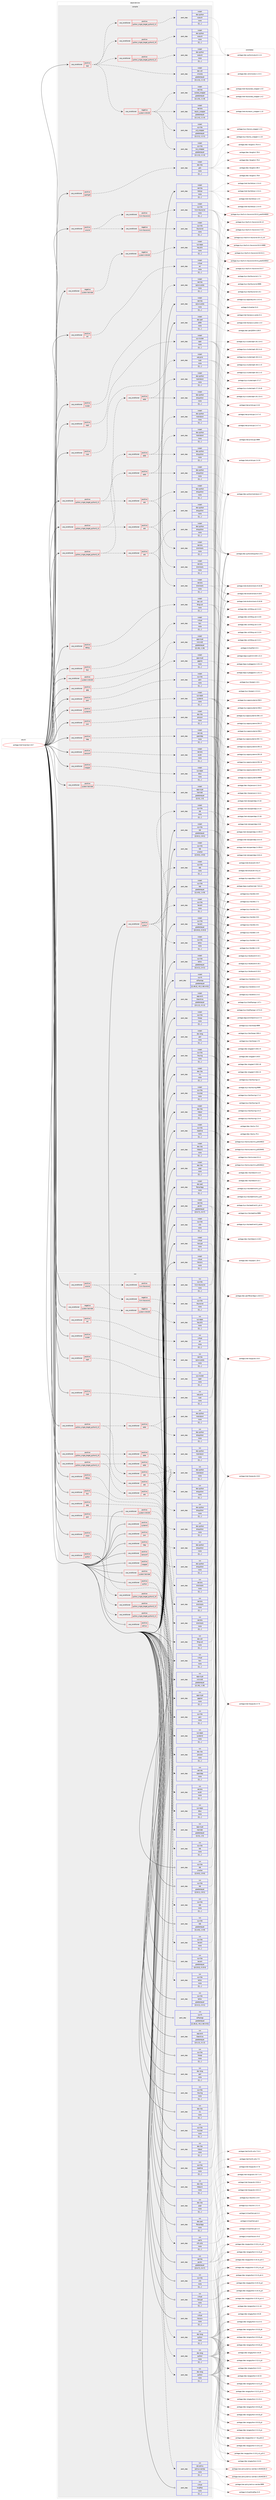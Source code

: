 digraph prolog {

# *************
# Graph options
# *************

newrank=true;
concentrate=true;
compound=true;
graph [rankdir=LR,fontname=Helvetica,fontsize=10,ranksep=1.5];#, ranksep=2.5, nodesep=0.2];
edge  [arrowhead=vee];
node  [fontname=Helvetica,fontsize=10];

# **********
# The ebuild
# **********

subgraph cluster_leftcol {
color=gray;
label=<<i>ebuild</i>>;
id [label="portage://net-fs/samba-4.19.7", color=red, width=4, href="../net-fs/samba-4.19.7.svg"];
}

# ****************
# The dependencies
# ****************

subgraph cluster_midcol {
color=gray;
label=<<i>dependencies</i>>;
subgraph cluster_compile {
fillcolor="#eeeeee";
style=filled;
label=<<i>compile</i>>;
subgraph cond95438 {
dependency367600 [label=<<TABLE BORDER="0" CELLBORDER="1" CELLSPACING="0" CELLPADDING="4"><TR><TD ROWSPAN="3" CELLPADDING="10">use_conditional</TD></TR><TR><TD>negative</TD></TR><TR><TD>system-heimdal</TD></TR></TABLE>>, shape=none, color=red];
subgraph cond95439 {
dependency367601 [label=<<TABLE BORDER="0" CELLBORDER="1" CELLSPACING="0" CELLPADDING="4"><TR><TD ROWSPAN="3" CELLPADDING="10">use_conditional</TD></TR><TR><TD>negative</TD></TR><TR><TD>system-mitkrb5</TD></TR></TABLE>>, shape=none, color=red];
subgraph pack269404 {
dependency367602 [label=<<TABLE BORDER="0" CELLBORDER="1" CELLSPACING="0" CELLPADDING="4" WIDTH="220"><TR><TD ROWSPAN="6" CELLPADDING="30">pack_dep</TD></TR><TR><TD WIDTH="110">install</TD></TR><TR><TD>sys-apps</TD></TR><TR><TD>keyutils</TD></TR><TR><TD>none</TD></TR><TR><TD>[[],,,,]</TD></TR></TABLE>>, shape=none, color=blue];
}
dependency367601:e -> dependency367602:w [weight=20,style="dashed",arrowhead="vee"];
}
dependency367600:e -> dependency367601:w [weight=20,style="dashed",arrowhead="vee"];
}
id:e -> dependency367600:w [weight=20,style="solid",arrowhead="vee"];
subgraph cond95440 {
dependency367603 [label=<<TABLE BORDER="0" CELLBORDER="1" CELLSPACING="0" CELLPADDING="4"><TR><TD ROWSPAN="3" CELLPADDING="10">use_conditional</TD></TR><TR><TD>positive</TD></TR><TR><TD>acl</TD></TR></TABLE>>, shape=none, color=red];
subgraph pack269405 {
dependency367604 [label=<<TABLE BORDER="0" CELLBORDER="1" CELLSPACING="0" CELLPADDING="4" WIDTH="220"><TR><TD ROWSPAN="6" CELLPADDING="30">pack_dep</TD></TR><TR><TD WIDTH="110">install</TD></TR><TR><TD>virtual</TD></TR><TR><TD>acl</TD></TR><TR><TD>none</TD></TR><TR><TD>[[],,,,]</TD></TR></TABLE>>, shape=none, color=blue];
}
dependency367603:e -> dependency367604:w [weight=20,style="dashed",arrowhead="vee"];
}
id:e -> dependency367603:w [weight=20,style="solid",arrowhead="vee"];
subgraph cond95441 {
dependency367605 [label=<<TABLE BORDER="0" CELLBORDER="1" CELLSPACING="0" CELLPADDING="4"><TR><TD ROWSPAN="3" CELLPADDING="10">use_conditional</TD></TR><TR><TD>positive</TD></TR><TR><TD>ceph</TD></TR></TABLE>>, shape=none, color=red];
subgraph pack269406 {
dependency367606 [label=<<TABLE BORDER="0" CELLBORDER="1" CELLSPACING="0" CELLPADDING="4" WIDTH="220"><TR><TD ROWSPAN="6" CELLPADDING="30">pack_dep</TD></TR><TR><TD WIDTH="110">install</TD></TR><TR><TD>sys-cluster</TD></TR><TR><TD>ceph</TD></TR><TR><TD>none</TD></TR><TR><TD>[[],,,,]</TD></TR></TABLE>>, shape=none, color=blue];
}
dependency367605:e -> dependency367606:w [weight=20,style="dashed",arrowhead="vee"];
}
id:e -> dependency367605:w [weight=20,style="solid",arrowhead="vee"];
subgraph cond95442 {
dependency367607 [label=<<TABLE BORDER="0" CELLBORDER="1" CELLSPACING="0" CELLPADDING="4"><TR><TD ROWSPAN="3" CELLPADDING="10">use_conditional</TD></TR><TR><TD>positive</TD></TR><TR><TD>cluster</TD></TR></TABLE>>, shape=none, color=red];
subgraph pack269407 {
dependency367608 [label=<<TABLE BORDER="0" CELLBORDER="1" CELLSPACING="0" CELLPADDING="4" WIDTH="220"><TR><TD ROWSPAN="6" CELLPADDING="30">pack_dep</TD></TR><TR><TD WIDTH="110">install</TD></TR><TR><TD>net-libs</TD></TR><TR><TD>rpcsvc-proto</TD></TR><TR><TD>none</TD></TR><TR><TD>[[],,,,]</TD></TR></TABLE>>, shape=none, color=blue];
}
dependency367607:e -> dependency367608:w [weight=20,style="dashed",arrowhead="vee"];
}
id:e -> dependency367607:w [weight=20,style="solid",arrowhead="vee"];
subgraph cond95443 {
dependency367609 [label=<<TABLE BORDER="0" CELLBORDER="1" CELLSPACING="0" CELLPADDING="4"><TR><TD ROWSPAN="3" CELLPADDING="10">use_conditional</TD></TR><TR><TD>positive</TD></TR><TR><TD>cups</TD></TR></TABLE>>, shape=none, color=red];
subgraph pack269408 {
dependency367610 [label=<<TABLE BORDER="0" CELLBORDER="1" CELLSPACING="0" CELLPADDING="4" WIDTH="220"><TR><TD ROWSPAN="6" CELLPADDING="30">pack_dep</TD></TR><TR><TD WIDTH="110">install</TD></TR><TR><TD>net-print</TD></TR><TR><TD>cups</TD></TR><TR><TD>none</TD></TR><TR><TD>[[],,,,]</TD></TR></TABLE>>, shape=none, color=blue];
}
dependency367609:e -> dependency367610:w [weight=20,style="dashed",arrowhead="vee"];
}
id:e -> dependency367609:w [weight=20,style="solid",arrowhead="vee"];
subgraph cond95444 {
dependency367611 [label=<<TABLE BORDER="0" CELLBORDER="1" CELLSPACING="0" CELLPADDING="4"><TR><TD ROWSPAN="3" CELLPADDING="10">use_conditional</TD></TR><TR><TD>positive</TD></TR><TR><TD>debug</TD></TR></TABLE>>, shape=none, color=red];
subgraph pack269409 {
dependency367612 [label=<<TABLE BORDER="0" CELLBORDER="1" CELLSPACING="0" CELLPADDING="4" WIDTH="220"><TR><TD ROWSPAN="6" CELLPADDING="30">pack_dep</TD></TR><TR><TD WIDTH="110">install</TD></TR><TR><TD>dev-util</TD></TR><TR><TD>lttng-ust</TD></TR><TR><TD>none</TD></TR><TR><TD>[[],,,,]</TD></TR></TABLE>>, shape=none, color=blue];
}
dependency367611:e -> dependency367612:w [weight=20,style="dashed",arrowhead="vee"];
}
id:e -> dependency367611:w [weight=20,style="solid",arrowhead="vee"];
subgraph cond95445 {
dependency367613 [label=<<TABLE BORDER="0" CELLBORDER="1" CELLSPACING="0" CELLPADDING="4"><TR><TD ROWSPAN="3" CELLPADDING="10">use_conditional</TD></TR><TR><TD>positive</TD></TR><TR><TD>fam</TD></TR></TABLE>>, shape=none, color=red];
subgraph pack269410 {
dependency367614 [label=<<TABLE BORDER="0" CELLBORDER="1" CELLSPACING="0" CELLPADDING="4" WIDTH="220"><TR><TD ROWSPAN="6" CELLPADDING="30">pack_dep</TD></TR><TR><TD WIDTH="110">install</TD></TR><TR><TD>virtual</TD></TR><TR><TD>fam</TD></TR><TR><TD>none</TD></TR><TR><TD>[[],,,,]</TD></TR></TABLE>>, shape=none, color=blue];
}
dependency367613:e -> dependency367614:w [weight=20,style="dashed",arrowhead="vee"];
}
id:e -> dependency367613:w [weight=20,style="solid",arrowhead="vee"];
subgraph cond95446 {
dependency367615 [label=<<TABLE BORDER="0" CELLBORDER="1" CELLSPACING="0" CELLPADDING="4"><TR><TD ROWSPAN="3" CELLPADDING="10">use_conditional</TD></TR><TR><TD>positive</TD></TR><TR><TD>gpg</TD></TR></TABLE>>, shape=none, color=red];
subgraph pack269411 {
dependency367616 [label=<<TABLE BORDER="0" CELLBORDER="1" CELLSPACING="0" CELLPADDING="4" WIDTH="220"><TR><TD ROWSPAN="6" CELLPADDING="30">pack_dep</TD></TR><TR><TD WIDTH="110">install</TD></TR><TR><TD>app-crypt</TD></TR><TR><TD>gpgme</TD></TR><TR><TD>none</TD></TR><TR><TD>[[],,,,]</TD></TR></TABLE>>, shape=none, color=blue];
}
dependency367615:e -> dependency367616:w [weight=20,style="dashed",arrowhead="vee"];
}
id:e -> dependency367615:w [weight=20,style="solid",arrowhead="vee"];
subgraph cond95447 {
dependency367617 [label=<<TABLE BORDER="0" CELLBORDER="1" CELLSPACING="0" CELLPADDING="4"><TR><TD ROWSPAN="3" CELLPADDING="10">use_conditional</TD></TR><TR><TD>positive</TD></TR><TR><TD>json</TD></TR></TABLE>>, shape=none, color=red];
subgraph pack269412 {
dependency367618 [label=<<TABLE BORDER="0" CELLBORDER="1" CELLSPACING="0" CELLPADDING="4" WIDTH="220"><TR><TD ROWSPAN="6" CELLPADDING="30">pack_dep</TD></TR><TR><TD WIDTH="110">install</TD></TR><TR><TD>dev-libs</TD></TR><TR><TD>jansson</TD></TR><TR><TD>none</TD></TR><TR><TD>[[],,,,]</TD></TR></TABLE>>, shape=none, color=blue];
}
dependency367617:e -> dependency367618:w [weight=20,style="dashed",arrowhead="vee"];
}
id:e -> dependency367617:w [weight=20,style="solid",arrowhead="vee"];
subgraph cond95448 {
dependency367619 [label=<<TABLE BORDER="0" CELLBORDER="1" CELLSPACING="0" CELLPADDING="4"><TR><TD ROWSPAN="3" CELLPADDING="10">use_conditional</TD></TR><TR><TD>positive</TD></TR><TR><TD>ldap</TD></TR></TABLE>>, shape=none, color=red];
subgraph pack269413 {
dependency367620 [label=<<TABLE BORDER="0" CELLBORDER="1" CELLSPACING="0" CELLPADDING="4" WIDTH="220"><TR><TD ROWSPAN="6" CELLPADDING="30">pack_dep</TD></TR><TR><TD WIDTH="110">install</TD></TR><TR><TD>net-nds</TD></TR><TR><TD>openldap</TD></TR><TR><TD>none</TD></TR><TR><TD>[[],,,,]</TD></TR></TABLE>>, shape=none, color=blue];
}
dependency367619:e -> dependency367620:w [weight=20,style="dashed",arrowhead="vee"];
}
id:e -> dependency367619:w [weight=20,style="solid",arrowhead="vee"];
subgraph cond95449 {
dependency367621 [label=<<TABLE BORDER="0" CELLBORDER="1" CELLSPACING="0" CELLPADDING="4"><TR><TD ROWSPAN="3" CELLPADDING="10">use_conditional</TD></TR><TR><TD>positive</TD></TR><TR><TD>pam</TD></TR></TABLE>>, shape=none, color=red];
subgraph pack269414 {
dependency367622 [label=<<TABLE BORDER="0" CELLBORDER="1" CELLSPACING="0" CELLPADDING="4" WIDTH="220"><TR><TD ROWSPAN="6" CELLPADDING="30">pack_dep</TD></TR><TR><TD WIDTH="110">install</TD></TR><TR><TD>sys-libs</TD></TR><TR><TD>pam</TD></TR><TR><TD>none</TD></TR><TR><TD>[[],,,,]</TD></TR></TABLE>>, shape=none, color=blue];
}
dependency367621:e -> dependency367622:w [weight=20,style="dashed",arrowhead="vee"];
}
id:e -> dependency367621:w [weight=20,style="solid",arrowhead="vee"];
subgraph cond95450 {
dependency367623 [label=<<TABLE BORDER="0" CELLBORDER="1" CELLSPACING="0" CELLPADDING="4"><TR><TD ROWSPAN="3" CELLPADDING="10">use_conditional</TD></TR><TR><TD>positive</TD></TR><TR><TD>python</TD></TR></TABLE>>, shape=none, color=red];
subgraph pack269415 {
dependency367624 [label=<<TABLE BORDER="0" CELLBORDER="1" CELLSPACING="0" CELLPADDING="4" WIDTH="220"><TR><TD ROWSPAN="6" CELLPADDING="30">pack_dep</TD></TR><TR><TD WIDTH="110">install</TD></TR><TR><TD>sys-libs</TD></TR><TR><TD>ldb</TD></TR><TR><TD>none</TD></TR><TR><TD>[[],,,,]</TD></TR></TABLE>>, shape=none, color=blue];
}
dependency367623:e -> dependency367624:w [weight=20,style="dashed",arrowhead="vee"];
subgraph pack269416 {
dependency367625 [label=<<TABLE BORDER="0" CELLBORDER="1" CELLSPACING="0" CELLPADDING="4" WIDTH="220"><TR><TD ROWSPAN="6" CELLPADDING="30">pack_dep</TD></TR><TR><TD WIDTH="110">install</TD></TR><TR><TD>sys-libs</TD></TR><TR><TD>talloc</TD></TR><TR><TD>none</TD></TR><TR><TD>[[],,,,]</TD></TR></TABLE>>, shape=none, color=blue];
}
dependency367623:e -> dependency367625:w [weight=20,style="dashed",arrowhead="vee"];
subgraph pack269417 {
dependency367626 [label=<<TABLE BORDER="0" CELLBORDER="1" CELLSPACING="0" CELLPADDING="4" WIDTH="220"><TR><TD ROWSPAN="6" CELLPADDING="30">pack_dep</TD></TR><TR><TD WIDTH="110">install</TD></TR><TR><TD>sys-libs</TD></TR><TR><TD>tdb</TD></TR><TR><TD>none</TD></TR><TR><TD>[[],,,,]</TD></TR></TABLE>>, shape=none, color=blue];
}
dependency367623:e -> dependency367626:w [weight=20,style="dashed",arrowhead="vee"];
subgraph pack269418 {
dependency367627 [label=<<TABLE BORDER="0" CELLBORDER="1" CELLSPACING="0" CELLPADDING="4" WIDTH="220"><TR><TD ROWSPAN="6" CELLPADDING="30">pack_dep</TD></TR><TR><TD WIDTH="110">install</TD></TR><TR><TD>sys-libs</TD></TR><TR><TD>tevent</TD></TR><TR><TD>none</TD></TR><TR><TD>[[],,,,]</TD></TR></TABLE>>, shape=none, color=blue];
}
dependency367623:e -> dependency367627:w [weight=20,style="dashed",arrowhead="vee"];
}
id:e -> dependency367623:w [weight=20,style="solid",arrowhead="vee"];
subgraph cond95451 {
dependency367628 [label=<<TABLE BORDER="0" CELLBORDER="1" CELLSPACING="0" CELLPADDING="4"><TR><TD ROWSPAN="3" CELLPADDING="10">use_conditional</TD></TR><TR><TD>positive</TD></TR><TR><TD>python_single_target_python3_10</TD></TR></TABLE>>, shape=none, color=red];
subgraph cond95452 {
dependency367629 [label=<<TABLE BORDER="0" CELLBORDER="1" CELLSPACING="0" CELLPADDING="4"><TR><TD ROWSPAN="3" CELLPADDING="10">use_conditional</TD></TR><TR><TD>positive</TD></TR><TR><TD>addc</TD></TR></TABLE>>, shape=none, color=red];
subgraph pack269419 {
dependency367630 [label=<<TABLE BORDER="0" CELLBORDER="1" CELLSPACING="0" CELLPADDING="4" WIDTH="220"><TR><TD ROWSPAN="6" CELLPADDING="30">pack_dep</TD></TR><TR><TD WIDTH="110">install</TD></TR><TR><TD>dev-python</TD></TR><TR><TD>dnspython</TD></TR><TR><TD>none</TD></TR><TR><TD>[[],,,,]</TD></TR></TABLE>>, shape=none, color=blue];
}
dependency367629:e -> dependency367630:w [weight=20,style="dashed",arrowhead="vee"];
subgraph pack269420 {
dependency367631 [label=<<TABLE BORDER="0" CELLBORDER="1" CELLSPACING="0" CELLPADDING="4" WIDTH="220"><TR><TD ROWSPAN="6" CELLPADDING="30">pack_dep</TD></TR><TR><TD WIDTH="110">install</TD></TR><TR><TD>dev-python</TD></TR><TR><TD>markdown</TD></TR><TR><TD>none</TD></TR><TR><TD>[[],,,,]</TD></TR></TABLE>>, shape=none, color=blue];
}
dependency367629:e -> dependency367631:w [weight=20,style="dashed",arrowhead="vee"];
}
dependency367628:e -> dependency367629:w [weight=20,style="dashed",arrowhead="vee"];
subgraph cond95453 {
dependency367632 [label=<<TABLE BORDER="0" CELLBORDER="1" CELLSPACING="0" CELLPADDING="4"><TR><TD ROWSPAN="3" CELLPADDING="10">use_conditional</TD></TR><TR><TD>positive</TD></TR><TR><TD>ads</TD></TR></TABLE>>, shape=none, color=red];
subgraph pack269421 {
dependency367633 [label=<<TABLE BORDER="0" CELLBORDER="1" CELLSPACING="0" CELLPADDING="4" WIDTH="220"><TR><TD ROWSPAN="6" CELLPADDING="30">pack_dep</TD></TR><TR><TD WIDTH="110">install</TD></TR><TR><TD>dev-python</TD></TR><TR><TD>dnspython</TD></TR><TR><TD>none</TD></TR><TR><TD>[[],,,,]</TD></TR></TABLE>>, shape=none, color=blue];
}
dependency367632:e -> dependency367633:w [weight=20,style="dashed",arrowhead="vee"];
subgraph pack269422 {
dependency367634 [label=<<TABLE BORDER="0" CELLBORDER="1" CELLSPACING="0" CELLPADDING="4" WIDTH="220"><TR><TD ROWSPAN="6" CELLPADDING="30">pack_dep</TD></TR><TR><TD WIDTH="110">install</TD></TR><TR><TD>net-dns</TD></TR><TR><TD>bind-tools</TD></TR><TR><TD>none</TD></TR><TR><TD>[[],,,,]</TD></TR></TABLE>>, shape=none, color=blue];
}
dependency367632:e -> dependency367634:w [weight=20,style="dashed",arrowhead="vee"];
}
dependency367628:e -> dependency367632:w [weight=20,style="dashed",arrowhead="vee"];
}
id:e -> dependency367628:w [weight=20,style="solid",arrowhead="vee"];
subgraph cond95454 {
dependency367635 [label=<<TABLE BORDER="0" CELLBORDER="1" CELLSPACING="0" CELLPADDING="4"><TR><TD ROWSPAN="3" CELLPADDING="10">use_conditional</TD></TR><TR><TD>positive</TD></TR><TR><TD>python_single_target_python3_11</TD></TR></TABLE>>, shape=none, color=red];
subgraph cond95455 {
dependency367636 [label=<<TABLE BORDER="0" CELLBORDER="1" CELLSPACING="0" CELLPADDING="4"><TR><TD ROWSPAN="3" CELLPADDING="10">use_conditional</TD></TR><TR><TD>positive</TD></TR><TR><TD>addc</TD></TR></TABLE>>, shape=none, color=red];
subgraph pack269423 {
dependency367637 [label=<<TABLE BORDER="0" CELLBORDER="1" CELLSPACING="0" CELLPADDING="4" WIDTH="220"><TR><TD ROWSPAN="6" CELLPADDING="30">pack_dep</TD></TR><TR><TD WIDTH="110">install</TD></TR><TR><TD>dev-python</TD></TR><TR><TD>dnspython</TD></TR><TR><TD>none</TD></TR><TR><TD>[[],,,,]</TD></TR></TABLE>>, shape=none, color=blue];
}
dependency367636:e -> dependency367637:w [weight=20,style="dashed",arrowhead="vee"];
subgraph pack269424 {
dependency367638 [label=<<TABLE BORDER="0" CELLBORDER="1" CELLSPACING="0" CELLPADDING="4" WIDTH="220"><TR><TD ROWSPAN="6" CELLPADDING="30">pack_dep</TD></TR><TR><TD WIDTH="110">install</TD></TR><TR><TD>dev-python</TD></TR><TR><TD>markdown</TD></TR><TR><TD>none</TD></TR><TR><TD>[[],,,,]</TD></TR></TABLE>>, shape=none, color=blue];
}
dependency367636:e -> dependency367638:w [weight=20,style="dashed",arrowhead="vee"];
}
dependency367635:e -> dependency367636:w [weight=20,style="dashed",arrowhead="vee"];
subgraph cond95456 {
dependency367639 [label=<<TABLE BORDER="0" CELLBORDER="1" CELLSPACING="0" CELLPADDING="4"><TR><TD ROWSPAN="3" CELLPADDING="10">use_conditional</TD></TR><TR><TD>positive</TD></TR><TR><TD>ads</TD></TR></TABLE>>, shape=none, color=red];
subgraph pack269425 {
dependency367640 [label=<<TABLE BORDER="0" CELLBORDER="1" CELLSPACING="0" CELLPADDING="4" WIDTH="220"><TR><TD ROWSPAN="6" CELLPADDING="30">pack_dep</TD></TR><TR><TD WIDTH="110">install</TD></TR><TR><TD>dev-python</TD></TR><TR><TD>dnspython</TD></TR><TR><TD>none</TD></TR><TR><TD>[[],,,,]</TD></TR></TABLE>>, shape=none, color=blue];
}
dependency367639:e -> dependency367640:w [weight=20,style="dashed",arrowhead="vee"];
subgraph pack269426 {
dependency367641 [label=<<TABLE BORDER="0" CELLBORDER="1" CELLSPACING="0" CELLPADDING="4" WIDTH="220"><TR><TD ROWSPAN="6" CELLPADDING="30">pack_dep</TD></TR><TR><TD WIDTH="110">install</TD></TR><TR><TD>net-dns</TD></TR><TR><TD>bind-tools</TD></TR><TR><TD>none</TD></TR><TR><TD>[[],,,,]</TD></TR></TABLE>>, shape=none, color=blue];
}
dependency367639:e -> dependency367641:w [weight=20,style="dashed",arrowhead="vee"];
}
dependency367635:e -> dependency367639:w [weight=20,style="dashed",arrowhead="vee"];
}
id:e -> dependency367635:w [weight=20,style="solid",arrowhead="vee"];
subgraph cond95457 {
dependency367642 [label=<<TABLE BORDER="0" CELLBORDER="1" CELLSPACING="0" CELLPADDING="4"><TR><TD ROWSPAN="3" CELLPADDING="10">use_conditional</TD></TR><TR><TD>positive</TD></TR><TR><TD>python_single_target_python3_12</TD></TR></TABLE>>, shape=none, color=red];
subgraph cond95458 {
dependency367643 [label=<<TABLE BORDER="0" CELLBORDER="1" CELLSPACING="0" CELLPADDING="4"><TR><TD ROWSPAN="3" CELLPADDING="10">use_conditional</TD></TR><TR><TD>positive</TD></TR><TR><TD>addc</TD></TR></TABLE>>, shape=none, color=red];
subgraph pack269427 {
dependency367644 [label=<<TABLE BORDER="0" CELLBORDER="1" CELLSPACING="0" CELLPADDING="4" WIDTH="220"><TR><TD ROWSPAN="6" CELLPADDING="30">pack_dep</TD></TR><TR><TD WIDTH="110">install</TD></TR><TR><TD>dev-python</TD></TR><TR><TD>dnspython</TD></TR><TR><TD>none</TD></TR><TR><TD>[[],,,,]</TD></TR></TABLE>>, shape=none, color=blue];
}
dependency367643:e -> dependency367644:w [weight=20,style="dashed",arrowhead="vee"];
subgraph pack269428 {
dependency367645 [label=<<TABLE BORDER="0" CELLBORDER="1" CELLSPACING="0" CELLPADDING="4" WIDTH="220"><TR><TD ROWSPAN="6" CELLPADDING="30">pack_dep</TD></TR><TR><TD WIDTH="110">install</TD></TR><TR><TD>dev-python</TD></TR><TR><TD>markdown</TD></TR><TR><TD>none</TD></TR><TR><TD>[[],,,,]</TD></TR></TABLE>>, shape=none, color=blue];
}
dependency367643:e -> dependency367645:w [weight=20,style="dashed",arrowhead="vee"];
}
dependency367642:e -> dependency367643:w [weight=20,style="dashed",arrowhead="vee"];
subgraph cond95459 {
dependency367646 [label=<<TABLE BORDER="0" CELLBORDER="1" CELLSPACING="0" CELLPADDING="4"><TR><TD ROWSPAN="3" CELLPADDING="10">use_conditional</TD></TR><TR><TD>positive</TD></TR><TR><TD>ads</TD></TR></TABLE>>, shape=none, color=red];
subgraph pack269429 {
dependency367647 [label=<<TABLE BORDER="0" CELLBORDER="1" CELLSPACING="0" CELLPADDING="4" WIDTH="220"><TR><TD ROWSPAN="6" CELLPADDING="30">pack_dep</TD></TR><TR><TD WIDTH="110">install</TD></TR><TR><TD>dev-python</TD></TR><TR><TD>dnspython</TD></TR><TR><TD>none</TD></TR><TR><TD>[[],,,,]</TD></TR></TABLE>>, shape=none, color=blue];
}
dependency367646:e -> dependency367647:w [weight=20,style="dashed",arrowhead="vee"];
subgraph pack269430 {
dependency367648 [label=<<TABLE BORDER="0" CELLBORDER="1" CELLSPACING="0" CELLPADDING="4" WIDTH="220"><TR><TD ROWSPAN="6" CELLPADDING="30">pack_dep</TD></TR><TR><TD WIDTH="110">install</TD></TR><TR><TD>net-dns</TD></TR><TR><TD>bind-tools</TD></TR><TR><TD>none</TD></TR><TR><TD>[[],,,,]</TD></TR></TABLE>>, shape=none, color=blue];
}
dependency367646:e -> dependency367648:w [weight=20,style="dashed",arrowhead="vee"];
}
dependency367642:e -> dependency367646:w [weight=20,style="dashed",arrowhead="vee"];
}
id:e -> dependency367642:w [weight=20,style="solid",arrowhead="vee"];
subgraph cond95460 {
dependency367649 [label=<<TABLE BORDER="0" CELLBORDER="1" CELLSPACING="0" CELLPADDING="4"><TR><TD ROWSPAN="3" CELLPADDING="10">use_conditional</TD></TR><TR><TD>positive</TD></TR><TR><TD>snapper</TD></TR></TABLE>>, shape=none, color=red];
subgraph pack269431 {
dependency367650 [label=<<TABLE BORDER="0" CELLBORDER="1" CELLSPACING="0" CELLPADDING="4" WIDTH="220"><TR><TD ROWSPAN="6" CELLPADDING="30">pack_dep</TD></TR><TR><TD WIDTH="110">install</TD></TR><TR><TD>sys-apps</TD></TR><TR><TD>dbus</TD></TR><TR><TD>none</TD></TR><TR><TD>[[],,,,]</TD></TR></TABLE>>, shape=none, color=blue];
}
dependency367649:e -> dependency367650:w [weight=20,style="dashed",arrowhead="vee"];
}
id:e -> dependency367649:w [weight=20,style="solid",arrowhead="vee"];
subgraph cond95461 {
dependency367651 [label=<<TABLE BORDER="0" CELLBORDER="1" CELLSPACING="0" CELLPADDING="4"><TR><TD ROWSPAN="3" CELLPADDING="10">use_conditional</TD></TR><TR><TD>positive</TD></TR><TR><TD>spotlight</TD></TR></TABLE>>, shape=none, color=red];
subgraph pack269432 {
dependency367652 [label=<<TABLE BORDER="0" CELLBORDER="1" CELLSPACING="0" CELLPADDING="4" WIDTH="220"><TR><TD ROWSPAN="6" CELLPADDING="30">pack_dep</TD></TR><TR><TD WIDTH="110">install</TD></TR><TR><TD>dev-libs</TD></TR><TR><TD>glib</TD></TR><TR><TD>none</TD></TR><TR><TD>[[],,,,]</TD></TR></TABLE>>, shape=none, color=blue];
}
dependency367651:e -> dependency367652:w [weight=20,style="dashed",arrowhead="vee"];
}
id:e -> dependency367651:w [weight=20,style="solid",arrowhead="vee"];
subgraph cond95462 {
dependency367653 [label=<<TABLE BORDER="0" CELLBORDER="1" CELLSPACING="0" CELLPADDING="4"><TR><TD ROWSPAN="3" CELLPADDING="10">use_conditional</TD></TR><TR><TD>positive</TD></TR><TR><TD>system-heimdal</TD></TR></TABLE>>, shape=none, color=red];
subgraph pack269433 {
dependency367654 [label=<<TABLE BORDER="0" CELLBORDER="1" CELLSPACING="0" CELLPADDING="4" WIDTH="220"><TR><TD ROWSPAN="6" CELLPADDING="30">pack_dep</TD></TR><TR><TD WIDTH="110">install</TD></TR><TR><TD>app-crypt</TD></TR><TR><TD>heimdal</TD></TR><TR><TD>greaterequal</TD></TR><TR><TD>[[1,5],,,1.5]</TD></TR></TABLE>>, shape=none, color=blue];
}
dependency367653:e -> dependency367654:w [weight=20,style="dashed",arrowhead="vee"];
}
id:e -> dependency367653:w [weight=20,style="solid",arrowhead="vee"];
subgraph cond95463 {
dependency367655 [label=<<TABLE BORDER="0" CELLBORDER="1" CELLSPACING="0" CELLPADDING="4"><TR><TD ROWSPAN="3" CELLPADDING="10">use_conditional</TD></TR><TR><TD>positive</TD></TR><TR><TD>system-mitkrb5</TD></TR></TABLE>>, shape=none, color=red];
subgraph pack269434 {
dependency367656 [label=<<TABLE BORDER="0" CELLBORDER="1" CELLSPACING="0" CELLPADDING="4" WIDTH="220"><TR><TD ROWSPAN="6" CELLPADDING="30">pack_dep</TD></TR><TR><TD WIDTH="110">install</TD></TR><TR><TD>app-crypt</TD></TR><TR><TD>mit-krb5</TD></TR><TR><TD>greaterequal</TD></TR><TR><TD>[[1,19],,,1.19]</TD></TR></TABLE>>, shape=none, color=blue];
}
dependency367655:e -> dependency367656:w [weight=20,style="dashed",arrowhead="vee"];
}
id:e -> dependency367655:w [weight=20,style="solid",arrowhead="vee"];
subgraph cond95464 {
dependency367657 [label=<<TABLE BORDER="0" CELLBORDER="1" CELLSPACING="0" CELLPADDING="4"><TR><TD ROWSPAN="3" CELLPADDING="10">use_conditional</TD></TR><TR><TD>positive</TD></TR><TR><TD>systemd</TD></TR></TABLE>>, shape=none, color=red];
subgraph pack269435 {
dependency367658 [label=<<TABLE BORDER="0" CELLBORDER="1" CELLSPACING="0" CELLPADDING="4" WIDTH="220"><TR><TD ROWSPAN="6" CELLPADDING="30">pack_dep</TD></TR><TR><TD WIDTH="110">install</TD></TR><TR><TD>sys-apps</TD></TR><TR><TD>systemd</TD></TR><TR><TD>none</TD></TR><TR><TD>[[],,,,]</TD></TR></TABLE>>, shape=none, color=blue];
}
dependency367657:e -> dependency367658:w [weight=20,style="dashed",arrowhead="vee"];
}
id:e -> dependency367657:w [weight=20,style="solid",arrowhead="vee"];
subgraph cond95465 {
dependency367659 [label=<<TABLE BORDER="0" CELLBORDER="1" CELLSPACING="0" CELLPADDING="4"><TR><TD ROWSPAN="3" CELLPADDING="10">use_conditional</TD></TR><TR><TD>positive</TD></TR><TR><TD>test</TD></TR></TABLE>>, shape=none, color=red];
subgraph pack269436 {
dependency367660 [label=<<TABLE BORDER="0" CELLBORDER="1" CELLSPACING="0" CELLPADDING="4" WIDTH="220"><TR><TD ROWSPAN="6" CELLPADDING="30">pack_dep</TD></TR><TR><TD WIDTH="110">install</TD></TR><TR><TD>dev-util</TD></TR><TR><TD>cmocka</TD></TR><TR><TD>greaterequal</TD></TR><TR><TD>[[1,1,3],,,1.1.3]</TD></TR></TABLE>>, shape=none, color=blue];
}
dependency367659:e -> dependency367660:w [weight=20,style="dashed",arrowhead="vee"];
subgraph cond95466 {
dependency367661 [label=<<TABLE BORDER="0" CELLBORDER="1" CELLSPACING="0" CELLPADDING="4"><TR><TD ROWSPAN="3" CELLPADDING="10">use_conditional</TD></TR><TR><TD>positive</TD></TR><TR><TD>python_single_target_python3_10</TD></TR></TABLE>>, shape=none, color=red];
subgraph pack269437 {
dependency367662 [label=<<TABLE BORDER="0" CELLBORDER="1" CELLSPACING="0" CELLPADDING="4" WIDTH="220"><TR><TD ROWSPAN="6" CELLPADDING="30">pack_dep</TD></TR><TR><TD WIDTH="110">install</TD></TR><TR><TD>dev-python</TD></TR><TR><TD>subunit</TD></TR><TR><TD>none</TD></TR><TR><TD>[[],,,,]</TD></TR></TABLE>>, shape=none, color=blue];
}
dependency367661:e -> dependency367662:w [weight=20,style="dashed",arrowhead="vee"];
}
dependency367659:e -> dependency367661:w [weight=20,style="dashed",arrowhead="vee"];
subgraph cond95467 {
dependency367663 [label=<<TABLE BORDER="0" CELLBORDER="1" CELLSPACING="0" CELLPADDING="4"><TR><TD ROWSPAN="3" CELLPADDING="10">use_conditional</TD></TR><TR><TD>positive</TD></TR><TR><TD>python_single_target_python3_11</TD></TR></TABLE>>, shape=none, color=red];
subgraph pack269438 {
dependency367664 [label=<<TABLE BORDER="0" CELLBORDER="1" CELLSPACING="0" CELLPADDING="4" WIDTH="220"><TR><TD ROWSPAN="6" CELLPADDING="30">pack_dep</TD></TR><TR><TD WIDTH="110">install</TD></TR><TR><TD>dev-python</TD></TR><TR><TD>subunit</TD></TR><TR><TD>none</TD></TR><TR><TD>[[],,,,]</TD></TR></TABLE>>, shape=none, color=blue];
}
dependency367663:e -> dependency367664:w [weight=20,style="dashed",arrowhead="vee"];
}
dependency367659:e -> dependency367663:w [weight=20,style="dashed",arrowhead="vee"];
subgraph cond95468 {
dependency367665 [label=<<TABLE BORDER="0" CELLBORDER="1" CELLSPACING="0" CELLPADDING="4"><TR><TD ROWSPAN="3" CELLPADDING="10">use_conditional</TD></TR><TR><TD>positive</TD></TR><TR><TD>python_single_target_python3_12</TD></TR></TABLE>>, shape=none, color=red];
subgraph pack269439 {
dependency367666 [label=<<TABLE BORDER="0" CELLBORDER="1" CELLSPACING="0" CELLPADDING="4" WIDTH="220"><TR><TD ROWSPAN="6" CELLPADDING="30">pack_dep</TD></TR><TR><TD WIDTH="110">install</TD></TR><TR><TD>dev-python</TD></TR><TR><TD>subunit</TD></TR><TR><TD>none</TD></TR><TR><TD>[[],,,,]</TD></TR></TABLE>>, shape=none, color=blue];
}
dependency367665:e -> dependency367666:w [weight=20,style="dashed",arrowhead="vee"];
}
dependency367659:e -> dependency367665:w [weight=20,style="dashed",arrowhead="vee"];
subgraph cond95469 {
dependency367667 [label=<<TABLE BORDER="0" CELLBORDER="1" CELLSPACING="0" CELLPADDING="4"><TR><TD ROWSPAN="3" CELLPADDING="10">use_conditional</TD></TR><TR><TD>negative</TD></TR><TR><TD>system-mitkrb5</TD></TR></TABLE>>, shape=none, color=red];
subgraph pack269440 {
dependency367668 [label=<<TABLE BORDER="0" CELLBORDER="1" CELLSPACING="0" CELLPADDING="4" WIDTH="220"><TR><TD ROWSPAN="6" CELLPADDING="30">pack_dep</TD></TR><TR><TD WIDTH="110">install</TD></TR><TR><TD>net-dns</TD></TR><TR><TD>resolv_wrapper</TD></TR><TR><TD>greaterequal</TD></TR><TR><TD>[[1,1,4],,,1.1.4]</TD></TR></TABLE>>, shape=none, color=blue];
}
dependency367667:e -> dependency367668:w [weight=20,style="dashed",arrowhead="vee"];
subgraph pack269441 {
dependency367669 [label=<<TABLE BORDER="0" CELLBORDER="1" CELLSPACING="0" CELLPADDING="4" WIDTH="220"><TR><TD ROWSPAN="6" CELLPADDING="30">pack_dep</TD></TR><TR><TD WIDTH="110">install</TD></TR><TR><TD>net-libs</TD></TR><TR><TD>socket_wrapper</TD></TR><TR><TD>greaterequal</TD></TR><TR><TD>[[1,1,9],,,1.1.9]</TD></TR></TABLE>>, shape=none, color=blue];
}
dependency367667:e -> dependency367669:w [weight=20,style="dashed",arrowhead="vee"];
subgraph pack269442 {
dependency367670 [label=<<TABLE BORDER="0" CELLBORDER="1" CELLSPACING="0" CELLPADDING="4" WIDTH="220"><TR><TD ROWSPAN="6" CELLPADDING="30">pack_dep</TD></TR><TR><TD WIDTH="110">install</TD></TR><TR><TD>sys-libs</TD></TR><TR><TD>nss_wrapper</TD></TR><TR><TD>greaterequal</TD></TR><TR><TD>[[1,1,3],,,1.1.3]</TD></TR></TABLE>>, shape=none, color=blue];
}
dependency367667:e -> dependency367670:w [weight=20,style="dashed",arrowhead="vee"];
subgraph pack269443 {
dependency367671 [label=<<TABLE BORDER="0" CELLBORDER="1" CELLSPACING="0" CELLPADDING="4" WIDTH="220"><TR><TD ROWSPAN="6" CELLPADDING="30">pack_dep</TD></TR><TR><TD WIDTH="110">install</TD></TR><TR><TD>sys-libs</TD></TR><TR><TD>uid_wrapper</TD></TR><TR><TD>greaterequal</TD></TR><TR><TD>[[1,2,1],,,1.2.1]</TD></TR></TABLE>>, shape=none, color=blue];
}
dependency367667:e -> dependency367671:w [weight=20,style="dashed",arrowhead="vee"];
}
dependency367659:e -> dependency367667:w [weight=20,style="dashed",arrowhead="vee"];
}
id:e -> dependency367659:w [weight=20,style="solid",arrowhead="vee"];
subgraph cond95470 {
dependency367672 [label=<<TABLE BORDER="0" CELLBORDER="1" CELLSPACING="0" CELLPADDING="4"><TR><TD ROWSPAN="3" CELLPADDING="10">use_conditional</TD></TR><TR><TD>positive</TD></TR><TR><TD>unwind</TD></TR></TABLE>>, shape=none, color=red];
subgraph cond95471 {
dependency367673 [label=<<TABLE BORDER="0" CELLBORDER="1" CELLSPACING="0" CELLPADDING="4"><TR><TD ROWSPAN="3" CELLPADDING="10">use_conditional</TD></TR><TR><TD>positive</TD></TR><TR><TD>llvm-libunwind</TD></TR></TABLE>>, shape=none, color=red];
subgraph pack269444 {
dependency367674 [label=<<TABLE BORDER="0" CELLBORDER="1" CELLSPACING="0" CELLPADDING="4" WIDTH="220"><TR><TD ROWSPAN="6" CELLPADDING="30">pack_dep</TD></TR><TR><TD WIDTH="110">install</TD></TR><TR><TD>sys-libs</TD></TR><TR><TD>llvm-libunwind</TD></TR><TR><TD>none</TD></TR><TR><TD>[[],,,,]</TD></TR></TABLE>>, shape=none, color=blue];
}
dependency367673:e -> dependency367674:w [weight=20,style="dashed",arrowhead="vee"];
}
dependency367672:e -> dependency367673:w [weight=20,style="dashed",arrowhead="vee"];
subgraph cond95472 {
dependency367675 [label=<<TABLE BORDER="0" CELLBORDER="1" CELLSPACING="0" CELLPADDING="4"><TR><TD ROWSPAN="3" CELLPADDING="10">use_conditional</TD></TR><TR><TD>negative</TD></TR><TR><TD>llvm-libunwind</TD></TR></TABLE>>, shape=none, color=red];
subgraph pack269445 {
dependency367676 [label=<<TABLE BORDER="0" CELLBORDER="1" CELLSPACING="0" CELLPADDING="4" WIDTH="220"><TR><TD ROWSPAN="6" CELLPADDING="30">pack_dep</TD></TR><TR><TD WIDTH="110">install</TD></TR><TR><TD>sys-libs</TD></TR><TR><TD>libunwind</TD></TR><TR><TD>none</TD></TR><TR><TD>[[],,,,]</TD></TR></TABLE>>, shape=none, color=blue];
}
dependency367675:e -> dependency367676:w [weight=20,style="dashed",arrowhead="vee"];
}
dependency367672:e -> dependency367675:w [weight=20,style="dashed",arrowhead="vee"];
}
id:e -> dependency367672:w [weight=20,style="solid",arrowhead="vee"];
subgraph cond95473 {
dependency367677 [label=<<TABLE BORDER="0" CELLBORDER="1" CELLSPACING="0" CELLPADDING="4"><TR><TD ROWSPAN="3" CELLPADDING="10">use_conditional</TD></TR><TR><TD>positive</TD></TR><TR><TD>zeroconf</TD></TR></TABLE>>, shape=none, color=red];
subgraph pack269446 {
dependency367678 [label=<<TABLE BORDER="0" CELLBORDER="1" CELLSPACING="0" CELLPADDING="4" WIDTH="220"><TR><TD ROWSPAN="6" CELLPADDING="30">pack_dep</TD></TR><TR><TD WIDTH="110">install</TD></TR><TR><TD>net-dns</TD></TR><TR><TD>avahi</TD></TR><TR><TD>none</TD></TR><TR><TD>[[],,,,]</TD></TR></TABLE>>, shape=none, color=blue];
}
dependency367677:e -> dependency367678:w [weight=20,style="dashed",arrowhead="vee"];
}
id:e -> dependency367677:w [weight=20,style="solid",arrowhead="vee"];
subgraph pack269447 {
dependency367679 [label=<<TABLE BORDER="0" CELLBORDER="1" CELLSPACING="0" CELLPADDING="4" WIDTH="220"><TR><TD ROWSPAN="6" CELLPADDING="30">pack_dep</TD></TR><TR><TD WIDTH="110">install</TD></TR><TR><TD>app-arch</TD></TR><TR><TD>libarchive</TD></TR><TR><TD>greaterequal</TD></TR><TR><TD>[[3,1,2],,,3.1.2]</TD></TR></TABLE>>, shape=none, color=blue];
}
id:e -> dependency367679:w [weight=20,style="solid",arrowhead="vee"];
subgraph pack269448 {
dependency367680 [label=<<TABLE BORDER="0" CELLBORDER="1" CELLSPACING="0" CELLPADDING="4" WIDTH="220"><TR><TD ROWSPAN="6" CELLPADDING="30">pack_dep</TD></TR><TR><TD WIDTH="110">install</TD></TR><TR><TD>dev-lang</TD></TR><TR><TD>perl</TD></TR><TR><TD>none</TD></TR><TR><TD>[[],,,,]</TD></TR></TABLE>>, shape=none, color=blue];
}
id:e -> dependency367680:w [weight=20,style="solid",arrowhead="vee"];
subgraph pack269449 {
dependency367681 [label=<<TABLE BORDER="0" CELLBORDER="1" CELLSPACING="0" CELLPADDING="4" WIDTH="220"><TR><TD ROWSPAN="6" CELLPADDING="30">pack_dep</TD></TR><TR><TD WIDTH="110">install</TD></TR><TR><TD>dev-libs</TD></TR><TR><TD>icu</TD></TR><TR><TD>none</TD></TR><TR><TD>[[],,,,]</TD></TR></TABLE>>, shape=none, color=blue];
}
id:e -> dependency367681:w [weight=20,style="solid",arrowhead="vee"];
subgraph pack269450 {
dependency367682 [label=<<TABLE BORDER="0" CELLBORDER="1" CELLSPACING="0" CELLPADDING="4" WIDTH="220"><TR><TD ROWSPAN="6" CELLPADDING="30">pack_dep</TD></TR><TR><TD WIDTH="110">install</TD></TR><TR><TD>dev-libs</TD></TR><TR><TD>libbsd</TD></TR><TR><TD>none</TD></TR><TR><TD>[[],,,,]</TD></TR></TABLE>>, shape=none, color=blue];
}
id:e -> dependency367682:w [weight=20,style="solid",arrowhead="vee"];
subgraph pack269451 {
dependency367683 [label=<<TABLE BORDER="0" CELLBORDER="1" CELLSPACING="0" CELLPADDING="4" WIDTH="220"><TR><TD ROWSPAN="6" CELLPADDING="30">pack_dep</TD></TR><TR><TD WIDTH="110">install</TD></TR><TR><TD>dev-libs</TD></TR><TR><TD>libtasn1</TD></TR><TR><TD>none</TD></TR><TR><TD>[[],,,,]</TD></TR></TABLE>>, shape=none, color=blue];
}
id:e -> dependency367683:w [weight=20,style="solid",arrowhead="vee"];
subgraph pack269452 {
dependency367684 [label=<<TABLE BORDER="0" CELLBORDER="1" CELLSPACING="0" CELLPADDING="4" WIDTH="220"><TR><TD ROWSPAN="6" CELLPADDING="30">pack_dep</TD></TR><TR><TD WIDTH="110">install</TD></TR><TR><TD>dev-libs</TD></TR><TR><TD>popt</TD></TR><TR><TD>none</TD></TR><TR><TD>[[],,,,]</TD></TR></TABLE>>, shape=none, color=blue];
}
id:e -> dependency367684:w [weight=20,style="solid",arrowhead="vee"];
subgraph pack269453 {
dependency367685 [label=<<TABLE BORDER="0" CELLBORDER="1" CELLSPACING="0" CELLPADDING="4" WIDTH="220"><TR><TD ROWSPAN="6" CELLPADDING="30">pack_dep</TD></TR><TR><TD WIDTH="110">install</TD></TR><TR><TD>dev-perl</TD></TR><TR><TD>JSON</TD></TR><TR><TD>none</TD></TR><TR><TD>[[],,,,]</TD></TR></TABLE>>, shape=none, color=blue];
}
id:e -> dependency367685:w [weight=20,style="solid",arrowhead="vee"];
subgraph pack269454 {
dependency367686 [label=<<TABLE BORDER="0" CELLBORDER="1" CELLSPACING="0" CELLPADDING="4" WIDTH="220"><TR><TD ROWSPAN="6" CELLPADDING="30">pack_dep</TD></TR><TR><TD WIDTH="110">install</TD></TR><TR><TD>dev-perl</TD></TR><TR><TD>Parse-Yapp</TD></TR><TR><TD>none</TD></TR><TR><TD>[[],,,,]</TD></TR></TABLE>>, shape=none, color=blue];
}
id:e -> dependency367686:w [weight=20,style="solid",arrowhead="vee"];
subgraph pack269455 {
dependency367687 [label=<<TABLE BORDER="0" CELLBORDER="1" CELLSPACING="0" CELLPADDING="4" WIDTH="220"><TR><TD ROWSPAN="6" CELLPADDING="30">pack_dep</TD></TR><TR><TD WIDTH="110">install</TD></TR><TR><TD>net-libs</TD></TR><TR><TD>gnutls</TD></TR><TR><TD>greaterequal</TD></TR><TR><TD>[[3,4,7],,,3.4.7]</TD></TR></TABLE>>, shape=none, color=blue];
}
id:e -> dependency367687:w [weight=20,style="solid",arrowhead="vee"];
subgraph pack269456 {
dependency367688 [label=<<TABLE BORDER="0" CELLBORDER="1" CELLSPACING="0" CELLPADDING="4" WIDTH="220"><TR><TD ROWSPAN="6" CELLPADDING="30">pack_dep</TD></TR><TR><TD WIDTH="110">install</TD></TR><TR><TD>net-libs</TD></TR><TR><TD>libtirpc</TD></TR><TR><TD>none</TD></TR><TR><TD>[[],,,,]</TD></TR></TABLE>>, shape=none, color=blue];
}
id:e -> dependency367688:w [weight=20,style="solid",arrowhead="vee"];
subgraph pack269457 {
dependency367689 [label=<<TABLE BORDER="0" CELLBORDER="1" CELLSPACING="0" CELLPADDING="4" WIDTH="220"><TR><TD ROWSPAN="6" CELLPADDING="30">pack_dep</TD></TR><TR><TD WIDTH="110">install</TD></TR><TR><TD>net-libs</TD></TR><TR><TD>rpcsvc-proto</TD></TR><TR><TD>none</TD></TR><TR><TD>[[],,,,]</TD></TR></TABLE>>, shape=none, color=blue];
}
id:e -> dependency367689:w [weight=20,style="solid",arrowhead="vee"];
subgraph pack269458 {
dependency367690 [label=<<TABLE BORDER="0" CELLBORDER="1" CELLSPACING="0" CELLPADDING="4" WIDTH="220"><TR><TD ROWSPAN="6" CELLPADDING="30">pack_dep</TD></TR><TR><TD WIDTH="110">install</TD></TR><TR><TD>sys-fs</TD></TR><TR><TD>e2fsprogs</TD></TR><TR><TD>greaterequal</TD></TR><TR><TD>[[1,46,4],,-r51,1.46.4-r51]</TD></TR></TABLE>>, shape=none, color=blue];
}
id:e -> dependency367690:w [weight=20,style="solid",arrowhead="vee"];
subgraph pack269459 {
dependency367691 [label=<<TABLE BORDER="0" CELLBORDER="1" CELLSPACING="0" CELLPADDING="4" WIDTH="220"><TR><TD ROWSPAN="6" CELLPADDING="30">pack_dep</TD></TR><TR><TD WIDTH="110">install</TD></TR><TR><TD>sys-libs</TD></TR><TR><TD>ldb</TD></TR><TR><TD>greaterequal</TD></TR><TR><TD>[[2,8,1],,,2.8.1]</TD></TR></TABLE>>, shape=none, color=blue];
}
id:e -> dependency367691:w [weight=20,style="solid",arrowhead="vee"];
subgraph pack269460 {
dependency367692 [label=<<TABLE BORDER="0" CELLBORDER="1" CELLSPACING="0" CELLPADDING="4" WIDTH="220"><TR><TD ROWSPAN="6" CELLPADDING="30">pack_dep</TD></TR><TR><TD WIDTH="110">install</TD></TR><TR><TD>sys-libs</TD></TR><TR><TD>ldb</TD></TR><TR><TD>smaller</TD></TR><TR><TD>[[2,9,0],,,2.9.0]</TD></TR></TABLE>>, shape=none, color=blue];
}
id:e -> dependency367692:w [weight=20,style="solid",arrowhead="vee"];
subgraph pack269461 {
dependency367693 [label=<<TABLE BORDER="0" CELLBORDER="1" CELLSPACING="0" CELLPADDING="4" WIDTH="220"><TR><TD ROWSPAN="6" CELLPADDING="30">pack_dep</TD></TR><TR><TD WIDTH="110">install</TD></TR><TR><TD>sys-libs</TD></TR><TR><TD>libcap</TD></TR><TR><TD>none</TD></TR><TR><TD>[[],,,,]</TD></TR></TABLE>>, shape=none, color=blue];
}
id:e -> dependency367693:w [weight=20,style="solid",arrowhead="vee"];
subgraph pack269462 {
dependency367694 [label=<<TABLE BORDER="0" CELLBORDER="1" CELLSPACING="0" CELLPADDING="4" WIDTH="220"><TR><TD ROWSPAN="6" CELLPADDING="30">pack_dep</TD></TR><TR><TD WIDTH="110">install</TD></TR><TR><TD>sys-libs</TD></TR><TR><TD>liburing</TD></TR><TR><TD>none</TD></TR><TR><TD>[[],,,,]</TD></TR></TABLE>>, shape=none, color=blue];
}
id:e -> dependency367694:w [weight=20,style="solid",arrowhead="vee"];
subgraph pack269463 {
dependency367695 [label=<<TABLE BORDER="0" CELLBORDER="1" CELLSPACING="0" CELLPADDING="4" WIDTH="220"><TR><TD ROWSPAN="6" CELLPADDING="30">pack_dep</TD></TR><TR><TD WIDTH="110">install</TD></TR><TR><TD>sys-libs</TD></TR><TR><TD>ncurses</TD></TR><TR><TD>none</TD></TR><TR><TD>[[],,,,]</TD></TR></TABLE>>, shape=none, color=blue];
}
id:e -> dependency367695:w [weight=20,style="solid",arrowhead="vee"];
subgraph pack269464 {
dependency367696 [label=<<TABLE BORDER="0" CELLBORDER="1" CELLSPACING="0" CELLPADDING="4" WIDTH="220"><TR><TD ROWSPAN="6" CELLPADDING="30">pack_dep</TD></TR><TR><TD WIDTH="110">install</TD></TR><TR><TD>sys-libs</TD></TR><TR><TD>readline</TD></TR><TR><TD>none</TD></TR><TR><TD>[[],,,,]</TD></TR></TABLE>>, shape=none, color=blue];
}
id:e -> dependency367696:w [weight=20,style="solid",arrowhead="vee"];
subgraph pack269465 {
dependency367697 [label=<<TABLE BORDER="0" CELLBORDER="1" CELLSPACING="0" CELLPADDING="4" WIDTH="220"><TR><TD ROWSPAN="6" CELLPADDING="30">pack_dep</TD></TR><TR><TD WIDTH="110">install</TD></TR><TR><TD>sys-libs</TD></TR><TR><TD>talloc</TD></TR><TR><TD>greaterequal</TD></TR><TR><TD>[[2,4,1],,,2.4.1]</TD></TR></TABLE>>, shape=none, color=blue];
}
id:e -> dependency367697:w [weight=20,style="solid",arrowhead="vee"];
subgraph pack269466 {
dependency367698 [label=<<TABLE BORDER="0" CELLBORDER="1" CELLSPACING="0" CELLPADDING="4" WIDTH="220"><TR><TD ROWSPAN="6" CELLPADDING="30">pack_dep</TD></TR><TR><TD WIDTH="110">install</TD></TR><TR><TD>sys-libs</TD></TR><TR><TD>tdb</TD></TR><TR><TD>greaterequal</TD></TR><TR><TD>[[1,4,9],,,1.4.9]</TD></TR></TABLE>>, shape=none, color=blue];
}
id:e -> dependency367698:w [weight=20,style="solid",arrowhead="vee"];
subgraph pack269467 {
dependency367699 [label=<<TABLE BORDER="0" CELLBORDER="1" CELLSPACING="0" CELLPADDING="4" WIDTH="220"><TR><TD ROWSPAN="6" CELLPADDING="30">pack_dep</TD></TR><TR><TD WIDTH="110">install</TD></TR><TR><TD>sys-libs</TD></TR><TR><TD>tevent</TD></TR><TR><TD>greaterequal</TD></TR><TR><TD>[[0,15,0],,,0.15.0]</TD></TR></TABLE>>, shape=none, color=blue];
}
id:e -> dependency367699:w [weight=20,style="solid",arrowhead="vee"];
subgraph pack269468 {
dependency367700 [label=<<TABLE BORDER="0" CELLBORDER="1" CELLSPACING="0" CELLPADDING="4" WIDTH="220"><TR><TD ROWSPAN="6" CELLPADDING="30">pack_dep</TD></TR><TR><TD WIDTH="110">install</TD></TR><TR><TD>sys-libs</TD></TR><TR><TD>zlib</TD></TR><TR><TD>none</TD></TR><TR><TD>[[],,,,]</TD></TR></TABLE>>, shape=none, color=blue];
}
id:e -> dependency367700:w [weight=20,style="solid",arrowhead="vee"];
subgraph pack269469 {
dependency367701 [label=<<TABLE BORDER="0" CELLBORDER="1" CELLSPACING="0" CELLPADDING="4" WIDTH="220"><TR><TD ROWSPAN="6" CELLPADDING="30">pack_dep</TD></TR><TR><TD WIDTH="110">install</TD></TR><TR><TD>virtual</TD></TR><TR><TD>libcrypt</TD></TR><TR><TD>none</TD></TR><TR><TD>[[],,,,]</TD></TR></TABLE>>, shape=none, color=blue];
}
id:e -> dependency367701:w [weight=20,style="solid",arrowhead="vee"];
subgraph pack269470 {
dependency367702 [label=<<TABLE BORDER="0" CELLBORDER="1" CELLSPACING="0" CELLPADDING="4" WIDTH="220"><TR><TD ROWSPAN="6" CELLPADDING="30">pack_dep</TD></TR><TR><TD WIDTH="110">install</TD></TR><TR><TD>virtual</TD></TR><TR><TD>libiconv</TD></TR><TR><TD>none</TD></TR><TR><TD>[[],,,,]</TD></TR></TABLE>>, shape=none, color=blue];
}
id:e -> dependency367702:w [weight=20,style="solid",arrowhead="vee"];
}
subgraph cluster_compileandrun {
fillcolor="#eeeeee";
style=filled;
label=<<i>compile and run</i>>;
}
subgraph cluster_run {
fillcolor="#eeeeee";
style=filled;
label=<<i>run</i>>;
subgraph cond95474 {
dependency367703 [label=<<TABLE BORDER="0" CELLBORDER="1" CELLSPACING="0" CELLPADDING="4"><TR><TD ROWSPAN="3" CELLPADDING="10">use_conditional</TD></TR><TR><TD>negative</TD></TR><TR><TD>system-heimdal</TD></TR></TABLE>>, shape=none, color=red];
subgraph cond95475 {
dependency367704 [label=<<TABLE BORDER="0" CELLBORDER="1" CELLSPACING="0" CELLPADDING="4"><TR><TD ROWSPAN="3" CELLPADDING="10">use_conditional</TD></TR><TR><TD>negative</TD></TR><TR><TD>system-mitkrb5</TD></TR></TABLE>>, shape=none, color=red];
subgraph pack269471 {
dependency367705 [label=<<TABLE BORDER="0" CELLBORDER="1" CELLSPACING="0" CELLPADDING="4" WIDTH="220"><TR><TD ROWSPAN="6" CELLPADDING="30">pack_dep</TD></TR><TR><TD WIDTH="110">run</TD></TR><TR><TD>sys-apps</TD></TR><TR><TD>keyutils</TD></TR><TR><TD>none</TD></TR><TR><TD>[[],,,,]</TD></TR></TABLE>>, shape=none, color=blue];
}
dependency367704:e -> dependency367705:w [weight=20,style="dashed",arrowhead="vee"];
}
dependency367703:e -> dependency367704:w [weight=20,style="dashed",arrowhead="vee"];
}
id:e -> dependency367703:w [weight=20,style="solid",arrowhead="odot"];
subgraph cond95476 {
dependency367706 [label=<<TABLE BORDER="0" CELLBORDER="1" CELLSPACING="0" CELLPADDING="4"><TR><TD ROWSPAN="3" CELLPADDING="10">use_conditional</TD></TR><TR><TD>positive</TD></TR><TR><TD>acl</TD></TR></TABLE>>, shape=none, color=red];
subgraph pack269472 {
dependency367707 [label=<<TABLE BORDER="0" CELLBORDER="1" CELLSPACING="0" CELLPADDING="4" WIDTH="220"><TR><TD ROWSPAN="6" CELLPADDING="30">pack_dep</TD></TR><TR><TD WIDTH="110">run</TD></TR><TR><TD>virtual</TD></TR><TR><TD>acl</TD></TR><TR><TD>none</TD></TR><TR><TD>[[],,,,]</TD></TR></TABLE>>, shape=none, color=blue];
}
dependency367706:e -> dependency367707:w [weight=20,style="dashed",arrowhead="vee"];
}
id:e -> dependency367706:w [weight=20,style="solid",arrowhead="odot"];
subgraph cond95477 {
dependency367708 [label=<<TABLE BORDER="0" CELLBORDER="1" CELLSPACING="0" CELLPADDING="4"><TR><TD ROWSPAN="3" CELLPADDING="10">use_conditional</TD></TR><TR><TD>positive</TD></TR><TR><TD>ceph</TD></TR></TABLE>>, shape=none, color=red];
subgraph pack269473 {
dependency367709 [label=<<TABLE BORDER="0" CELLBORDER="1" CELLSPACING="0" CELLPADDING="4" WIDTH="220"><TR><TD ROWSPAN="6" CELLPADDING="30">pack_dep</TD></TR><TR><TD WIDTH="110">run</TD></TR><TR><TD>sys-cluster</TD></TR><TR><TD>ceph</TD></TR><TR><TD>none</TD></TR><TR><TD>[[],,,,]</TD></TR></TABLE>>, shape=none, color=blue];
}
dependency367708:e -> dependency367709:w [weight=20,style="dashed",arrowhead="vee"];
}
id:e -> dependency367708:w [weight=20,style="solid",arrowhead="odot"];
subgraph cond95478 {
dependency367710 [label=<<TABLE BORDER="0" CELLBORDER="1" CELLSPACING="0" CELLPADDING="4"><TR><TD ROWSPAN="3" CELLPADDING="10">use_conditional</TD></TR><TR><TD>positive</TD></TR><TR><TD>client</TD></TR></TABLE>>, shape=none, color=red];
subgraph pack269474 {
dependency367711 [label=<<TABLE BORDER="0" CELLBORDER="1" CELLSPACING="0" CELLPADDING="4" WIDTH="220"><TR><TD ROWSPAN="6" CELLPADDING="30">pack_dep</TD></TR><TR><TD WIDTH="110">run</TD></TR><TR><TD>net-fs</TD></TR><TR><TD>cifs-utils</TD></TR><TR><TD>none</TD></TR><TR><TD>[[],,,,]</TD></TR></TABLE>>, shape=none, color=blue];
}
dependency367710:e -> dependency367711:w [weight=20,style="dashed",arrowhead="vee"];
}
id:e -> dependency367710:w [weight=20,style="solid",arrowhead="odot"];
subgraph cond95479 {
dependency367712 [label=<<TABLE BORDER="0" CELLBORDER="1" CELLSPACING="0" CELLPADDING="4"><TR><TD ROWSPAN="3" CELLPADDING="10">use_conditional</TD></TR><TR><TD>positive</TD></TR><TR><TD>cluster</TD></TR></TABLE>>, shape=none, color=red];
subgraph pack269475 {
dependency367713 [label=<<TABLE BORDER="0" CELLBORDER="1" CELLSPACING="0" CELLPADDING="4" WIDTH="220"><TR><TD ROWSPAN="6" CELLPADDING="30">pack_dep</TD></TR><TR><TD WIDTH="110">run</TD></TR><TR><TD>net-libs</TD></TR><TR><TD>rpcsvc-proto</TD></TR><TR><TD>none</TD></TR><TR><TD>[[],,,,]</TD></TR></TABLE>>, shape=none, color=blue];
}
dependency367712:e -> dependency367713:w [weight=20,style="dashed",arrowhead="vee"];
}
id:e -> dependency367712:w [weight=20,style="solid",arrowhead="odot"];
subgraph cond95480 {
dependency367714 [label=<<TABLE BORDER="0" CELLBORDER="1" CELLSPACING="0" CELLPADDING="4"><TR><TD ROWSPAN="3" CELLPADDING="10">use_conditional</TD></TR><TR><TD>positive</TD></TR><TR><TD>cups</TD></TR></TABLE>>, shape=none, color=red];
subgraph pack269476 {
dependency367715 [label=<<TABLE BORDER="0" CELLBORDER="1" CELLSPACING="0" CELLPADDING="4" WIDTH="220"><TR><TD ROWSPAN="6" CELLPADDING="30">pack_dep</TD></TR><TR><TD WIDTH="110">run</TD></TR><TR><TD>net-print</TD></TR><TR><TD>cups</TD></TR><TR><TD>none</TD></TR><TR><TD>[[],,,,]</TD></TR></TABLE>>, shape=none, color=blue];
}
dependency367714:e -> dependency367715:w [weight=20,style="dashed",arrowhead="vee"];
}
id:e -> dependency367714:w [weight=20,style="solid",arrowhead="odot"];
subgraph cond95481 {
dependency367716 [label=<<TABLE BORDER="0" CELLBORDER="1" CELLSPACING="0" CELLPADDING="4"><TR><TD ROWSPAN="3" CELLPADDING="10">use_conditional</TD></TR><TR><TD>positive</TD></TR><TR><TD>debug</TD></TR></TABLE>>, shape=none, color=red];
subgraph pack269477 {
dependency367717 [label=<<TABLE BORDER="0" CELLBORDER="1" CELLSPACING="0" CELLPADDING="4" WIDTH="220"><TR><TD ROWSPAN="6" CELLPADDING="30">pack_dep</TD></TR><TR><TD WIDTH="110">run</TD></TR><TR><TD>dev-util</TD></TR><TR><TD>lttng-ust</TD></TR><TR><TD>none</TD></TR><TR><TD>[[],,,,]</TD></TR></TABLE>>, shape=none, color=blue];
}
dependency367716:e -> dependency367717:w [weight=20,style="dashed",arrowhead="vee"];
}
id:e -> dependency367716:w [weight=20,style="solid",arrowhead="odot"];
subgraph cond95482 {
dependency367718 [label=<<TABLE BORDER="0" CELLBORDER="1" CELLSPACING="0" CELLPADDING="4"><TR><TD ROWSPAN="3" CELLPADDING="10">use_conditional</TD></TR><TR><TD>positive</TD></TR><TR><TD>fam</TD></TR></TABLE>>, shape=none, color=red];
subgraph pack269478 {
dependency367719 [label=<<TABLE BORDER="0" CELLBORDER="1" CELLSPACING="0" CELLPADDING="4" WIDTH="220"><TR><TD ROWSPAN="6" CELLPADDING="30">pack_dep</TD></TR><TR><TD WIDTH="110">run</TD></TR><TR><TD>virtual</TD></TR><TR><TD>fam</TD></TR><TR><TD>none</TD></TR><TR><TD>[[],,,,]</TD></TR></TABLE>>, shape=none, color=blue];
}
dependency367718:e -> dependency367719:w [weight=20,style="dashed",arrowhead="vee"];
}
id:e -> dependency367718:w [weight=20,style="solid",arrowhead="odot"];
subgraph cond95483 {
dependency367720 [label=<<TABLE BORDER="0" CELLBORDER="1" CELLSPACING="0" CELLPADDING="4"><TR><TD ROWSPAN="3" CELLPADDING="10">use_conditional</TD></TR><TR><TD>positive</TD></TR><TR><TD>gpg</TD></TR></TABLE>>, shape=none, color=red];
subgraph pack269479 {
dependency367721 [label=<<TABLE BORDER="0" CELLBORDER="1" CELLSPACING="0" CELLPADDING="4" WIDTH="220"><TR><TD ROWSPAN="6" CELLPADDING="30">pack_dep</TD></TR><TR><TD WIDTH="110">run</TD></TR><TR><TD>app-crypt</TD></TR><TR><TD>gpgme</TD></TR><TR><TD>none</TD></TR><TR><TD>[[],,,,]</TD></TR></TABLE>>, shape=none, color=blue];
}
dependency367720:e -> dependency367721:w [weight=20,style="dashed",arrowhead="vee"];
}
id:e -> dependency367720:w [weight=20,style="solid",arrowhead="odot"];
subgraph cond95484 {
dependency367722 [label=<<TABLE BORDER="0" CELLBORDER="1" CELLSPACING="0" CELLPADDING="4"><TR><TD ROWSPAN="3" CELLPADDING="10">use_conditional</TD></TR><TR><TD>positive</TD></TR><TR><TD>json</TD></TR></TABLE>>, shape=none, color=red];
subgraph pack269480 {
dependency367723 [label=<<TABLE BORDER="0" CELLBORDER="1" CELLSPACING="0" CELLPADDING="4" WIDTH="220"><TR><TD ROWSPAN="6" CELLPADDING="30">pack_dep</TD></TR><TR><TD WIDTH="110">run</TD></TR><TR><TD>dev-libs</TD></TR><TR><TD>jansson</TD></TR><TR><TD>none</TD></TR><TR><TD>[[],,,,]</TD></TR></TABLE>>, shape=none, color=blue];
}
dependency367722:e -> dependency367723:w [weight=20,style="dashed",arrowhead="vee"];
}
id:e -> dependency367722:w [weight=20,style="solid",arrowhead="odot"];
subgraph cond95485 {
dependency367724 [label=<<TABLE BORDER="0" CELLBORDER="1" CELLSPACING="0" CELLPADDING="4"><TR><TD ROWSPAN="3" CELLPADDING="10">use_conditional</TD></TR><TR><TD>positive</TD></TR><TR><TD>ldap</TD></TR></TABLE>>, shape=none, color=red];
subgraph pack269481 {
dependency367725 [label=<<TABLE BORDER="0" CELLBORDER="1" CELLSPACING="0" CELLPADDING="4" WIDTH="220"><TR><TD ROWSPAN="6" CELLPADDING="30">pack_dep</TD></TR><TR><TD WIDTH="110">run</TD></TR><TR><TD>net-nds</TD></TR><TR><TD>openldap</TD></TR><TR><TD>none</TD></TR><TR><TD>[[],,,,]</TD></TR></TABLE>>, shape=none, color=blue];
}
dependency367724:e -> dependency367725:w [weight=20,style="dashed",arrowhead="vee"];
}
id:e -> dependency367724:w [weight=20,style="solid",arrowhead="odot"];
subgraph cond95486 {
dependency367726 [label=<<TABLE BORDER="0" CELLBORDER="1" CELLSPACING="0" CELLPADDING="4"><TR><TD ROWSPAN="3" CELLPADDING="10">use_conditional</TD></TR><TR><TD>positive</TD></TR><TR><TD>pam</TD></TR></TABLE>>, shape=none, color=red];
subgraph pack269482 {
dependency367727 [label=<<TABLE BORDER="0" CELLBORDER="1" CELLSPACING="0" CELLPADDING="4" WIDTH="220"><TR><TD ROWSPAN="6" CELLPADDING="30">pack_dep</TD></TR><TR><TD WIDTH="110">run</TD></TR><TR><TD>sys-libs</TD></TR><TR><TD>pam</TD></TR><TR><TD>none</TD></TR><TR><TD>[[],,,,]</TD></TR></TABLE>>, shape=none, color=blue];
}
dependency367726:e -> dependency367727:w [weight=20,style="dashed",arrowhead="vee"];
}
id:e -> dependency367726:w [weight=20,style="solid",arrowhead="odot"];
subgraph cond95487 {
dependency367728 [label=<<TABLE BORDER="0" CELLBORDER="1" CELLSPACING="0" CELLPADDING="4"><TR><TD ROWSPAN="3" CELLPADDING="10">use_conditional</TD></TR><TR><TD>positive</TD></TR><TR><TD>python</TD></TR></TABLE>>, shape=none, color=red];
subgraph cond95488 {
dependency367729 [label=<<TABLE BORDER="0" CELLBORDER="1" CELLSPACING="0" CELLPADDING="4"><TR><TD ROWSPAN="3" CELLPADDING="10">use_conditional</TD></TR><TR><TD>positive</TD></TR><TR><TD>python_single_target_python3_10</TD></TR></TABLE>>, shape=none, color=red];
subgraph pack269483 {
dependency367730 [label=<<TABLE BORDER="0" CELLBORDER="1" CELLSPACING="0" CELLPADDING="4" WIDTH="220"><TR><TD ROWSPAN="6" CELLPADDING="30">pack_dep</TD></TR><TR><TD WIDTH="110">run</TD></TR><TR><TD>dev-lang</TD></TR><TR><TD>python</TD></TR><TR><TD>none</TD></TR><TR><TD>[[],,,,]</TD></TR></TABLE>>, shape=none, color=blue];
}
dependency367729:e -> dependency367730:w [weight=20,style="dashed",arrowhead="vee"];
}
dependency367728:e -> dependency367729:w [weight=20,style="dashed",arrowhead="vee"];
subgraph cond95489 {
dependency367731 [label=<<TABLE BORDER="0" CELLBORDER="1" CELLSPACING="0" CELLPADDING="4"><TR><TD ROWSPAN="3" CELLPADDING="10">use_conditional</TD></TR><TR><TD>positive</TD></TR><TR><TD>python_single_target_python3_11</TD></TR></TABLE>>, shape=none, color=red];
subgraph pack269484 {
dependency367732 [label=<<TABLE BORDER="0" CELLBORDER="1" CELLSPACING="0" CELLPADDING="4" WIDTH="220"><TR><TD ROWSPAN="6" CELLPADDING="30">pack_dep</TD></TR><TR><TD WIDTH="110">run</TD></TR><TR><TD>dev-lang</TD></TR><TR><TD>python</TD></TR><TR><TD>none</TD></TR><TR><TD>[[],,,,]</TD></TR></TABLE>>, shape=none, color=blue];
}
dependency367731:e -> dependency367732:w [weight=20,style="dashed",arrowhead="vee"];
}
dependency367728:e -> dependency367731:w [weight=20,style="dashed",arrowhead="vee"];
subgraph cond95490 {
dependency367733 [label=<<TABLE BORDER="0" CELLBORDER="1" CELLSPACING="0" CELLPADDING="4"><TR><TD ROWSPAN="3" CELLPADDING="10">use_conditional</TD></TR><TR><TD>positive</TD></TR><TR><TD>python_single_target_python3_12</TD></TR></TABLE>>, shape=none, color=red];
subgraph pack269485 {
dependency367734 [label=<<TABLE BORDER="0" CELLBORDER="1" CELLSPACING="0" CELLPADDING="4" WIDTH="220"><TR><TD ROWSPAN="6" CELLPADDING="30">pack_dep</TD></TR><TR><TD WIDTH="110">run</TD></TR><TR><TD>dev-lang</TD></TR><TR><TD>python</TD></TR><TR><TD>none</TD></TR><TR><TD>[[],,,,]</TD></TR></TABLE>>, shape=none, color=blue];
}
dependency367733:e -> dependency367734:w [weight=20,style="dashed",arrowhead="vee"];
}
dependency367728:e -> dependency367733:w [weight=20,style="dashed",arrowhead="vee"];
}
id:e -> dependency367728:w [weight=20,style="solid",arrowhead="odot"];
subgraph cond95491 {
dependency367735 [label=<<TABLE BORDER="0" CELLBORDER="1" CELLSPACING="0" CELLPADDING="4"><TR><TD ROWSPAN="3" CELLPADDING="10">use_conditional</TD></TR><TR><TD>positive</TD></TR><TR><TD>python</TD></TR></TABLE>>, shape=none, color=red];
subgraph pack269486 {
dependency367736 [label=<<TABLE BORDER="0" CELLBORDER="1" CELLSPACING="0" CELLPADDING="4" WIDTH="220"><TR><TD ROWSPAN="6" CELLPADDING="30">pack_dep</TD></TR><TR><TD WIDTH="110">run</TD></TR><TR><TD>sys-libs</TD></TR><TR><TD>ldb</TD></TR><TR><TD>none</TD></TR><TR><TD>[[],,,,]</TD></TR></TABLE>>, shape=none, color=blue];
}
dependency367735:e -> dependency367736:w [weight=20,style="dashed",arrowhead="vee"];
subgraph pack269487 {
dependency367737 [label=<<TABLE BORDER="0" CELLBORDER="1" CELLSPACING="0" CELLPADDING="4" WIDTH="220"><TR><TD ROWSPAN="6" CELLPADDING="30">pack_dep</TD></TR><TR><TD WIDTH="110">run</TD></TR><TR><TD>sys-libs</TD></TR><TR><TD>talloc</TD></TR><TR><TD>none</TD></TR><TR><TD>[[],,,,]</TD></TR></TABLE>>, shape=none, color=blue];
}
dependency367735:e -> dependency367737:w [weight=20,style="dashed",arrowhead="vee"];
subgraph pack269488 {
dependency367738 [label=<<TABLE BORDER="0" CELLBORDER="1" CELLSPACING="0" CELLPADDING="4" WIDTH="220"><TR><TD ROWSPAN="6" CELLPADDING="30">pack_dep</TD></TR><TR><TD WIDTH="110">run</TD></TR><TR><TD>sys-libs</TD></TR><TR><TD>tdb</TD></TR><TR><TD>none</TD></TR><TR><TD>[[],,,,]</TD></TR></TABLE>>, shape=none, color=blue];
}
dependency367735:e -> dependency367738:w [weight=20,style="dashed",arrowhead="vee"];
subgraph pack269489 {
dependency367739 [label=<<TABLE BORDER="0" CELLBORDER="1" CELLSPACING="0" CELLPADDING="4" WIDTH="220"><TR><TD ROWSPAN="6" CELLPADDING="30">pack_dep</TD></TR><TR><TD WIDTH="110">run</TD></TR><TR><TD>sys-libs</TD></TR><TR><TD>tevent</TD></TR><TR><TD>none</TD></TR><TR><TD>[[],,,,]</TD></TR></TABLE>>, shape=none, color=blue];
}
dependency367735:e -> dependency367739:w [weight=20,style="dashed",arrowhead="vee"];
}
id:e -> dependency367735:w [weight=20,style="solid",arrowhead="odot"];
subgraph cond95492 {
dependency367740 [label=<<TABLE BORDER="0" CELLBORDER="1" CELLSPACING="0" CELLPADDING="4"><TR><TD ROWSPAN="3" CELLPADDING="10">use_conditional</TD></TR><TR><TD>positive</TD></TR><TR><TD>python_single_target_python3_10</TD></TR></TABLE>>, shape=none, color=red];
subgraph cond95493 {
dependency367741 [label=<<TABLE BORDER="0" CELLBORDER="1" CELLSPACING="0" CELLPADDING="4"><TR><TD ROWSPAN="3" CELLPADDING="10">use_conditional</TD></TR><TR><TD>positive</TD></TR><TR><TD>addc</TD></TR></TABLE>>, shape=none, color=red];
subgraph pack269490 {
dependency367742 [label=<<TABLE BORDER="0" CELLBORDER="1" CELLSPACING="0" CELLPADDING="4" WIDTH="220"><TR><TD ROWSPAN="6" CELLPADDING="30">pack_dep</TD></TR><TR><TD WIDTH="110">run</TD></TR><TR><TD>dev-python</TD></TR><TR><TD>dnspython</TD></TR><TR><TD>none</TD></TR><TR><TD>[[],,,,]</TD></TR></TABLE>>, shape=none, color=blue];
}
dependency367741:e -> dependency367742:w [weight=20,style="dashed",arrowhead="vee"];
subgraph pack269491 {
dependency367743 [label=<<TABLE BORDER="0" CELLBORDER="1" CELLSPACING="0" CELLPADDING="4" WIDTH="220"><TR><TD ROWSPAN="6" CELLPADDING="30">pack_dep</TD></TR><TR><TD WIDTH="110">run</TD></TR><TR><TD>dev-python</TD></TR><TR><TD>markdown</TD></TR><TR><TD>none</TD></TR><TR><TD>[[],,,,]</TD></TR></TABLE>>, shape=none, color=blue];
}
dependency367741:e -> dependency367743:w [weight=20,style="dashed",arrowhead="vee"];
}
dependency367740:e -> dependency367741:w [weight=20,style="dashed",arrowhead="vee"];
subgraph cond95494 {
dependency367744 [label=<<TABLE BORDER="0" CELLBORDER="1" CELLSPACING="0" CELLPADDING="4"><TR><TD ROWSPAN="3" CELLPADDING="10">use_conditional</TD></TR><TR><TD>positive</TD></TR><TR><TD>ads</TD></TR></TABLE>>, shape=none, color=red];
subgraph pack269492 {
dependency367745 [label=<<TABLE BORDER="0" CELLBORDER="1" CELLSPACING="0" CELLPADDING="4" WIDTH="220"><TR><TD ROWSPAN="6" CELLPADDING="30">pack_dep</TD></TR><TR><TD WIDTH="110">run</TD></TR><TR><TD>dev-python</TD></TR><TR><TD>dnspython</TD></TR><TR><TD>none</TD></TR><TR><TD>[[],,,,]</TD></TR></TABLE>>, shape=none, color=blue];
}
dependency367744:e -> dependency367745:w [weight=20,style="dashed",arrowhead="vee"];
subgraph pack269493 {
dependency367746 [label=<<TABLE BORDER="0" CELLBORDER="1" CELLSPACING="0" CELLPADDING="4" WIDTH="220"><TR><TD ROWSPAN="6" CELLPADDING="30">pack_dep</TD></TR><TR><TD WIDTH="110">run</TD></TR><TR><TD>net-dns</TD></TR><TR><TD>bind-tools</TD></TR><TR><TD>none</TD></TR><TR><TD>[[],,,,]</TD></TR></TABLE>>, shape=none, color=blue];
}
dependency367744:e -> dependency367746:w [weight=20,style="dashed",arrowhead="vee"];
}
dependency367740:e -> dependency367744:w [weight=20,style="dashed",arrowhead="vee"];
}
id:e -> dependency367740:w [weight=20,style="solid",arrowhead="odot"];
subgraph cond95495 {
dependency367747 [label=<<TABLE BORDER="0" CELLBORDER="1" CELLSPACING="0" CELLPADDING="4"><TR><TD ROWSPAN="3" CELLPADDING="10">use_conditional</TD></TR><TR><TD>positive</TD></TR><TR><TD>python_single_target_python3_11</TD></TR></TABLE>>, shape=none, color=red];
subgraph cond95496 {
dependency367748 [label=<<TABLE BORDER="0" CELLBORDER="1" CELLSPACING="0" CELLPADDING="4"><TR><TD ROWSPAN="3" CELLPADDING="10">use_conditional</TD></TR><TR><TD>positive</TD></TR><TR><TD>addc</TD></TR></TABLE>>, shape=none, color=red];
subgraph pack269494 {
dependency367749 [label=<<TABLE BORDER="0" CELLBORDER="1" CELLSPACING="0" CELLPADDING="4" WIDTH="220"><TR><TD ROWSPAN="6" CELLPADDING="30">pack_dep</TD></TR><TR><TD WIDTH="110">run</TD></TR><TR><TD>dev-python</TD></TR><TR><TD>dnspython</TD></TR><TR><TD>none</TD></TR><TR><TD>[[],,,,]</TD></TR></TABLE>>, shape=none, color=blue];
}
dependency367748:e -> dependency367749:w [weight=20,style="dashed",arrowhead="vee"];
subgraph pack269495 {
dependency367750 [label=<<TABLE BORDER="0" CELLBORDER="1" CELLSPACING="0" CELLPADDING="4" WIDTH="220"><TR><TD ROWSPAN="6" CELLPADDING="30">pack_dep</TD></TR><TR><TD WIDTH="110">run</TD></TR><TR><TD>dev-python</TD></TR><TR><TD>markdown</TD></TR><TR><TD>none</TD></TR><TR><TD>[[],,,,]</TD></TR></TABLE>>, shape=none, color=blue];
}
dependency367748:e -> dependency367750:w [weight=20,style="dashed",arrowhead="vee"];
}
dependency367747:e -> dependency367748:w [weight=20,style="dashed",arrowhead="vee"];
subgraph cond95497 {
dependency367751 [label=<<TABLE BORDER="0" CELLBORDER="1" CELLSPACING="0" CELLPADDING="4"><TR><TD ROWSPAN="3" CELLPADDING="10">use_conditional</TD></TR><TR><TD>positive</TD></TR><TR><TD>ads</TD></TR></TABLE>>, shape=none, color=red];
subgraph pack269496 {
dependency367752 [label=<<TABLE BORDER="0" CELLBORDER="1" CELLSPACING="0" CELLPADDING="4" WIDTH="220"><TR><TD ROWSPAN="6" CELLPADDING="30">pack_dep</TD></TR><TR><TD WIDTH="110">run</TD></TR><TR><TD>dev-python</TD></TR><TR><TD>dnspython</TD></TR><TR><TD>none</TD></TR><TR><TD>[[],,,,]</TD></TR></TABLE>>, shape=none, color=blue];
}
dependency367751:e -> dependency367752:w [weight=20,style="dashed",arrowhead="vee"];
subgraph pack269497 {
dependency367753 [label=<<TABLE BORDER="0" CELLBORDER="1" CELLSPACING="0" CELLPADDING="4" WIDTH="220"><TR><TD ROWSPAN="6" CELLPADDING="30">pack_dep</TD></TR><TR><TD WIDTH="110">run</TD></TR><TR><TD>net-dns</TD></TR><TR><TD>bind-tools</TD></TR><TR><TD>none</TD></TR><TR><TD>[[],,,,]</TD></TR></TABLE>>, shape=none, color=blue];
}
dependency367751:e -> dependency367753:w [weight=20,style="dashed",arrowhead="vee"];
}
dependency367747:e -> dependency367751:w [weight=20,style="dashed",arrowhead="vee"];
}
id:e -> dependency367747:w [weight=20,style="solid",arrowhead="odot"];
subgraph cond95498 {
dependency367754 [label=<<TABLE BORDER="0" CELLBORDER="1" CELLSPACING="0" CELLPADDING="4"><TR><TD ROWSPAN="3" CELLPADDING="10">use_conditional</TD></TR><TR><TD>positive</TD></TR><TR><TD>python_single_target_python3_12</TD></TR></TABLE>>, shape=none, color=red];
subgraph cond95499 {
dependency367755 [label=<<TABLE BORDER="0" CELLBORDER="1" CELLSPACING="0" CELLPADDING="4"><TR><TD ROWSPAN="3" CELLPADDING="10">use_conditional</TD></TR><TR><TD>positive</TD></TR><TR><TD>addc</TD></TR></TABLE>>, shape=none, color=red];
subgraph pack269498 {
dependency367756 [label=<<TABLE BORDER="0" CELLBORDER="1" CELLSPACING="0" CELLPADDING="4" WIDTH="220"><TR><TD ROWSPAN="6" CELLPADDING="30">pack_dep</TD></TR><TR><TD WIDTH="110">run</TD></TR><TR><TD>dev-python</TD></TR><TR><TD>dnspython</TD></TR><TR><TD>none</TD></TR><TR><TD>[[],,,,]</TD></TR></TABLE>>, shape=none, color=blue];
}
dependency367755:e -> dependency367756:w [weight=20,style="dashed",arrowhead="vee"];
subgraph pack269499 {
dependency367757 [label=<<TABLE BORDER="0" CELLBORDER="1" CELLSPACING="0" CELLPADDING="4" WIDTH="220"><TR><TD ROWSPAN="6" CELLPADDING="30">pack_dep</TD></TR><TR><TD WIDTH="110">run</TD></TR><TR><TD>dev-python</TD></TR><TR><TD>markdown</TD></TR><TR><TD>none</TD></TR><TR><TD>[[],,,,]</TD></TR></TABLE>>, shape=none, color=blue];
}
dependency367755:e -> dependency367757:w [weight=20,style="dashed",arrowhead="vee"];
}
dependency367754:e -> dependency367755:w [weight=20,style="dashed",arrowhead="vee"];
subgraph cond95500 {
dependency367758 [label=<<TABLE BORDER="0" CELLBORDER="1" CELLSPACING="0" CELLPADDING="4"><TR><TD ROWSPAN="3" CELLPADDING="10">use_conditional</TD></TR><TR><TD>positive</TD></TR><TR><TD>ads</TD></TR></TABLE>>, shape=none, color=red];
subgraph pack269500 {
dependency367759 [label=<<TABLE BORDER="0" CELLBORDER="1" CELLSPACING="0" CELLPADDING="4" WIDTH="220"><TR><TD ROWSPAN="6" CELLPADDING="30">pack_dep</TD></TR><TR><TD WIDTH="110">run</TD></TR><TR><TD>dev-python</TD></TR><TR><TD>dnspython</TD></TR><TR><TD>none</TD></TR><TR><TD>[[],,,,]</TD></TR></TABLE>>, shape=none, color=blue];
}
dependency367758:e -> dependency367759:w [weight=20,style="dashed",arrowhead="vee"];
subgraph pack269501 {
dependency367760 [label=<<TABLE BORDER="0" CELLBORDER="1" CELLSPACING="0" CELLPADDING="4" WIDTH="220"><TR><TD ROWSPAN="6" CELLPADDING="30">pack_dep</TD></TR><TR><TD WIDTH="110">run</TD></TR><TR><TD>net-dns</TD></TR><TR><TD>bind-tools</TD></TR><TR><TD>none</TD></TR><TR><TD>[[],,,,]</TD></TR></TABLE>>, shape=none, color=blue];
}
dependency367758:e -> dependency367760:w [weight=20,style="dashed",arrowhead="vee"];
}
dependency367754:e -> dependency367758:w [weight=20,style="dashed",arrowhead="vee"];
}
id:e -> dependency367754:w [weight=20,style="solid",arrowhead="odot"];
subgraph cond95501 {
dependency367761 [label=<<TABLE BORDER="0" CELLBORDER="1" CELLSPACING="0" CELLPADDING="4"><TR><TD ROWSPAN="3" CELLPADDING="10">use_conditional</TD></TR><TR><TD>positive</TD></TR><TR><TD>selinux</TD></TR></TABLE>>, shape=none, color=red];
subgraph pack269502 {
dependency367762 [label=<<TABLE BORDER="0" CELLBORDER="1" CELLSPACING="0" CELLPADDING="4" WIDTH="220"><TR><TD ROWSPAN="6" CELLPADDING="30">pack_dep</TD></TR><TR><TD WIDTH="110">run</TD></TR><TR><TD>sec-policy</TD></TR><TR><TD>selinux-samba</TD></TR><TR><TD>none</TD></TR><TR><TD>[[],,,,]</TD></TR></TABLE>>, shape=none, color=blue];
}
dependency367761:e -> dependency367762:w [weight=20,style="dashed",arrowhead="vee"];
}
id:e -> dependency367761:w [weight=20,style="solid",arrowhead="odot"];
subgraph cond95502 {
dependency367763 [label=<<TABLE BORDER="0" CELLBORDER="1" CELLSPACING="0" CELLPADDING="4"><TR><TD ROWSPAN="3" CELLPADDING="10">use_conditional</TD></TR><TR><TD>positive</TD></TR><TR><TD>snapper</TD></TR></TABLE>>, shape=none, color=red];
subgraph pack269503 {
dependency367764 [label=<<TABLE BORDER="0" CELLBORDER="1" CELLSPACING="0" CELLPADDING="4" WIDTH="220"><TR><TD ROWSPAN="6" CELLPADDING="30">pack_dep</TD></TR><TR><TD WIDTH="110">run</TD></TR><TR><TD>sys-apps</TD></TR><TR><TD>dbus</TD></TR><TR><TD>none</TD></TR><TR><TD>[[],,,,]</TD></TR></TABLE>>, shape=none, color=blue];
}
dependency367763:e -> dependency367764:w [weight=20,style="dashed",arrowhead="vee"];
}
id:e -> dependency367763:w [weight=20,style="solid",arrowhead="odot"];
subgraph cond95503 {
dependency367765 [label=<<TABLE BORDER="0" CELLBORDER="1" CELLSPACING="0" CELLPADDING="4"><TR><TD ROWSPAN="3" CELLPADDING="10">use_conditional</TD></TR><TR><TD>positive</TD></TR><TR><TD>system-heimdal</TD></TR></TABLE>>, shape=none, color=red];
subgraph pack269504 {
dependency367766 [label=<<TABLE BORDER="0" CELLBORDER="1" CELLSPACING="0" CELLPADDING="4" WIDTH="220"><TR><TD ROWSPAN="6" CELLPADDING="30">pack_dep</TD></TR><TR><TD WIDTH="110">run</TD></TR><TR><TD>app-crypt</TD></TR><TR><TD>heimdal</TD></TR><TR><TD>greaterequal</TD></TR><TR><TD>[[1,5],,,1.5]</TD></TR></TABLE>>, shape=none, color=blue];
}
dependency367765:e -> dependency367766:w [weight=20,style="dashed",arrowhead="vee"];
}
id:e -> dependency367765:w [weight=20,style="solid",arrowhead="odot"];
subgraph cond95504 {
dependency367767 [label=<<TABLE BORDER="0" CELLBORDER="1" CELLSPACING="0" CELLPADDING="4"><TR><TD ROWSPAN="3" CELLPADDING="10">use_conditional</TD></TR><TR><TD>positive</TD></TR><TR><TD>system-mitkrb5</TD></TR></TABLE>>, shape=none, color=red];
subgraph pack269505 {
dependency367768 [label=<<TABLE BORDER="0" CELLBORDER="1" CELLSPACING="0" CELLPADDING="4" WIDTH="220"><TR><TD ROWSPAN="6" CELLPADDING="30">pack_dep</TD></TR><TR><TD WIDTH="110">run</TD></TR><TR><TD>app-crypt</TD></TR><TR><TD>mit-krb5</TD></TR><TR><TD>greaterequal</TD></TR><TR><TD>[[1,19],,,1.19]</TD></TR></TABLE>>, shape=none, color=blue];
}
dependency367767:e -> dependency367768:w [weight=20,style="dashed",arrowhead="vee"];
}
id:e -> dependency367767:w [weight=20,style="solid",arrowhead="odot"];
subgraph cond95505 {
dependency367769 [label=<<TABLE BORDER="0" CELLBORDER="1" CELLSPACING="0" CELLPADDING="4"><TR><TD ROWSPAN="3" CELLPADDING="10">use_conditional</TD></TR><TR><TD>positive</TD></TR><TR><TD>systemd</TD></TR></TABLE>>, shape=none, color=red];
subgraph pack269506 {
dependency367770 [label=<<TABLE BORDER="0" CELLBORDER="1" CELLSPACING="0" CELLPADDING="4" WIDTH="220"><TR><TD ROWSPAN="6" CELLPADDING="30">pack_dep</TD></TR><TR><TD WIDTH="110">run</TD></TR><TR><TD>sys-apps</TD></TR><TR><TD>systemd</TD></TR><TR><TD>none</TD></TR><TR><TD>[[],,,,]</TD></TR></TABLE>>, shape=none, color=blue];
}
dependency367769:e -> dependency367770:w [weight=20,style="dashed",arrowhead="vee"];
}
id:e -> dependency367769:w [weight=20,style="solid",arrowhead="odot"];
subgraph cond95506 {
dependency367771 [label=<<TABLE BORDER="0" CELLBORDER="1" CELLSPACING="0" CELLPADDING="4"><TR><TD ROWSPAN="3" CELLPADDING="10">use_conditional</TD></TR><TR><TD>positive</TD></TR><TR><TD>unwind</TD></TR></TABLE>>, shape=none, color=red];
subgraph cond95507 {
dependency367772 [label=<<TABLE BORDER="0" CELLBORDER="1" CELLSPACING="0" CELLPADDING="4"><TR><TD ROWSPAN="3" CELLPADDING="10">use_conditional</TD></TR><TR><TD>positive</TD></TR><TR><TD>llvm-libunwind</TD></TR></TABLE>>, shape=none, color=red];
subgraph pack269507 {
dependency367773 [label=<<TABLE BORDER="0" CELLBORDER="1" CELLSPACING="0" CELLPADDING="4" WIDTH="220"><TR><TD ROWSPAN="6" CELLPADDING="30">pack_dep</TD></TR><TR><TD WIDTH="110">run</TD></TR><TR><TD>sys-libs</TD></TR><TR><TD>llvm-libunwind</TD></TR><TR><TD>none</TD></TR><TR><TD>[[],,,,]</TD></TR></TABLE>>, shape=none, color=blue];
}
dependency367772:e -> dependency367773:w [weight=20,style="dashed",arrowhead="vee"];
}
dependency367771:e -> dependency367772:w [weight=20,style="dashed",arrowhead="vee"];
subgraph cond95508 {
dependency367774 [label=<<TABLE BORDER="0" CELLBORDER="1" CELLSPACING="0" CELLPADDING="4"><TR><TD ROWSPAN="3" CELLPADDING="10">use_conditional</TD></TR><TR><TD>negative</TD></TR><TR><TD>llvm-libunwind</TD></TR></TABLE>>, shape=none, color=red];
subgraph pack269508 {
dependency367775 [label=<<TABLE BORDER="0" CELLBORDER="1" CELLSPACING="0" CELLPADDING="4" WIDTH="220"><TR><TD ROWSPAN="6" CELLPADDING="30">pack_dep</TD></TR><TR><TD WIDTH="110">run</TD></TR><TR><TD>sys-libs</TD></TR><TR><TD>libunwind</TD></TR><TR><TD>none</TD></TR><TR><TD>[[],,,,]</TD></TR></TABLE>>, shape=none, color=blue];
}
dependency367774:e -> dependency367775:w [weight=20,style="dashed",arrowhead="vee"];
}
dependency367771:e -> dependency367774:w [weight=20,style="dashed",arrowhead="vee"];
}
id:e -> dependency367771:w [weight=20,style="solid",arrowhead="odot"];
subgraph cond95509 {
dependency367776 [label=<<TABLE BORDER="0" CELLBORDER="1" CELLSPACING="0" CELLPADDING="4"><TR><TD ROWSPAN="3" CELLPADDING="10">use_conditional</TD></TR><TR><TD>positive</TD></TR><TR><TD>zeroconf</TD></TR></TABLE>>, shape=none, color=red];
subgraph pack269509 {
dependency367777 [label=<<TABLE BORDER="0" CELLBORDER="1" CELLSPACING="0" CELLPADDING="4" WIDTH="220"><TR><TD ROWSPAN="6" CELLPADDING="30">pack_dep</TD></TR><TR><TD WIDTH="110">run</TD></TR><TR><TD>net-dns</TD></TR><TR><TD>avahi</TD></TR><TR><TD>none</TD></TR><TR><TD>[[],,,,]</TD></TR></TABLE>>, shape=none, color=blue];
}
dependency367776:e -> dependency367777:w [weight=20,style="dashed",arrowhead="vee"];
}
id:e -> dependency367776:w [weight=20,style="solid",arrowhead="odot"];
subgraph pack269510 {
dependency367778 [label=<<TABLE BORDER="0" CELLBORDER="1" CELLSPACING="0" CELLPADDING="4" WIDTH="220"><TR><TD ROWSPAN="6" CELLPADDING="30">pack_dep</TD></TR><TR><TD WIDTH="110">run</TD></TR><TR><TD>app-arch</TD></TR><TR><TD>libarchive</TD></TR><TR><TD>greaterequal</TD></TR><TR><TD>[[3,1,2],,,3.1.2]</TD></TR></TABLE>>, shape=none, color=blue];
}
id:e -> dependency367778:w [weight=20,style="solid",arrowhead="odot"];
subgraph pack269511 {
dependency367779 [label=<<TABLE BORDER="0" CELLBORDER="1" CELLSPACING="0" CELLPADDING="4" WIDTH="220"><TR><TD ROWSPAN="6" CELLPADDING="30">pack_dep</TD></TR><TR><TD WIDTH="110">run</TD></TR><TR><TD>dev-lang</TD></TR><TR><TD>perl</TD></TR><TR><TD>none</TD></TR><TR><TD>[[],,,,]</TD></TR></TABLE>>, shape=none, color=blue];
}
id:e -> dependency367779:w [weight=20,style="solid",arrowhead="odot"];
subgraph pack269512 {
dependency367780 [label=<<TABLE BORDER="0" CELLBORDER="1" CELLSPACING="0" CELLPADDING="4" WIDTH="220"><TR><TD ROWSPAN="6" CELLPADDING="30">pack_dep</TD></TR><TR><TD WIDTH="110">run</TD></TR><TR><TD>dev-libs</TD></TR><TR><TD>icu</TD></TR><TR><TD>none</TD></TR><TR><TD>[[],,,,]</TD></TR></TABLE>>, shape=none, color=blue];
}
id:e -> dependency367780:w [weight=20,style="solid",arrowhead="odot"];
subgraph pack269513 {
dependency367781 [label=<<TABLE BORDER="0" CELLBORDER="1" CELLSPACING="0" CELLPADDING="4" WIDTH="220"><TR><TD ROWSPAN="6" CELLPADDING="30">pack_dep</TD></TR><TR><TD WIDTH="110">run</TD></TR><TR><TD>dev-libs</TD></TR><TR><TD>libbsd</TD></TR><TR><TD>none</TD></TR><TR><TD>[[],,,,]</TD></TR></TABLE>>, shape=none, color=blue];
}
id:e -> dependency367781:w [weight=20,style="solid",arrowhead="odot"];
subgraph pack269514 {
dependency367782 [label=<<TABLE BORDER="0" CELLBORDER="1" CELLSPACING="0" CELLPADDING="4" WIDTH="220"><TR><TD ROWSPAN="6" CELLPADDING="30">pack_dep</TD></TR><TR><TD WIDTH="110">run</TD></TR><TR><TD>dev-libs</TD></TR><TR><TD>libtasn1</TD></TR><TR><TD>none</TD></TR><TR><TD>[[],,,,]</TD></TR></TABLE>>, shape=none, color=blue];
}
id:e -> dependency367782:w [weight=20,style="solid",arrowhead="odot"];
subgraph pack269515 {
dependency367783 [label=<<TABLE BORDER="0" CELLBORDER="1" CELLSPACING="0" CELLPADDING="4" WIDTH="220"><TR><TD ROWSPAN="6" CELLPADDING="30">pack_dep</TD></TR><TR><TD WIDTH="110">run</TD></TR><TR><TD>dev-libs</TD></TR><TR><TD>popt</TD></TR><TR><TD>none</TD></TR><TR><TD>[[],,,,]</TD></TR></TABLE>>, shape=none, color=blue];
}
id:e -> dependency367783:w [weight=20,style="solid",arrowhead="odot"];
subgraph pack269516 {
dependency367784 [label=<<TABLE BORDER="0" CELLBORDER="1" CELLSPACING="0" CELLPADDING="4" WIDTH="220"><TR><TD ROWSPAN="6" CELLPADDING="30">pack_dep</TD></TR><TR><TD WIDTH="110">run</TD></TR><TR><TD>dev-perl</TD></TR><TR><TD>Parse-Yapp</TD></TR><TR><TD>none</TD></TR><TR><TD>[[],,,,]</TD></TR></TABLE>>, shape=none, color=blue];
}
id:e -> dependency367784:w [weight=20,style="solid",arrowhead="odot"];
subgraph pack269517 {
dependency367785 [label=<<TABLE BORDER="0" CELLBORDER="1" CELLSPACING="0" CELLPADDING="4" WIDTH="220"><TR><TD ROWSPAN="6" CELLPADDING="30">pack_dep</TD></TR><TR><TD WIDTH="110">run</TD></TR><TR><TD>net-libs</TD></TR><TR><TD>gnutls</TD></TR><TR><TD>greaterequal</TD></TR><TR><TD>[[3,4,7],,,3.4.7]</TD></TR></TABLE>>, shape=none, color=blue];
}
id:e -> dependency367785:w [weight=20,style="solid",arrowhead="odot"];
subgraph pack269518 {
dependency367786 [label=<<TABLE BORDER="0" CELLBORDER="1" CELLSPACING="0" CELLPADDING="4" WIDTH="220"><TR><TD ROWSPAN="6" CELLPADDING="30">pack_dep</TD></TR><TR><TD WIDTH="110">run</TD></TR><TR><TD>sys-fs</TD></TR><TR><TD>e2fsprogs</TD></TR><TR><TD>greaterequal</TD></TR><TR><TD>[[1,46,4],,-r51,1.46.4-r51]</TD></TR></TABLE>>, shape=none, color=blue];
}
id:e -> dependency367786:w [weight=20,style="solid",arrowhead="odot"];
subgraph pack269519 {
dependency367787 [label=<<TABLE BORDER="0" CELLBORDER="1" CELLSPACING="0" CELLPADDING="4" WIDTH="220"><TR><TD ROWSPAN="6" CELLPADDING="30">pack_dep</TD></TR><TR><TD WIDTH="110">run</TD></TR><TR><TD>sys-libs</TD></TR><TR><TD>ldb</TD></TR><TR><TD>greaterequal</TD></TR><TR><TD>[[2,8,1],,,2.8.1]</TD></TR></TABLE>>, shape=none, color=blue];
}
id:e -> dependency367787:w [weight=20,style="solid",arrowhead="odot"];
subgraph pack269520 {
dependency367788 [label=<<TABLE BORDER="0" CELLBORDER="1" CELLSPACING="0" CELLPADDING="4" WIDTH="220"><TR><TD ROWSPAN="6" CELLPADDING="30">pack_dep</TD></TR><TR><TD WIDTH="110">run</TD></TR><TR><TD>sys-libs</TD></TR><TR><TD>ldb</TD></TR><TR><TD>smaller</TD></TR><TR><TD>[[2,9,0],,,2.9.0]</TD></TR></TABLE>>, shape=none, color=blue];
}
id:e -> dependency367788:w [weight=20,style="solid",arrowhead="odot"];
subgraph pack269521 {
dependency367789 [label=<<TABLE BORDER="0" CELLBORDER="1" CELLSPACING="0" CELLPADDING="4" WIDTH="220"><TR><TD ROWSPAN="6" CELLPADDING="30">pack_dep</TD></TR><TR><TD WIDTH="110">run</TD></TR><TR><TD>sys-libs</TD></TR><TR><TD>libcap</TD></TR><TR><TD>none</TD></TR><TR><TD>[[],,,,]</TD></TR></TABLE>>, shape=none, color=blue];
}
id:e -> dependency367789:w [weight=20,style="solid",arrowhead="odot"];
subgraph pack269522 {
dependency367790 [label=<<TABLE BORDER="0" CELLBORDER="1" CELLSPACING="0" CELLPADDING="4" WIDTH="220"><TR><TD ROWSPAN="6" CELLPADDING="30">pack_dep</TD></TR><TR><TD WIDTH="110">run</TD></TR><TR><TD>sys-libs</TD></TR><TR><TD>liburing</TD></TR><TR><TD>none</TD></TR><TR><TD>[[],,,,]</TD></TR></TABLE>>, shape=none, color=blue];
}
id:e -> dependency367790:w [weight=20,style="solid",arrowhead="odot"];
subgraph pack269523 {
dependency367791 [label=<<TABLE BORDER="0" CELLBORDER="1" CELLSPACING="0" CELLPADDING="4" WIDTH="220"><TR><TD ROWSPAN="6" CELLPADDING="30">pack_dep</TD></TR><TR><TD WIDTH="110">run</TD></TR><TR><TD>sys-libs</TD></TR><TR><TD>ncurses</TD></TR><TR><TD>none</TD></TR><TR><TD>[[],,,,]</TD></TR></TABLE>>, shape=none, color=blue];
}
id:e -> dependency367791:w [weight=20,style="solid",arrowhead="odot"];
subgraph pack269524 {
dependency367792 [label=<<TABLE BORDER="0" CELLBORDER="1" CELLSPACING="0" CELLPADDING="4" WIDTH="220"><TR><TD ROWSPAN="6" CELLPADDING="30">pack_dep</TD></TR><TR><TD WIDTH="110">run</TD></TR><TR><TD>sys-libs</TD></TR><TR><TD>readline</TD></TR><TR><TD>none</TD></TR><TR><TD>[[],,,,]</TD></TR></TABLE>>, shape=none, color=blue];
}
id:e -> dependency367792:w [weight=20,style="solid",arrowhead="odot"];
subgraph pack269525 {
dependency367793 [label=<<TABLE BORDER="0" CELLBORDER="1" CELLSPACING="0" CELLPADDING="4" WIDTH="220"><TR><TD ROWSPAN="6" CELLPADDING="30">pack_dep</TD></TR><TR><TD WIDTH="110">run</TD></TR><TR><TD>sys-libs</TD></TR><TR><TD>talloc</TD></TR><TR><TD>greaterequal</TD></TR><TR><TD>[[2,4,1],,,2.4.1]</TD></TR></TABLE>>, shape=none, color=blue];
}
id:e -> dependency367793:w [weight=20,style="solid",arrowhead="odot"];
subgraph pack269526 {
dependency367794 [label=<<TABLE BORDER="0" CELLBORDER="1" CELLSPACING="0" CELLPADDING="4" WIDTH="220"><TR><TD ROWSPAN="6" CELLPADDING="30">pack_dep</TD></TR><TR><TD WIDTH="110">run</TD></TR><TR><TD>sys-libs</TD></TR><TR><TD>tdb</TD></TR><TR><TD>greaterequal</TD></TR><TR><TD>[[1,4,9],,,1.4.9]</TD></TR></TABLE>>, shape=none, color=blue];
}
id:e -> dependency367794:w [weight=20,style="solid",arrowhead="odot"];
subgraph pack269527 {
dependency367795 [label=<<TABLE BORDER="0" CELLBORDER="1" CELLSPACING="0" CELLPADDING="4" WIDTH="220"><TR><TD ROWSPAN="6" CELLPADDING="30">pack_dep</TD></TR><TR><TD WIDTH="110">run</TD></TR><TR><TD>sys-libs</TD></TR><TR><TD>tevent</TD></TR><TR><TD>greaterequal</TD></TR><TR><TD>[[0,15,0],,,0.15.0]</TD></TR></TABLE>>, shape=none, color=blue];
}
id:e -> dependency367795:w [weight=20,style="solid",arrowhead="odot"];
subgraph pack269528 {
dependency367796 [label=<<TABLE BORDER="0" CELLBORDER="1" CELLSPACING="0" CELLPADDING="4" WIDTH="220"><TR><TD ROWSPAN="6" CELLPADDING="30">pack_dep</TD></TR><TR><TD WIDTH="110">run</TD></TR><TR><TD>sys-libs</TD></TR><TR><TD>zlib</TD></TR><TR><TD>none</TD></TR><TR><TD>[[],,,,]</TD></TR></TABLE>>, shape=none, color=blue];
}
id:e -> dependency367796:w [weight=20,style="solid",arrowhead="odot"];
subgraph pack269529 {
dependency367797 [label=<<TABLE BORDER="0" CELLBORDER="1" CELLSPACING="0" CELLPADDING="4" WIDTH="220"><TR><TD ROWSPAN="6" CELLPADDING="30">pack_dep</TD></TR><TR><TD WIDTH="110">run</TD></TR><TR><TD>virtual</TD></TR><TR><TD>libcrypt</TD></TR><TR><TD>none</TD></TR><TR><TD>[[],,,,]</TD></TR></TABLE>>, shape=none, color=blue];
}
id:e -> dependency367797:w [weight=20,style="solid",arrowhead="odot"];
subgraph pack269530 {
dependency367798 [label=<<TABLE BORDER="0" CELLBORDER="1" CELLSPACING="0" CELLPADDING="4" WIDTH="220"><TR><TD ROWSPAN="6" CELLPADDING="30">pack_dep</TD></TR><TR><TD WIDTH="110">run</TD></TR><TR><TD>virtual</TD></TR><TR><TD>libiconv</TD></TR><TR><TD>none</TD></TR><TR><TD>[[],,,,]</TD></TR></TABLE>>, shape=none, color=blue];
}
id:e -> dependency367798:w [weight=20,style="solid",arrowhead="odot"];
subgraph pack269531 {
dependency367799 [label=<<TABLE BORDER="0" CELLBORDER="1" CELLSPACING="0" CELLPADDING="4" WIDTH="220"><TR><TD ROWSPAN="6" CELLPADDING="30">pack_dep</TD></TR><TR><TD WIDTH="110">run</TD></TR><TR><TD>virtual</TD></TR><TR><TD>tmpfiles</TD></TR><TR><TD>none</TD></TR><TR><TD>[[],,,,]</TD></TR></TABLE>>, shape=none, color=blue];
}
id:e -> dependency367799:w [weight=20,style="solid",arrowhead="odot"];
}
}

# **************
# The candidates
# **************

subgraph cluster_choices {
rank=same;
color=gray;
label=<<i>candidates</i>>;

subgraph choice269404 {
color=black;
nodesep=1;
choice1151211154597112112115471071011211171161051081154549465446514511449 [label="portage://sys-apps/keyutils-1.6.3-r1", color=red, width=4,href="../sys-apps/keyutils-1.6.3-r1.svg"];
dependency367602:e -> choice1151211154597112112115471071011211171161051081154549465446514511449:w [style=dotted,weight="100"];
}
subgraph choice269405 {
color=black;
nodesep=1;
choice1181051141161179710847979910845484511450 [label="portage://virtual/acl-0-r2", color=red, width=4,href="../virtual/acl-0-r2.svg"];
dependency367604:e -> choice1181051141161179710847979910845484511450:w [style=dotted,weight="100"];
}
subgraph choice269406 {
color=black;
nodesep=1;
choice11512111545991081171151161011144799101112104454956465046524511450 [label="portage://sys-cluster/ceph-18.2.4-r2", color=red, width=4,href="../sys-cluster/ceph-18.2.4-r2.svg"];
choice11512111545991081171151161011144799101112104454956465046524511449 [label="portage://sys-cluster/ceph-18.2.4-r1", color=red, width=4,href="../sys-cluster/ceph-18.2.4-r1.svg"];
choice11512111545991081171151161011144799101112104454956465046494511451 [label="portage://sys-cluster/ceph-18.2.1-r3", color=red, width=4,href="../sys-cluster/ceph-18.2.1-r3.svg"];
choice11512111545991081171151161011144799101112104454956465046494511450 [label="portage://sys-cluster/ceph-18.2.1-r2", color=red, width=4,href="../sys-cluster/ceph-18.2.1-r2.svg"];
choice1151211154599108117115116101114479910111210445495546504655 [label="portage://sys-cluster/ceph-17.2.7", color=red, width=4,href="../sys-cluster/ceph-17.2.7.svg"];
choice11512111545991081171151161011144799101112104454955465046544511456 [label="portage://sys-cluster/ceph-17.2.6-r8", color=red, width=4,href="../sys-cluster/ceph-17.2.6-r8.svg"];
choice1151211154599108117115116101114479910111210445495446504649534511449 [label="portage://sys-cluster/ceph-16.2.15-r1", color=red, width=4,href="../sys-cluster/ceph-16.2.15-r1.svg"];
choice1151211154599108117115116101114479910111210445495446504649524511449 [label="portage://sys-cluster/ceph-16.2.14-r1", color=red, width=4,href="../sys-cluster/ceph-16.2.14-r1.svg"];
dependency367606:e -> choice11512111545991081171151161011144799101112104454956465046524511450:w [style=dotted,weight="100"];
dependency367606:e -> choice11512111545991081171151161011144799101112104454956465046524511449:w [style=dotted,weight="100"];
dependency367606:e -> choice11512111545991081171151161011144799101112104454956465046494511451:w [style=dotted,weight="100"];
dependency367606:e -> choice11512111545991081171151161011144799101112104454956465046494511450:w [style=dotted,weight="100"];
dependency367606:e -> choice1151211154599108117115116101114479910111210445495546504655:w [style=dotted,weight="100"];
dependency367606:e -> choice11512111545991081171151161011144799101112104454955465046544511456:w [style=dotted,weight="100"];
dependency367606:e -> choice1151211154599108117115116101114479910111210445495446504649534511449:w [style=dotted,weight="100"];
dependency367606:e -> choice1151211154599108117115116101114479910111210445495446504649524511449:w [style=dotted,weight="100"];
}
subgraph choice269407 {
color=black;
nodesep=1;
choice110101116451081059811547114112991151189945112114111116111454946524652 [label="portage://net-libs/rpcsvc-proto-1.4.4", color=red, width=4,href="../net-libs/rpcsvc-proto-1.4.4.svg"];
choice11010111645108105981154711411299115118994511211411111611145484511449 [label="portage://net-libs/rpcsvc-proto-0-r1", color=red, width=4,href="../net-libs/rpcsvc-proto-0-r1.svg"];
dependency367608:e -> choice110101116451081059811547114112991151189945112114111116111454946524652:w [style=dotted,weight="100"];
dependency367608:e -> choice11010111645108105981154711411299115118994511211411111611145484511449:w [style=dotted,weight="100"];
}
subgraph choice269408 {
color=black;
nodesep=1;
choice1101011164511211410511011647991171121154557575757 [label="portage://net-print/cups-9999", color=red, width=4,href="../net-print/cups-9999.svg"];
choice11010111645112114105110116479911711211545504652464948 [label="portage://net-print/cups-2.4.10", color=red, width=4,href="../net-print/cups-2.4.10.svg"];
choice1101011164511211410511011647991171121154550465246554511450 [label="portage://net-print/cups-2.4.7-r2", color=red, width=4,href="../net-print/cups-2.4.7-r2.svg"];
choice1101011164511211410511011647991171121154550465246554511449 [label="portage://net-print/cups-2.4.7-r1", color=red, width=4,href="../net-print/cups-2.4.7-r1.svg"];
choice110101116451121141051101164799117112115455046524654 [label="portage://net-print/cups-2.4.6", color=red, width=4,href="../net-print/cups-2.4.6.svg"];
dependency367610:e -> choice1101011164511211410511011647991171121154557575757:w [style=dotted,weight="100"];
dependency367610:e -> choice11010111645112114105110116479911711211545504652464948:w [style=dotted,weight="100"];
dependency367610:e -> choice1101011164511211410511011647991171121154550465246554511450:w [style=dotted,weight="100"];
dependency367610:e -> choice1101011164511211410511011647991171121154550465246554511449:w [style=dotted,weight="100"];
dependency367610:e -> choice110101116451121141051101164799117112115455046524654:w [style=dotted,weight="100"];
}
subgraph choice269409 {
color=black;
nodesep=1;
choice10010111845117116105108471081161161101034511711511645504649514656 [label="portage://dev-util/lttng-ust-2.13.8", color=red, width=4,href="../dev-util/lttng-ust-2.13.8.svg"];
choice10010111845117116105108471081161161101034511711511645504649514654 [label="portage://dev-util/lttng-ust-2.13.6", color=red, width=4,href="../dev-util/lttng-ust-2.13.6.svg"];
choice10010111845117116105108471081161161101034511711511645504649504657 [label="portage://dev-util/lttng-ust-2.12.9", color=red, width=4,href="../dev-util/lttng-ust-2.12.9.svg"];
choice10010111845117116105108471081161161101034511711511645504649504649 [label="portage://dev-util/lttng-ust-2.12.1", color=red, width=4,href="../dev-util/lttng-ust-2.12.1.svg"];
choice10010111845117116105108471081161161101034511711511645504649504648 [label="portage://dev-util/lttng-ust-2.12.0", color=red, width=4,href="../dev-util/lttng-ust-2.12.0.svg"];
dependency367612:e -> choice10010111845117116105108471081161161101034511711511645504649514656:w [style=dotted,weight="100"];
dependency367612:e -> choice10010111845117116105108471081161161101034511711511645504649514654:w [style=dotted,weight="100"];
dependency367612:e -> choice10010111845117116105108471081161161101034511711511645504649504657:w [style=dotted,weight="100"];
dependency367612:e -> choice10010111845117116105108471081161161101034511711511645504649504649:w [style=dotted,weight="100"];
dependency367612:e -> choice10010111845117116105108471081161161101034511711511645504649504648:w [style=dotted,weight="100"];
}
subgraph choice269410 {
color=black;
nodesep=1;
choice11810511411611797108471029710945484511449 [label="portage://virtual/fam-0-r1", color=red, width=4,href="../virtual/fam-0-r1.svg"];
dependency367614:e -> choice11810511411611797108471029710945484511449:w [style=dotted,weight="100"];
}
subgraph choice269411 {
color=black;
nodesep=1;
choice97112112459911412111211647103112103109101454946505146504511450 [label="portage://app-crypt/gpgme-1.23.2-r2", color=red, width=4,href="../app-crypt/gpgme-1.23.2-r2.svg"];
choice97112112459911412111211647103112103109101454946505146504511449 [label="portage://app-crypt/gpgme-1.23.2-r1", color=red, width=4,href="../app-crypt/gpgme-1.23.2-r1.svg"];
dependency367616:e -> choice97112112459911412111211647103112103109101454946505146504511450:w [style=dotted,weight="100"];
dependency367616:e -> choice97112112459911412111211647103112103109101454946505146504511449:w [style=dotted,weight="100"];
}
subgraph choice269412 {
color=black;
nodesep=1;
choice1001011184510810598115471069711011511511111045504649524511450 [label="portage://dev-libs/jansson-2.14-r2", color=red, width=4,href="../dev-libs/jansson-2.14-r2.svg"];
choice1001011184510810598115471069711011511511111045504649524511449 [label="portage://dev-libs/jansson-2.14-r1", color=red, width=4,href="../dev-libs/jansson-2.14-r1.svg"];
dependency367618:e -> choice1001011184510810598115471069711011511511111045504649524511450:w [style=dotted,weight="100"];
dependency367618:e -> choice1001011184510810598115471069711011511511111045504649524511449:w [style=dotted,weight="100"];
}
subgraph choice269413 {
color=black;
nodesep=1;
choice110101116451101001154711111210111010810097112455046544656 [label="portage://net-nds/openldap-2.6.8", color=red, width=4,href="../net-nds/openldap-2.6.8.svg"];
choice1101011164511010011547111112101110108100971124550465446544511450 [label="portage://net-nds/openldap-2.6.6-r2", color=red, width=4,href="../net-nds/openldap-2.6.6-r2.svg"];
choice1101011164511010011547111112101110108100971124550465446524511451 [label="portage://net-nds/openldap-2.6.4-r3", color=red, width=4,href="../net-nds/openldap-2.6.4-r3.svg"];
choice11010111645110100115471111121011101081009711245504653464956 [label="portage://net-nds/openldap-2.5.18", color=red, width=4,href="../net-nds/openldap-2.5.18.svg"];
choice11010111645110100115471111121011101081009711245504653464954 [label="portage://net-nds/openldap-2.5.16", color=red, width=4,href="../net-nds/openldap-2.5.16.svg"];
choice11010111645110100115471111121011101081009711245504653464952 [label="portage://net-nds/openldap-2.5.14", color=red, width=4,href="../net-nds/openldap-2.5.14.svg"];
choice110101116451101001154711111210111010810097112455046524653574511451 [label="portage://net-nds/openldap-2.4.59-r3", color=red, width=4,href="../net-nds/openldap-2.4.59-r3.svg"];
choice110101116451101001154711111210111010810097112455046524653574511450 [label="portage://net-nds/openldap-2.4.59-r2", color=red, width=4,href="../net-nds/openldap-2.4.59-r2.svg"];
dependency367620:e -> choice110101116451101001154711111210111010810097112455046544656:w [style=dotted,weight="100"];
dependency367620:e -> choice1101011164511010011547111112101110108100971124550465446544511450:w [style=dotted,weight="100"];
dependency367620:e -> choice1101011164511010011547111112101110108100971124550465446524511451:w [style=dotted,weight="100"];
dependency367620:e -> choice11010111645110100115471111121011101081009711245504653464956:w [style=dotted,weight="100"];
dependency367620:e -> choice11010111645110100115471111121011101081009711245504653464954:w [style=dotted,weight="100"];
dependency367620:e -> choice11010111645110100115471111121011101081009711245504653464952:w [style=dotted,weight="100"];
dependency367620:e -> choice110101116451101001154711111210111010810097112455046524653574511451:w [style=dotted,weight="100"];
dependency367620:e -> choice110101116451101001154711111210111010810097112455046524653574511450:w [style=dotted,weight="100"];
}
subgraph choice269414 {
color=black;
nodesep=1;
choice11512111545108105981154711297109454946544649 [label="portage://sys-libs/pam-1.6.1", color=red, width=4,href="../sys-libs/pam-1.6.1.svg"];
choice115121115451081059811547112971094549465346514511449 [label="portage://sys-libs/pam-1.5.3-r1", color=red, width=4,href="../sys-libs/pam-1.5.3-r1.svg"];
dependency367622:e -> choice11512111545108105981154711297109454946544649:w [style=dotted,weight="100"];
dependency367622:e -> choice115121115451081059811547112971094549465346514511449:w [style=dotted,weight="100"];
}
subgraph choice269415 {
color=black;
nodesep=1;
choice11512111545108105981154710810098455046574649 [label="portage://sys-libs/ldb-2.9.1", color=red, width=4,href="../sys-libs/ldb-2.9.1.svg"];
choice11512111545108105981154710810098455046574648 [label="portage://sys-libs/ldb-2.9.0", color=red, width=4,href="../sys-libs/ldb-2.9.0.svg"];
choice11512111545108105981154710810098455046564649 [label="portage://sys-libs/ldb-2.8.1", color=red, width=4,href="../sys-libs/ldb-2.8.1.svg"];
choice11512111545108105981154710810098455046564648 [label="portage://sys-libs/ldb-2.8.0", color=red, width=4,href="../sys-libs/ldb-2.8.0.svg"];
choice11512111545108105981154710810098455046554650 [label="portage://sys-libs/ldb-2.7.2", color=red, width=4,href="../sys-libs/ldb-2.7.2.svg"];
dependency367624:e -> choice11512111545108105981154710810098455046574649:w [style=dotted,weight="100"];
dependency367624:e -> choice11512111545108105981154710810098455046574648:w [style=dotted,weight="100"];
dependency367624:e -> choice11512111545108105981154710810098455046564649:w [style=dotted,weight="100"];
dependency367624:e -> choice11512111545108105981154710810098455046564648:w [style=dotted,weight="100"];
dependency367624:e -> choice11512111545108105981154710810098455046554650:w [style=dotted,weight="100"];
}
subgraph choice269416 {
color=black;
nodesep=1;
choice1151211154510810598115471169710810811199455046524650 [label="portage://sys-libs/talloc-2.4.2", color=red, width=4,href="../sys-libs/talloc-2.4.2.svg"];
choice1151211154510810598115471169710810811199455046524649 [label="portage://sys-libs/talloc-2.4.1", color=red, width=4,href="../sys-libs/talloc-2.4.1.svg"];
choice1151211154510810598115471169710810811199455046524648 [label="portage://sys-libs/talloc-2.4.0", color=red, width=4,href="../sys-libs/talloc-2.4.0.svg"];
dependency367625:e -> choice1151211154510810598115471169710810811199455046524650:w [style=dotted,weight="100"];
dependency367625:e -> choice1151211154510810598115471169710810811199455046524649:w [style=dotted,weight="100"];
dependency367625:e -> choice1151211154510810598115471169710810811199455046524648:w [style=dotted,weight="100"];
}
subgraph choice269417 {
color=black;
nodesep=1;
choice1151211154510810598115471161009845494652464948 [label="portage://sys-libs/tdb-1.4.10", color=red, width=4,href="../sys-libs/tdb-1.4.10.svg"];
choice11512111545108105981154711610098454946524657 [label="portage://sys-libs/tdb-1.4.9", color=red, width=4,href="../sys-libs/tdb-1.4.9.svg"];
choice11512111545108105981154711610098454946524656 [label="portage://sys-libs/tdb-1.4.8", color=red, width=4,href="../sys-libs/tdb-1.4.8.svg"];
dependency367626:e -> choice1151211154510810598115471161009845494652464948:w [style=dotted,weight="100"];
dependency367626:e -> choice11512111545108105981154711610098454946524657:w [style=dotted,weight="100"];
dependency367626:e -> choice11512111545108105981154711610098454946524656:w [style=dotted,weight="100"];
}
subgraph choice269418 {
color=black;
nodesep=1;
choice11512111545108105981154711610111810111011645484649544649 [label="portage://sys-libs/tevent-0.16.1", color=red, width=4,href="../sys-libs/tevent-0.16.1.svg"];
choice11512111545108105981154711610111810111011645484649534648 [label="portage://sys-libs/tevent-0.15.0", color=red, width=4,href="../sys-libs/tevent-0.15.0.svg"];
choice11512111545108105981154711610111810111011645484649524649 [label="portage://sys-libs/tevent-0.14.1", color=red, width=4,href="../sys-libs/tevent-0.14.1.svg"];
dependency367627:e -> choice11512111545108105981154711610111810111011645484649544649:w [style=dotted,weight="100"];
dependency367627:e -> choice11512111545108105981154711610111810111011645484649534648:w [style=dotted,weight="100"];
dependency367627:e -> choice11512111545108105981154711610111810111011645484649524649:w [style=dotted,weight="100"];
}
subgraph choice269419 {
color=black;
nodesep=1;
choice1001011184511212111610411111047100110115112121116104111110455046544649 [label="portage://dev-python/dnspython-2.6.1", color=red, width=4,href="../dev-python/dnspython-2.6.1.svg"];
dependency367630:e -> choice1001011184511212111610411111047100110115112121116104111110455046544649:w [style=dotted,weight="100"];
}
subgraph choice269420 {
color=black;
nodesep=1;
choice10010111845112121116104111110471099711410710011111911045514655 [label="portage://dev-python/markdown-3.7", color=red, width=4,href="../dev-python/markdown-3.7.svg"];
dependency367631:e -> choice10010111845112121116104111110471099711410710011111911045514655:w [style=dotted,weight="100"];
}
subgraph choice269421 {
color=black;
nodesep=1;
choice1001011184511212111610411111047100110115112121116104111110455046544649 [label="portage://dev-python/dnspython-2.6.1", color=red, width=4,href="../dev-python/dnspython-2.6.1.svg"];
dependency367633:e -> choice1001011184511212111610411111047100110115112121116104111110455046544649:w [style=dotted,weight="100"];
}
subgraph choice269422 {
color=black;
nodesep=1;
choice1101011164510011011547981051101004511611111110811545574649564648 [label="portage://net-dns/bind-tools-9.18.0", color=red, width=4,href="../net-dns/bind-tools-9.18.0.svg"];
choice110101116451001101154798105110100451161111111081154557464954465348 [label="portage://net-dns/bind-tools-9.16.50", color=red, width=4,href="../net-dns/bind-tools-9.16.50.svg"];
choice110101116451001101154798105110100451161111111081154557464954465256 [label="portage://net-dns/bind-tools-9.16.48", color=red, width=4,href="../net-dns/bind-tools-9.16.48.svg"];
dependency367634:e -> choice1101011164510011011547981051101004511611111110811545574649564648:w [style=dotted,weight="100"];
dependency367634:e -> choice110101116451001101154798105110100451161111111081154557464954465348:w [style=dotted,weight="100"];
dependency367634:e -> choice110101116451001101154798105110100451161111111081154557464954465256:w [style=dotted,weight="100"];
}
subgraph choice269423 {
color=black;
nodesep=1;
choice1001011184511212111610411111047100110115112121116104111110455046544649 [label="portage://dev-python/dnspython-2.6.1", color=red, width=4,href="../dev-python/dnspython-2.6.1.svg"];
dependency367637:e -> choice1001011184511212111610411111047100110115112121116104111110455046544649:w [style=dotted,weight="100"];
}
subgraph choice269424 {
color=black;
nodesep=1;
choice10010111845112121116104111110471099711410710011111911045514655 [label="portage://dev-python/markdown-3.7", color=red, width=4,href="../dev-python/markdown-3.7.svg"];
dependency367638:e -> choice10010111845112121116104111110471099711410710011111911045514655:w [style=dotted,weight="100"];
}
subgraph choice269425 {
color=black;
nodesep=1;
choice1001011184511212111610411111047100110115112121116104111110455046544649 [label="portage://dev-python/dnspython-2.6.1", color=red, width=4,href="../dev-python/dnspython-2.6.1.svg"];
dependency367640:e -> choice1001011184511212111610411111047100110115112121116104111110455046544649:w [style=dotted,weight="100"];
}
subgraph choice269426 {
color=black;
nodesep=1;
choice1101011164510011011547981051101004511611111110811545574649564648 [label="portage://net-dns/bind-tools-9.18.0", color=red, width=4,href="../net-dns/bind-tools-9.18.0.svg"];
choice110101116451001101154798105110100451161111111081154557464954465348 [label="portage://net-dns/bind-tools-9.16.50", color=red, width=4,href="../net-dns/bind-tools-9.16.50.svg"];
choice110101116451001101154798105110100451161111111081154557464954465256 [label="portage://net-dns/bind-tools-9.16.48", color=red, width=4,href="../net-dns/bind-tools-9.16.48.svg"];
dependency367641:e -> choice1101011164510011011547981051101004511611111110811545574649564648:w [style=dotted,weight="100"];
dependency367641:e -> choice110101116451001101154798105110100451161111111081154557464954465348:w [style=dotted,weight="100"];
dependency367641:e -> choice110101116451001101154798105110100451161111111081154557464954465256:w [style=dotted,weight="100"];
}
subgraph choice269427 {
color=black;
nodesep=1;
choice1001011184511212111610411111047100110115112121116104111110455046544649 [label="portage://dev-python/dnspython-2.6.1", color=red, width=4,href="../dev-python/dnspython-2.6.1.svg"];
dependency367644:e -> choice1001011184511212111610411111047100110115112121116104111110455046544649:w [style=dotted,weight="100"];
}
subgraph choice269428 {
color=black;
nodesep=1;
choice10010111845112121116104111110471099711410710011111911045514655 [label="portage://dev-python/markdown-3.7", color=red, width=4,href="../dev-python/markdown-3.7.svg"];
dependency367645:e -> choice10010111845112121116104111110471099711410710011111911045514655:w [style=dotted,weight="100"];
}
subgraph choice269429 {
color=black;
nodesep=1;
choice1001011184511212111610411111047100110115112121116104111110455046544649 [label="portage://dev-python/dnspython-2.6.1", color=red, width=4,href="../dev-python/dnspython-2.6.1.svg"];
dependency367647:e -> choice1001011184511212111610411111047100110115112121116104111110455046544649:w [style=dotted,weight="100"];
}
subgraph choice269430 {
color=black;
nodesep=1;
choice1101011164510011011547981051101004511611111110811545574649564648 [label="portage://net-dns/bind-tools-9.18.0", color=red, width=4,href="../net-dns/bind-tools-9.18.0.svg"];
choice110101116451001101154798105110100451161111111081154557464954465348 [label="portage://net-dns/bind-tools-9.16.50", color=red, width=4,href="../net-dns/bind-tools-9.16.50.svg"];
choice110101116451001101154798105110100451161111111081154557464954465256 [label="portage://net-dns/bind-tools-9.16.48", color=red, width=4,href="../net-dns/bind-tools-9.16.48.svg"];
dependency367648:e -> choice1101011164510011011547981051101004511611111110811545574649564648:w [style=dotted,weight="100"];
dependency367648:e -> choice110101116451001101154798105110100451161111111081154557464954465348:w [style=dotted,weight="100"];
dependency367648:e -> choice110101116451001101154798105110100451161111111081154557464954465256:w [style=dotted,weight="100"];
}
subgraph choice269431 {
color=black;
nodesep=1;
choice1151211154597112112115471009811711545494649534656 [label="portage://sys-apps/dbus-1.15.8", color=red, width=4,href="../sys-apps/dbus-1.15.8.svg"];
dependency367650:e -> choice1151211154597112112115471009811711545494649534656:w [style=dotted,weight="100"];
}
subgraph choice269432 {
color=black;
nodesep=1;
choice1001011184510810598115471031081059845504656484652 [label="portage://dev-libs/glib-2.80.4", color=red, width=4,href="../dev-libs/glib-2.80.4.svg"];
choice1001011184510810598115471031081059845504655564654 [label="portage://dev-libs/glib-2.78.6", color=red, width=4,href="../dev-libs/glib-2.78.6.svg"];
choice10010111845108105981154710310810598455046555646524511449 [label="portage://dev-libs/glib-2.78.4-r1", color=red, width=4,href="../dev-libs/glib-2.78.4-r1.svg"];
choice1001011184510810598115471031081059845504655564651 [label="portage://dev-libs/glib-2.78.3", color=red, width=4,href="../dev-libs/glib-2.78.3.svg"];
choice1001011184510810598115471031081059845504655544652 [label="portage://dev-libs/glib-2.76.4", color=red, width=4,href="../dev-libs/glib-2.76.4.svg"];
dependency367652:e -> choice1001011184510810598115471031081059845504656484652:w [style=dotted,weight="100"];
dependency367652:e -> choice1001011184510810598115471031081059845504655564654:w [style=dotted,weight="100"];
dependency367652:e -> choice10010111845108105981154710310810598455046555646524511449:w [style=dotted,weight="100"];
dependency367652:e -> choice1001011184510810598115471031081059845504655564651:w [style=dotted,weight="100"];
dependency367652:e -> choice1001011184510810598115471031081059845504655544652:w [style=dotted,weight="100"];
}
subgraph choice269433 {
color=black;
nodesep=1;
choice97112112459911412111211647104101105109100971084555465646484511451 [label="portage://app-crypt/heimdal-7.8.0-r3", color=red, width=4,href="../app-crypt/heimdal-7.8.0-r3.svg"];
dependency367654:e -> choice97112112459911412111211647104101105109100971084555465646484511451:w [style=dotted,weight="100"];
}
subgraph choice269434 {
color=black;
nodesep=1;
choice9711211245991141211121164710910511645107114985345494650494651 [label="portage://app-crypt/mit-krb5-1.21.3", color=red, width=4,href="../app-crypt/mit-krb5-1.21.3.svg"];
dependency367656:e -> choice9711211245991141211121164710910511645107114985345494650494651:w [style=dotted,weight="100"];
}
subgraph choice269435 {
color=black;
nodesep=1;
choice1151211154597112112115471151211151161011091004557575757 [label="portage://sys-apps/systemd-9999", color=red, width=4,href="../sys-apps/systemd-9999.svg"];
choice115121115459711211211547115121115116101109100455053544653 [label="portage://sys-apps/systemd-256.5", color=red, width=4,href="../sys-apps/systemd-256.5.svg"];
choice115121115459711211211547115121115116101109100455053544652 [label="portage://sys-apps/systemd-256.4", color=red, width=4,href="../sys-apps/systemd-256.4.svg"];
choice115121115459711211211547115121115116101109100455053544650 [label="portage://sys-apps/systemd-256.2", color=red, width=4,href="../sys-apps/systemd-256.2.svg"];
choice1151211154597112112115471151211151161011091004550535446494511451 [label="portage://sys-apps/systemd-256.1-r3", color=red, width=4,href="../sys-apps/systemd-256.1-r3.svg"];
choice11512111545971121121154711512111511610110910045505353464949 [label="portage://sys-apps/systemd-255.11", color=red, width=4,href="../sys-apps/systemd-255.11.svg"];
choice11512111545971121121154711512111511610110910045505353464948 [label="portage://sys-apps/systemd-255.10", color=red, width=4,href="../sys-apps/systemd-255.10.svg"];
choice1151211154597112112115471151211151161011091004550535346554511449 [label="portage://sys-apps/systemd-255.7-r1", color=red, width=4,href="../sys-apps/systemd-255.7-r1.svg"];
choice11512111545971121121154711512111511610110910045505352464955 [label="portage://sys-apps/systemd-254.17", color=red, width=4,href="../sys-apps/systemd-254.17.svg"];
choice11512111545971121121154711512111511610110910045505352464954 [label="portage://sys-apps/systemd-254.16", color=red, width=4,href="../sys-apps/systemd-254.16.svg"];
choice11512111545971121121154711512111511610110910045505352464951 [label="portage://sys-apps/systemd-254.13", color=red, width=4,href="../sys-apps/systemd-254.13.svg"];
dependency367658:e -> choice1151211154597112112115471151211151161011091004557575757:w [style=dotted,weight="100"];
dependency367658:e -> choice115121115459711211211547115121115116101109100455053544653:w [style=dotted,weight="100"];
dependency367658:e -> choice115121115459711211211547115121115116101109100455053544652:w [style=dotted,weight="100"];
dependency367658:e -> choice115121115459711211211547115121115116101109100455053544650:w [style=dotted,weight="100"];
dependency367658:e -> choice1151211154597112112115471151211151161011091004550535446494511451:w [style=dotted,weight="100"];
dependency367658:e -> choice11512111545971121121154711512111511610110910045505353464949:w [style=dotted,weight="100"];
dependency367658:e -> choice11512111545971121121154711512111511610110910045505353464948:w [style=dotted,weight="100"];
dependency367658:e -> choice1151211154597112112115471151211151161011091004550535346554511449:w [style=dotted,weight="100"];
dependency367658:e -> choice11512111545971121121154711512111511610110910045505352464955:w [style=dotted,weight="100"];
dependency367658:e -> choice11512111545971121121154711512111511610110910045505352464954:w [style=dotted,weight="100"];
dependency367658:e -> choice11512111545971121121154711512111511610110910045505352464951:w [style=dotted,weight="100"];
}
subgraph choice269436 {
color=black;
nodesep=1;
choice10010111845117116105108479910911199107974549464946534511449 [label="portage://dev-util/cmocka-1.1.5-r1", color=red, width=4,href="../dev-util/cmocka-1.1.5-r1.svg"];
dependency367660:e -> choice10010111845117116105108479910911199107974549464946534511449:w [style=dotted,weight="100"];
}
subgraph choice269437 {
color=black;
nodesep=1;
choice100101118451121211161041111104711511798117110105116454946524652 [label="portage://dev-python/subunit-1.4.4", color=red, width=4,href="../dev-python/subunit-1.4.4.svg"];
dependency367662:e -> choice100101118451121211161041111104711511798117110105116454946524652:w [style=dotted,weight="100"];
}
subgraph choice269438 {
color=black;
nodesep=1;
choice100101118451121211161041111104711511798117110105116454946524652 [label="portage://dev-python/subunit-1.4.4", color=red, width=4,href="../dev-python/subunit-1.4.4.svg"];
dependency367664:e -> choice100101118451121211161041111104711511798117110105116454946524652:w [style=dotted,weight="100"];
}
subgraph choice269439 {
color=black;
nodesep=1;
choice100101118451121211161041111104711511798117110105116454946524652 [label="portage://dev-python/subunit-1.4.4", color=red, width=4,href="../dev-python/subunit-1.4.4.svg"];
dependency367666:e -> choice100101118451121211161041111104711511798117110105116454946524652:w [style=dotted,weight="100"];
}
subgraph choice269440 {
color=black;
nodesep=1;
choice11010111645100110115471141011151111081189511911497112112101114454946494656 [label="portage://net-dns/resolv_wrapper-1.1.8", color=red, width=4,href="../net-dns/resolv_wrapper-1.1.8.svg"];
dependency367668:e -> choice11010111645100110115471141011151111081189511911497112112101114454946494656:w [style=dotted,weight="100"];
}
subgraph choice269441 {
color=black;
nodesep=1;
choice110101116451081059811547115111991071011169511911497112112101114454946524650 [label="portage://net-libs/socket_wrapper-1.4.2", color=red, width=4,href="../net-libs/socket_wrapper-1.4.2.svg"];
choice110101116451081059811547115111991071011169511911497112112101114454946524648 [label="portage://net-libs/socket_wrapper-1.4.0", color=red, width=4,href="../net-libs/socket_wrapper-1.4.0.svg"];
dependency367669:e -> choice110101116451081059811547115111991071011169511911497112112101114454946524650:w [style=dotted,weight="100"];
dependency367669:e -> choice110101116451081059811547115111991071011169511911497112112101114454946524648:w [style=dotted,weight="100"];
}
subgraph choice269442 {
color=black;
nodesep=1;
choice115121115451081059811547110115115951191149711211210111445494649464953 [label="portage://sys-libs/nss_wrapper-1.1.15", color=red, width=4,href="../sys-libs/nss_wrapper-1.1.15.svg"];
dependency367670:e -> choice115121115451081059811547110115115951191149711211210111445494649464953:w [style=dotted,weight="100"];
}
subgraph choice269443 {
color=black;
nodesep=1;
choice1151211154510810598115471171051009511911497112112101114454946514648 [label="portage://sys-libs/uid_wrapper-1.3.0", color=red, width=4,href="../sys-libs/uid_wrapper-1.3.0.svg"];
dependency367671:e -> choice1151211154510810598115471171051009511911497112112101114454946514648:w [style=dotted,weight="100"];
}
subgraph choice269444 {
color=black;
nodesep=1;
choice1151211154510810598115471081081181094510810598117110119105110100455048464846484657575757 [label="portage://sys-libs/llvm-libunwind-20.0.0.9999", color=red, width=4,href="../sys-libs/llvm-libunwind-20.0.0.9999.svg"];
choice115121115451081059811547108108118109451081059811711011910511010045504846484648951121141015048505248574948 [label="portage://sys-libs/llvm-libunwind-20.0.0_pre20240910", color=red, width=4,href="../sys-libs/llvm-libunwind-20.0.0_pre20240910.svg"];
choice115121115451081059811547108108118109451081059811711011910511010045504846484648951121141015048505248565148 [label="portage://sys-libs/llvm-libunwind-20.0.0_pre20240830", color=red, width=4,href="../sys-libs/llvm-libunwind-20.0.0_pre20240830.svg"];
choice115121115451081059811547108108118109451081059811711011910511010045495746494648951149952 [label="portage://sys-libs/llvm-libunwind-19.1.0_rc4", color=red, width=4,href="../sys-libs/llvm-libunwind-19.1.0_rc4.svg"];
choice115121115451081059811547108108118109451081059811711011910511010045495646494656 [label="portage://sys-libs/llvm-libunwind-18.1.8", color=red, width=4,href="../sys-libs/llvm-libunwind-18.1.8.svg"];
choice115121115451081059811547108108118109451081059811711011910511010045495546484654 [label="portage://sys-libs/llvm-libunwind-17.0.6", color=red, width=4,href="../sys-libs/llvm-libunwind-17.0.6.svg"];
choice1151211154510810598115471081081181094510810598117110119105110100454954464846544511449 [label="portage://sys-libs/llvm-libunwind-16.0.6-r1", color=red, width=4,href="../sys-libs/llvm-libunwind-16.0.6-r1.svg"];
choice115121115451081059811547108108118109451081059811711011910511010045495346484655 [label="portage://sys-libs/llvm-libunwind-15.0.7", color=red, width=4,href="../sys-libs/llvm-libunwind-15.0.7.svg"];
dependency367674:e -> choice1151211154510810598115471081081181094510810598117110119105110100455048464846484657575757:w [style=dotted,weight="100"];
dependency367674:e -> choice115121115451081059811547108108118109451081059811711011910511010045504846484648951121141015048505248574948:w [style=dotted,weight="100"];
dependency367674:e -> choice115121115451081059811547108108118109451081059811711011910511010045504846484648951121141015048505248565148:w [style=dotted,weight="100"];
dependency367674:e -> choice115121115451081059811547108108118109451081059811711011910511010045495746494648951149952:w [style=dotted,weight="100"];
dependency367674:e -> choice115121115451081059811547108108118109451081059811711011910511010045495646494656:w [style=dotted,weight="100"];
dependency367674:e -> choice115121115451081059811547108108118109451081059811711011910511010045495546484654:w [style=dotted,weight="100"];
dependency367674:e -> choice1151211154510810598115471081081181094510810598117110119105110100454954464846544511449:w [style=dotted,weight="100"];
dependency367674:e -> choice115121115451081059811547108108118109451081059811711011910511010045495346484655:w [style=dotted,weight="100"];
}
subgraph choice269445 {
color=black;
nodesep=1;
choice115121115451081059811547108105981171101191051101004557575757 [label="portage://sys-libs/libunwind-9999", color=red, width=4,href="../sys-libs/libunwind-9999.svg"];
choice11512111545108105981154710810598117110119105110100454946564649 [label="portage://sys-libs/libunwind-1.8.1", color=red, width=4,href="../sys-libs/libunwind-1.8.1.svg"];
choice11512111545108105981154710810598117110119105110100454946554650 [label="portage://sys-libs/libunwind-1.7.2", color=red, width=4,href="../sys-libs/libunwind-1.7.2.svg"];
dependency367676:e -> choice115121115451081059811547108105981171101191051101004557575757:w [style=dotted,weight="100"];
dependency367676:e -> choice11512111545108105981154710810598117110119105110100454946564649:w [style=dotted,weight="100"];
dependency367676:e -> choice11512111545108105981154710810598117110119105110100454946554650:w [style=dotted,weight="100"];
}
subgraph choice269446 {
color=black;
nodesep=1;
choice1101011164510011011547971189710410545484657951149949 [label="portage://net-dns/avahi-0.9_rc1", color=red, width=4,href="../net-dns/avahi-0.9_rc1.svg"];
choice11010111645100110115479711897104105454846564511455 [label="portage://net-dns/avahi-0.8-r7", color=red, width=4,href="../net-dns/avahi-0.8-r7.svg"];
dependency367678:e -> choice1101011164510011011547971189710410545484657951149949:w [style=dotted,weight="100"];
dependency367678:e -> choice11010111645100110115479711897104105454846564511455:w [style=dotted,weight="100"];
}
subgraph choice269447 {
color=black;
nodesep=1;
choice9711211245971149910447108105989711499104105118101455146554652 [label="portage://app-arch/libarchive-3.7.4", color=red, width=4,href="../app-arch/libarchive-3.7.4.svg"];
dependency367679:e -> choice9711211245971149910447108105989711499104105118101455146554652:w [style=dotted,weight="100"];
}
subgraph choice269448 {
color=black;
nodesep=1;
choice10010111845108971101034711210111410845534652484648 [label="portage://dev-lang/perl-5.40.0", color=red, width=4,href="../dev-lang/perl-5.40.0.svg"];
choice100101118451089711010347112101114108455346515646504511454 [label="portage://dev-lang/perl-5.38.2-r6", color=red, width=4,href="../dev-lang/perl-5.38.2-r6.svg"];
choice100101118451089711010347112101114108455346515646504511453 [label="portage://dev-lang/perl-5.38.2-r5", color=red, width=4,href="../dev-lang/perl-5.38.2-r5.svg"];
choice100101118451089711010347112101114108455346515646504511451 [label="portage://dev-lang/perl-5.38.2-r3", color=red, width=4,href="../dev-lang/perl-5.38.2-r3.svg"];
dependency367680:e -> choice10010111845108971101034711210111410845534652484648:w [style=dotted,weight="100"];
dependency367680:e -> choice100101118451089711010347112101114108455346515646504511454:w [style=dotted,weight="100"];
dependency367680:e -> choice100101118451089711010347112101114108455346515646504511453:w [style=dotted,weight="100"];
dependency367680:e -> choice100101118451089711010347112101114108455346515646504511451:w [style=dotted,weight="100"];
}
subgraph choice269449 {
color=black;
nodesep=1;
choice100101118451081059811547105991174555534649 [label="portage://dev-libs/icu-75.1", color=red, width=4,href="../dev-libs/icu-75.1.svg"];
choice100101118451081059811547105991174555524650 [label="portage://dev-libs/icu-74.2", color=red, width=4,href="../dev-libs/icu-74.2.svg"];
dependency367681:e -> choice100101118451081059811547105991174555534649:w [style=dotted,weight="100"];
dependency367681:e -> choice100101118451081059811547105991174555524650:w [style=dotted,weight="100"];
}
subgraph choice269450 {
color=black;
nodesep=1;
choice100101118451081059811547108105989811510045484649504649 [label="portage://dev-libs/libbsd-0.12.1", color=red, width=4,href="../dev-libs/libbsd-0.12.1.svg"];
choice100101118451081059811547108105989811510045484649494656 [label="portage://dev-libs/libbsd-0.11.8", color=red, width=4,href="../dev-libs/libbsd-0.11.8.svg"];
dependency367682:e -> choice100101118451081059811547108105989811510045484649504649:w [style=dotted,weight="100"];
dependency367682:e -> choice100101118451081059811547108105989811510045484649494656:w [style=dotted,weight="100"];
}
subgraph choice269451 {
color=black;
nodesep=1;
choice10010111845108105981154710810598116971151104945524649574648 [label="portage://dev-libs/libtasn1-4.19.0", color=red, width=4,href="../dev-libs/libtasn1-4.19.0.svg"];
dependency367683:e -> choice10010111845108105981154710810598116971151104945524649574648:w [style=dotted,weight="100"];
}
subgraph choice269452 {
color=black;
nodesep=1;
choice10010111845108105981154711211111211645494649574511449 [label="portage://dev-libs/popt-1.19-r1", color=red, width=4,href="../dev-libs/popt-1.19-r1.svg"];
dependency367684:e -> choice10010111845108105981154711211111211645494649574511449:w [style=dotted,weight="100"];
}
subgraph choice269453 {
color=black;
nodesep=1;
choice1001011184511210111410847748379784552464948484648 [label="portage://dev-perl/JSON-4.100.0", color=red, width=4,href="../dev-perl/JSON-4.100.0.svg"];
dependency367685:e -> choice1001011184511210111410847748379784552464948484648:w [style=dotted,weight="100"];
}
subgraph choice269454 {
color=black;
nodesep=1;
choice1001011184511210111410847809711411510145899711211245494650494846484511449 [label="portage://dev-perl/Parse-Yapp-1.210.0-r1", color=red, width=4,href="../dev-perl/Parse-Yapp-1.210.0-r1.svg"];
dependency367686:e -> choice1001011184511210111410847809711411510145899711211245494650494846484511449:w [style=dotted,weight="100"];
}
subgraph choice269455 {
color=black;
nodesep=1;
choice11010111645108105981154710311011711610811545514656465546494511449 [label="portage://net-libs/gnutls-3.8.7.1-r1", color=red, width=4,href="../net-libs/gnutls-3.8.7.1-r1.svg"];
choice1101011164510810598115471031101171161081154551465646544511449 [label="portage://net-libs/gnutls-3.8.6-r1", color=red, width=4,href="../net-libs/gnutls-3.8.6-r1.svg"];
choice1101011164510810598115471031101171161081154551465646534511449 [label="portage://net-libs/gnutls-3.8.5-r1", color=red, width=4,href="../net-libs/gnutls-3.8.5-r1.svg"];
choice110101116451081059811547103110117116108115455146564651 [label="portage://net-libs/gnutls-3.8.3", color=red, width=4,href="../net-libs/gnutls-3.8.3.svg"];
choice110101116451081059811547103110117116108115455146564648 [label="portage://net-libs/gnutls-3.8.0", color=red, width=4,href="../net-libs/gnutls-3.8.0.svg"];
choice110101116451081059811547103110117116108115455146554657 [label="portage://net-libs/gnutls-3.7.9", color=red, width=4,href="../net-libs/gnutls-3.7.9.svg"];
choice110101116451081059811547103110117116108115455146554656 [label="portage://net-libs/gnutls-3.7.8", color=red, width=4,href="../net-libs/gnutls-3.7.8.svg"];
dependency367687:e -> choice11010111645108105981154710311011711610811545514656465546494511449:w [style=dotted,weight="100"];
dependency367687:e -> choice1101011164510810598115471031101171161081154551465646544511449:w [style=dotted,weight="100"];
dependency367687:e -> choice1101011164510810598115471031101171161081154551465646534511449:w [style=dotted,weight="100"];
dependency367687:e -> choice110101116451081059811547103110117116108115455146564651:w [style=dotted,weight="100"];
dependency367687:e -> choice110101116451081059811547103110117116108115455146564648:w [style=dotted,weight="100"];
dependency367687:e -> choice110101116451081059811547103110117116108115455146554657:w [style=dotted,weight="100"];
dependency367687:e -> choice110101116451081059811547103110117116108115455146554656:w [style=dotted,weight="100"];
}
subgraph choice269456 {
color=black;
nodesep=1;
choice1101011164510810598115471081059811610511411299454946514653 [label="portage://net-libs/libtirpc-1.3.5", color=red, width=4,href="../net-libs/libtirpc-1.3.5.svg"];
choice11010111645108105981154710810598116105114112994549465146524511451 [label="portage://net-libs/libtirpc-1.3.4-r3", color=red, width=4,href="../net-libs/libtirpc-1.3.4-r3.svg"];
choice11010111645108105981154710810598116105114112994549465146524511450 [label="portage://net-libs/libtirpc-1.3.4-r2", color=red, width=4,href="../net-libs/libtirpc-1.3.4-r2.svg"];
choice11010111645108105981154710810598116105114112994549465146524511449 [label="portage://net-libs/libtirpc-1.3.4-r1", color=red, width=4,href="../net-libs/libtirpc-1.3.4-r1.svg"];
dependency367688:e -> choice1101011164510810598115471081059811610511411299454946514653:w [style=dotted,weight="100"];
dependency367688:e -> choice11010111645108105981154710810598116105114112994549465146524511451:w [style=dotted,weight="100"];
dependency367688:e -> choice11010111645108105981154710810598116105114112994549465146524511450:w [style=dotted,weight="100"];
dependency367688:e -> choice11010111645108105981154710810598116105114112994549465146524511449:w [style=dotted,weight="100"];
}
subgraph choice269457 {
color=black;
nodesep=1;
choice110101116451081059811547114112991151189945112114111116111454946524652 [label="portage://net-libs/rpcsvc-proto-1.4.4", color=red, width=4,href="../net-libs/rpcsvc-proto-1.4.4.svg"];
choice11010111645108105981154711411299115118994511211411111611145484511449 [label="portage://net-libs/rpcsvc-proto-0-r1", color=red, width=4,href="../net-libs/rpcsvc-proto-0-r1.svg"];
dependency367689:e -> choice110101116451081059811547114112991151189945112114111116111454946524652:w [style=dotted,weight="100"];
dependency367689:e -> choice11010111645108105981154711411299115118994511211411111611145484511449:w [style=dotted,weight="100"];
}
subgraph choice269458 {
color=black;
nodesep=1;
choice11512111545102115471015010211511211411110311545494652554649 [label="portage://sys-fs/e2fsprogs-1.47.1", color=red, width=4,href="../sys-fs/e2fsprogs-1.47.1.svg"];
choice115121115451021154710150102115112114111103115454946525546484511451 [label="portage://sys-fs/e2fsprogs-1.47.0-r3", color=red, width=4,href="../sys-fs/e2fsprogs-1.47.0-r3.svg"];
dependency367690:e -> choice11512111545102115471015010211511211411110311545494652554649:w [style=dotted,weight="100"];
dependency367690:e -> choice115121115451021154710150102115112114111103115454946525546484511451:w [style=dotted,weight="100"];
}
subgraph choice269459 {
color=black;
nodesep=1;
choice11512111545108105981154710810098455046574649 [label="portage://sys-libs/ldb-2.9.1", color=red, width=4,href="../sys-libs/ldb-2.9.1.svg"];
choice11512111545108105981154710810098455046574648 [label="portage://sys-libs/ldb-2.9.0", color=red, width=4,href="../sys-libs/ldb-2.9.0.svg"];
choice11512111545108105981154710810098455046564649 [label="portage://sys-libs/ldb-2.8.1", color=red, width=4,href="../sys-libs/ldb-2.8.1.svg"];
choice11512111545108105981154710810098455046564648 [label="portage://sys-libs/ldb-2.8.0", color=red, width=4,href="../sys-libs/ldb-2.8.0.svg"];
choice11512111545108105981154710810098455046554650 [label="portage://sys-libs/ldb-2.7.2", color=red, width=4,href="../sys-libs/ldb-2.7.2.svg"];
dependency367691:e -> choice11512111545108105981154710810098455046574649:w [style=dotted,weight="100"];
dependency367691:e -> choice11512111545108105981154710810098455046574648:w [style=dotted,weight="100"];
dependency367691:e -> choice11512111545108105981154710810098455046564649:w [style=dotted,weight="100"];
dependency367691:e -> choice11512111545108105981154710810098455046564648:w [style=dotted,weight="100"];
dependency367691:e -> choice11512111545108105981154710810098455046554650:w [style=dotted,weight="100"];
}
subgraph choice269460 {
color=black;
nodesep=1;
choice11512111545108105981154710810098455046574649 [label="portage://sys-libs/ldb-2.9.1", color=red, width=4,href="../sys-libs/ldb-2.9.1.svg"];
choice11512111545108105981154710810098455046574648 [label="portage://sys-libs/ldb-2.9.0", color=red, width=4,href="../sys-libs/ldb-2.9.0.svg"];
choice11512111545108105981154710810098455046564649 [label="portage://sys-libs/ldb-2.8.1", color=red, width=4,href="../sys-libs/ldb-2.8.1.svg"];
choice11512111545108105981154710810098455046564648 [label="portage://sys-libs/ldb-2.8.0", color=red, width=4,href="../sys-libs/ldb-2.8.0.svg"];
choice11512111545108105981154710810098455046554650 [label="portage://sys-libs/ldb-2.7.2", color=red, width=4,href="../sys-libs/ldb-2.7.2.svg"];
dependency367692:e -> choice11512111545108105981154710810098455046574649:w [style=dotted,weight="100"];
dependency367692:e -> choice11512111545108105981154710810098455046574648:w [style=dotted,weight="100"];
dependency367692:e -> choice11512111545108105981154710810098455046564649:w [style=dotted,weight="100"];
dependency367692:e -> choice11512111545108105981154710810098455046564648:w [style=dotted,weight="100"];
dependency367692:e -> choice11512111545108105981154710810098455046554650:w [style=dotted,weight="100"];
}
subgraph choice269461 {
color=black;
nodesep=1;
choice1151211154510810598115471081059899971124557575757 [label="portage://sys-libs/libcap-9999", color=red, width=4,href="../sys-libs/libcap-9999.svg"];
choice1151211154510810598115471081059899971124550465548 [label="portage://sys-libs/libcap-2.70", color=red, width=4,href="../sys-libs/libcap-2.70.svg"];
choice11512111545108105981154710810598999711245504654574511449 [label="portage://sys-libs/libcap-2.69-r1", color=red, width=4,href="../sys-libs/libcap-2.69-r1.svg"];
dependency367693:e -> choice1151211154510810598115471081059899971124557575757:w [style=dotted,weight="100"];
dependency367693:e -> choice1151211154510810598115471081059899971124550465548:w [style=dotted,weight="100"];
dependency367693:e -> choice11512111545108105981154710810598999711245504654574511449:w [style=dotted,weight="100"];
}
subgraph choice269462 {
color=black;
nodesep=1;
choice115121115451081059811547108105981171141051101034557575757 [label="portage://sys-libs/liburing-9999", color=red, width=4,href="../sys-libs/liburing-9999.svg"];
choice11512111545108105981154710810598117114105110103455046554511449 [label="portage://sys-libs/liburing-2.7-r1", color=red, width=4,href="../sys-libs/liburing-2.7-r1.svg"];
choice1151211154510810598115471081059811711410511010345504654 [label="portage://sys-libs/liburing-2.6", color=red, width=4,href="../sys-libs/liburing-2.6.svg"];
choice11512111545108105981154710810598117114105110103455046534511450 [label="portage://sys-libs/liburing-2.5-r2", color=red, width=4,href="../sys-libs/liburing-2.5-r2.svg"];
choice11512111545108105981154710810598117114105110103455046514511452 [label="portage://sys-libs/liburing-2.3-r4", color=red, width=4,href="../sys-libs/liburing-2.3-r4.svg"];
choice1151211154510810598115471081059811711410511010345504650 [label="portage://sys-libs/liburing-2.2", color=red, width=4,href="../sys-libs/liburing-2.2.svg"];
dependency367694:e -> choice115121115451081059811547108105981171141051101034557575757:w [style=dotted,weight="100"];
dependency367694:e -> choice11512111545108105981154710810598117114105110103455046554511449:w [style=dotted,weight="100"];
dependency367694:e -> choice1151211154510810598115471081059811711410511010345504654:w [style=dotted,weight="100"];
dependency367694:e -> choice11512111545108105981154710810598117114105110103455046534511450:w [style=dotted,weight="100"];
dependency367694:e -> choice11512111545108105981154710810598117114105110103455046514511452:w [style=dotted,weight="100"];
dependency367694:e -> choice1151211154510810598115471081059811711410511010345504650:w [style=dotted,weight="100"];
}
subgraph choice269463 {
color=black;
nodesep=1;
choice1151211154510810598115471109911711411510111545544653951125048505248544953 [label="portage://sys-libs/ncurses-6.5_p20240615", color=red, width=4,href="../sys-libs/ncurses-6.5_p20240615.svg"];
choice11512111545108105981154711099117114115101115455446534511449 [label="portage://sys-libs/ncurses-6.5-r1", color=red, width=4,href="../sys-libs/ncurses-6.5-r1.svg"];
choice1151211154510810598115471109911711411510111545544652951125048505248524952 [label="portage://sys-libs/ncurses-6.4_p20240414", color=red, width=4,href="../sys-libs/ncurses-6.4_p20240414.svg"];
choice1151211154510810598115471109911711411510111545544652951125048505148524849 [label="portage://sys-libs/ncurses-6.4_p20230401", color=red, width=4,href="../sys-libs/ncurses-6.4_p20230401.svg"];
dependency367695:e -> choice1151211154510810598115471109911711411510111545544653951125048505248544953:w [style=dotted,weight="100"];
dependency367695:e -> choice11512111545108105981154711099117114115101115455446534511449:w [style=dotted,weight="100"];
dependency367695:e -> choice1151211154510810598115471109911711411510111545544652951125048505248524952:w [style=dotted,weight="100"];
dependency367695:e -> choice1151211154510810598115471109911711411510111545544652951125048505148524849:w [style=dotted,weight="100"];
}
subgraph choice269464 {
color=black;
nodesep=1;
choice115121115451081059811547114101971001081051101014557575757 [label="portage://sys-libs/readline-9999", color=red, width=4,href="../sys-libs/readline-9999.svg"];
choice1151211154510810598115471141019710010810511010145564651959710811210497 [label="portage://sys-libs/readline-8.3_alpha", color=red, width=4,href="../sys-libs/readline-8.3_alpha.svg"];
choice1151211154510810598115471141019710010810511010145564650951124951 [label="portage://sys-libs/readline-8.2_p13", color=red, width=4,href="../sys-libs/readline-8.2_p13.svg"];
choice1151211154510810598115471141019710010810511010145564650951124948 [label="portage://sys-libs/readline-8.2_p10", color=red, width=4,href="../sys-libs/readline-8.2_p10.svg"];
choice115121115451081059811547114101971001081051101014556464995112504511450 [label="portage://sys-libs/readline-8.1_p2-r2", color=red, width=4,href="../sys-libs/readline-8.1_p2-r2.svg"];
dependency367696:e -> choice115121115451081059811547114101971001081051101014557575757:w [style=dotted,weight="100"];
dependency367696:e -> choice1151211154510810598115471141019710010810511010145564651959710811210497:w [style=dotted,weight="100"];
dependency367696:e -> choice1151211154510810598115471141019710010810511010145564650951124951:w [style=dotted,weight="100"];
dependency367696:e -> choice1151211154510810598115471141019710010810511010145564650951124948:w [style=dotted,weight="100"];
dependency367696:e -> choice115121115451081059811547114101971001081051101014556464995112504511450:w [style=dotted,weight="100"];
}
subgraph choice269465 {
color=black;
nodesep=1;
choice1151211154510810598115471169710810811199455046524650 [label="portage://sys-libs/talloc-2.4.2", color=red, width=4,href="../sys-libs/talloc-2.4.2.svg"];
choice1151211154510810598115471169710810811199455046524649 [label="portage://sys-libs/talloc-2.4.1", color=red, width=4,href="../sys-libs/talloc-2.4.1.svg"];
choice1151211154510810598115471169710810811199455046524648 [label="portage://sys-libs/talloc-2.4.0", color=red, width=4,href="../sys-libs/talloc-2.4.0.svg"];
dependency367697:e -> choice1151211154510810598115471169710810811199455046524650:w [style=dotted,weight="100"];
dependency367697:e -> choice1151211154510810598115471169710810811199455046524649:w [style=dotted,weight="100"];
dependency367697:e -> choice1151211154510810598115471169710810811199455046524648:w [style=dotted,weight="100"];
}
subgraph choice269466 {
color=black;
nodesep=1;
choice1151211154510810598115471161009845494652464948 [label="portage://sys-libs/tdb-1.4.10", color=red, width=4,href="../sys-libs/tdb-1.4.10.svg"];
choice11512111545108105981154711610098454946524657 [label="portage://sys-libs/tdb-1.4.9", color=red, width=4,href="../sys-libs/tdb-1.4.9.svg"];
choice11512111545108105981154711610098454946524656 [label="portage://sys-libs/tdb-1.4.8", color=red, width=4,href="../sys-libs/tdb-1.4.8.svg"];
dependency367698:e -> choice1151211154510810598115471161009845494652464948:w [style=dotted,weight="100"];
dependency367698:e -> choice11512111545108105981154711610098454946524657:w [style=dotted,weight="100"];
dependency367698:e -> choice11512111545108105981154711610098454946524656:w [style=dotted,weight="100"];
}
subgraph choice269467 {
color=black;
nodesep=1;
choice11512111545108105981154711610111810111011645484649544649 [label="portage://sys-libs/tevent-0.16.1", color=red, width=4,href="../sys-libs/tevent-0.16.1.svg"];
choice11512111545108105981154711610111810111011645484649534648 [label="portage://sys-libs/tevent-0.15.0", color=red, width=4,href="../sys-libs/tevent-0.15.0.svg"];
choice11512111545108105981154711610111810111011645484649524649 [label="portage://sys-libs/tevent-0.14.1", color=red, width=4,href="../sys-libs/tevent-0.14.1.svg"];
dependency367699:e -> choice11512111545108105981154711610111810111011645484649544649:w [style=dotted,weight="100"];
dependency367699:e -> choice11512111545108105981154711610111810111011645484649534648:w [style=dotted,weight="100"];
dependency367699:e -> choice11512111545108105981154711610111810111011645484649524649:w [style=dotted,weight="100"];
}
subgraph choice269468 {
color=black;
nodesep=1;
choice115121115451081059811547122108105984549465146494511449 [label="portage://sys-libs/zlib-1.3.1-r1", color=red, width=4,href="../sys-libs/zlib-1.3.1-r1.svg"];
choice11512111545108105981154712210810598454946514511452 [label="portage://sys-libs/zlib-1.3-r4", color=red, width=4,href="../sys-libs/zlib-1.3-r4.svg"];
dependency367700:e -> choice115121115451081059811547122108105984549465146494511449:w [style=dotted,weight="100"];
dependency367700:e -> choice11512111545108105981154712210810598454946514511452:w [style=dotted,weight="100"];
}
subgraph choice269469 {
color=black;
nodesep=1;
choice1181051141161179710847108105989911412111211645504511449 [label="portage://virtual/libcrypt-2-r1", color=red, width=4,href="../virtual/libcrypt-2-r1.svg"];
choice118105114116117971084710810598991141211121164550 [label="portage://virtual/libcrypt-2", color=red, width=4,href="../virtual/libcrypt-2.svg"];
choice1181051141161179710847108105989911412111211645494511450 [label="portage://virtual/libcrypt-1-r2", color=red, width=4,href="../virtual/libcrypt-1-r2.svg"];
dependency367701:e -> choice1181051141161179710847108105989911412111211645504511449:w [style=dotted,weight="100"];
dependency367701:e -> choice118105114116117971084710810598991141211121164550:w [style=dotted,weight="100"];
dependency367701:e -> choice1181051141161179710847108105989911412111211645494511450:w [style=dotted,weight="100"];
}
subgraph choice269470 {
color=black;
nodesep=1;
choice1181051141161179710847108105981059911111011845484511450 [label="portage://virtual/libiconv-0-r2", color=red, width=4,href="../virtual/libiconv-0-r2.svg"];
dependency367702:e -> choice1181051141161179710847108105981059911111011845484511450:w [style=dotted,weight="100"];
}
subgraph choice269471 {
color=black;
nodesep=1;
choice1151211154597112112115471071011211171161051081154549465446514511449 [label="portage://sys-apps/keyutils-1.6.3-r1", color=red, width=4,href="../sys-apps/keyutils-1.6.3-r1.svg"];
dependency367705:e -> choice1151211154597112112115471071011211171161051081154549465446514511449:w [style=dotted,weight="100"];
}
subgraph choice269472 {
color=black;
nodesep=1;
choice1181051141161179710847979910845484511450 [label="portage://virtual/acl-0-r2", color=red, width=4,href="../virtual/acl-0-r2.svg"];
dependency367707:e -> choice1181051141161179710847979910845484511450:w [style=dotted,weight="100"];
}
subgraph choice269473 {
color=black;
nodesep=1;
choice11512111545991081171151161011144799101112104454956465046524511450 [label="portage://sys-cluster/ceph-18.2.4-r2", color=red, width=4,href="../sys-cluster/ceph-18.2.4-r2.svg"];
choice11512111545991081171151161011144799101112104454956465046524511449 [label="portage://sys-cluster/ceph-18.2.4-r1", color=red, width=4,href="../sys-cluster/ceph-18.2.4-r1.svg"];
choice11512111545991081171151161011144799101112104454956465046494511451 [label="portage://sys-cluster/ceph-18.2.1-r3", color=red, width=4,href="../sys-cluster/ceph-18.2.1-r3.svg"];
choice11512111545991081171151161011144799101112104454956465046494511450 [label="portage://sys-cluster/ceph-18.2.1-r2", color=red, width=4,href="../sys-cluster/ceph-18.2.1-r2.svg"];
choice1151211154599108117115116101114479910111210445495546504655 [label="portage://sys-cluster/ceph-17.2.7", color=red, width=4,href="../sys-cluster/ceph-17.2.7.svg"];
choice11512111545991081171151161011144799101112104454955465046544511456 [label="portage://sys-cluster/ceph-17.2.6-r8", color=red, width=4,href="../sys-cluster/ceph-17.2.6-r8.svg"];
choice1151211154599108117115116101114479910111210445495446504649534511449 [label="portage://sys-cluster/ceph-16.2.15-r1", color=red, width=4,href="../sys-cluster/ceph-16.2.15-r1.svg"];
choice1151211154599108117115116101114479910111210445495446504649524511449 [label="portage://sys-cluster/ceph-16.2.14-r1", color=red, width=4,href="../sys-cluster/ceph-16.2.14-r1.svg"];
dependency367709:e -> choice11512111545991081171151161011144799101112104454956465046524511450:w [style=dotted,weight="100"];
dependency367709:e -> choice11512111545991081171151161011144799101112104454956465046524511449:w [style=dotted,weight="100"];
dependency367709:e -> choice11512111545991081171151161011144799101112104454956465046494511451:w [style=dotted,weight="100"];
dependency367709:e -> choice11512111545991081171151161011144799101112104454956465046494511450:w [style=dotted,weight="100"];
dependency367709:e -> choice1151211154599108117115116101114479910111210445495546504655:w [style=dotted,weight="100"];
dependency367709:e -> choice11512111545991081171151161011144799101112104454955465046544511456:w [style=dotted,weight="100"];
dependency367709:e -> choice1151211154599108117115116101114479910111210445495446504649534511449:w [style=dotted,weight="100"];
dependency367709:e -> choice1151211154599108117115116101114479910111210445495446504649524511449:w [style=dotted,weight="100"];
}
subgraph choice269474 {
color=black;
nodesep=1;
choice11010111645102115479910510211545117116105108115455546484511449 [label="portage://net-fs/cifs-utils-7.0-r1", color=red, width=4,href="../net-fs/cifs-utils-7.0-r1.svg"];
choice1101011164510211547991051021154511711610510811545554648 [label="portage://net-fs/cifs-utils-7.0", color=red, width=4,href="../net-fs/cifs-utils-7.0.svg"];
dependency367711:e -> choice11010111645102115479910510211545117116105108115455546484511449:w [style=dotted,weight="100"];
dependency367711:e -> choice1101011164510211547991051021154511711610510811545554648:w [style=dotted,weight="100"];
}
subgraph choice269475 {
color=black;
nodesep=1;
choice110101116451081059811547114112991151189945112114111116111454946524652 [label="portage://net-libs/rpcsvc-proto-1.4.4", color=red, width=4,href="../net-libs/rpcsvc-proto-1.4.4.svg"];
choice11010111645108105981154711411299115118994511211411111611145484511449 [label="portage://net-libs/rpcsvc-proto-0-r1", color=red, width=4,href="../net-libs/rpcsvc-proto-0-r1.svg"];
dependency367713:e -> choice110101116451081059811547114112991151189945112114111116111454946524652:w [style=dotted,weight="100"];
dependency367713:e -> choice11010111645108105981154711411299115118994511211411111611145484511449:w [style=dotted,weight="100"];
}
subgraph choice269476 {
color=black;
nodesep=1;
choice1101011164511211410511011647991171121154557575757 [label="portage://net-print/cups-9999", color=red, width=4,href="../net-print/cups-9999.svg"];
choice11010111645112114105110116479911711211545504652464948 [label="portage://net-print/cups-2.4.10", color=red, width=4,href="../net-print/cups-2.4.10.svg"];
choice1101011164511211410511011647991171121154550465246554511450 [label="portage://net-print/cups-2.4.7-r2", color=red, width=4,href="../net-print/cups-2.4.7-r2.svg"];
choice1101011164511211410511011647991171121154550465246554511449 [label="portage://net-print/cups-2.4.7-r1", color=red, width=4,href="../net-print/cups-2.4.7-r1.svg"];
choice110101116451121141051101164799117112115455046524654 [label="portage://net-print/cups-2.4.6", color=red, width=4,href="../net-print/cups-2.4.6.svg"];
dependency367715:e -> choice1101011164511211410511011647991171121154557575757:w [style=dotted,weight="100"];
dependency367715:e -> choice11010111645112114105110116479911711211545504652464948:w [style=dotted,weight="100"];
dependency367715:e -> choice1101011164511211410511011647991171121154550465246554511450:w [style=dotted,weight="100"];
dependency367715:e -> choice1101011164511211410511011647991171121154550465246554511449:w [style=dotted,weight="100"];
dependency367715:e -> choice110101116451121141051101164799117112115455046524654:w [style=dotted,weight="100"];
}
subgraph choice269477 {
color=black;
nodesep=1;
choice10010111845117116105108471081161161101034511711511645504649514656 [label="portage://dev-util/lttng-ust-2.13.8", color=red, width=4,href="../dev-util/lttng-ust-2.13.8.svg"];
choice10010111845117116105108471081161161101034511711511645504649514654 [label="portage://dev-util/lttng-ust-2.13.6", color=red, width=4,href="../dev-util/lttng-ust-2.13.6.svg"];
choice10010111845117116105108471081161161101034511711511645504649504657 [label="portage://dev-util/lttng-ust-2.12.9", color=red, width=4,href="../dev-util/lttng-ust-2.12.9.svg"];
choice10010111845117116105108471081161161101034511711511645504649504649 [label="portage://dev-util/lttng-ust-2.12.1", color=red, width=4,href="../dev-util/lttng-ust-2.12.1.svg"];
choice10010111845117116105108471081161161101034511711511645504649504648 [label="portage://dev-util/lttng-ust-2.12.0", color=red, width=4,href="../dev-util/lttng-ust-2.12.0.svg"];
dependency367717:e -> choice10010111845117116105108471081161161101034511711511645504649514656:w [style=dotted,weight="100"];
dependency367717:e -> choice10010111845117116105108471081161161101034511711511645504649514654:w [style=dotted,weight="100"];
dependency367717:e -> choice10010111845117116105108471081161161101034511711511645504649504657:w [style=dotted,weight="100"];
dependency367717:e -> choice10010111845117116105108471081161161101034511711511645504649504649:w [style=dotted,weight="100"];
dependency367717:e -> choice10010111845117116105108471081161161101034511711511645504649504648:w [style=dotted,weight="100"];
}
subgraph choice269478 {
color=black;
nodesep=1;
choice11810511411611797108471029710945484511449 [label="portage://virtual/fam-0-r1", color=red, width=4,href="../virtual/fam-0-r1.svg"];
dependency367719:e -> choice11810511411611797108471029710945484511449:w [style=dotted,weight="100"];
}
subgraph choice269479 {
color=black;
nodesep=1;
choice97112112459911412111211647103112103109101454946505146504511450 [label="portage://app-crypt/gpgme-1.23.2-r2", color=red, width=4,href="../app-crypt/gpgme-1.23.2-r2.svg"];
choice97112112459911412111211647103112103109101454946505146504511449 [label="portage://app-crypt/gpgme-1.23.2-r1", color=red, width=4,href="../app-crypt/gpgme-1.23.2-r1.svg"];
dependency367721:e -> choice97112112459911412111211647103112103109101454946505146504511450:w [style=dotted,weight="100"];
dependency367721:e -> choice97112112459911412111211647103112103109101454946505146504511449:w [style=dotted,weight="100"];
}
subgraph choice269480 {
color=black;
nodesep=1;
choice1001011184510810598115471069711011511511111045504649524511450 [label="portage://dev-libs/jansson-2.14-r2", color=red, width=4,href="../dev-libs/jansson-2.14-r2.svg"];
choice1001011184510810598115471069711011511511111045504649524511449 [label="portage://dev-libs/jansson-2.14-r1", color=red, width=4,href="../dev-libs/jansson-2.14-r1.svg"];
dependency367723:e -> choice1001011184510810598115471069711011511511111045504649524511450:w [style=dotted,weight="100"];
dependency367723:e -> choice1001011184510810598115471069711011511511111045504649524511449:w [style=dotted,weight="100"];
}
subgraph choice269481 {
color=black;
nodesep=1;
choice110101116451101001154711111210111010810097112455046544656 [label="portage://net-nds/openldap-2.6.8", color=red, width=4,href="../net-nds/openldap-2.6.8.svg"];
choice1101011164511010011547111112101110108100971124550465446544511450 [label="portage://net-nds/openldap-2.6.6-r2", color=red, width=4,href="../net-nds/openldap-2.6.6-r2.svg"];
choice1101011164511010011547111112101110108100971124550465446524511451 [label="portage://net-nds/openldap-2.6.4-r3", color=red, width=4,href="../net-nds/openldap-2.6.4-r3.svg"];
choice11010111645110100115471111121011101081009711245504653464956 [label="portage://net-nds/openldap-2.5.18", color=red, width=4,href="../net-nds/openldap-2.5.18.svg"];
choice11010111645110100115471111121011101081009711245504653464954 [label="portage://net-nds/openldap-2.5.16", color=red, width=4,href="../net-nds/openldap-2.5.16.svg"];
choice11010111645110100115471111121011101081009711245504653464952 [label="portage://net-nds/openldap-2.5.14", color=red, width=4,href="../net-nds/openldap-2.5.14.svg"];
choice110101116451101001154711111210111010810097112455046524653574511451 [label="portage://net-nds/openldap-2.4.59-r3", color=red, width=4,href="../net-nds/openldap-2.4.59-r3.svg"];
choice110101116451101001154711111210111010810097112455046524653574511450 [label="portage://net-nds/openldap-2.4.59-r2", color=red, width=4,href="../net-nds/openldap-2.4.59-r2.svg"];
dependency367725:e -> choice110101116451101001154711111210111010810097112455046544656:w [style=dotted,weight="100"];
dependency367725:e -> choice1101011164511010011547111112101110108100971124550465446544511450:w [style=dotted,weight="100"];
dependency367725:e -> choice1101011164511010011547111112101110108100971124550465446524511451:w [style=dotted,weight="100"];
dependency367725:e -> choice11010111645110100115471111121011101081009711245504653464956:w [style=dotted,weight="100"];
dependency367725:e -> choice11010111645110100115471111121011101081009711245504653464954:w [style=dotted,weight="100"];
dependency367725:e -> choice11010111645110100115471111121011101081009711245504653464952:w [style=dotted,weight="100"];
dependency367725:e -> choice110101116451101001154711111210111010810097112455046524653574511451:w [style=dotted,weight="100"];
dependency367725:e -> choice110101116451101001154711111210111010810097112455046524653574511450:w [style=dotted,weight="100"];
}
subgraph choice269482 {
color=black;
nodesep=1;
choice11512111545108105981154711297109454946544649 [label="portage://sys-libs/pam-1.6.1", color=red, width=4,href="../sys-libs/pam-1.6.1.svg"];
choice115121115451081059811547112971094549465346514511449 [label="portage://sys-libs/pam-1.5.3-r1", color=red, width=4,href="../sys-libs/pam-1.5.3-r1.svg"];
dependency367727:e -> choice11512111545108105981154711297109454946544649:w [style=dotted,weight="100"];
dependency367727:e -> choice115121115451081059811547112971094549465346514511449:w [style=dotted,weight="100"];
}
subgraph choice269483 {
color=black;
nodesep=1;
choice10010111845108971101034711212111610411111045514649514648951149950 [label="portage://dev-lang/python-3.13.0_rc2", color=red, width=4,href="../dev-lang/python-3.13.0_rc2.svg"];
choice1001011184510897110103471121211161041111104551464951464895114994995112514511449 [label="portage://dev-lang/python-3.13.0_rc1_p3-r1", color=red, width=4,href="../dev-lang/python-3.13.0_rc1_p3-r1.svg"];
choice100101118451089711010347112121116104111110455146495146489511499499511251 [label="portage://dev-lang/python-3.13.0_rc1_p3", color=red, width=4,href="../dev-lang/python-3.13.0_rc1_p3.svg"];
choice100101118451089711010347112121116104111110455146495146489511499499511250 [label="portage://dev-lang/python-3.13.0_rc1_p2", color=red, width=4,href="../dev-lang/python-3.13.0_rc1_p2.svg"];
choice10010111845108971101034711212111610411111045514649504654 [label="portage://dev-lang/python-3.12.6", color=red, width=4,href="../dev-lang/python-3.12.6.svg"];
choice1001011184510897110103471121211161041111104551464950465395112494511449 [label="portage://dev-lang/python-3.12.5_p1-r1", color=red, width=4,href="../dev-lang/python-3.12.5_p1-r1.svg"];
choice100101118451089711010347112121116104111110455146495046539511249 [label="portage://dev-lang/python-3.12.5_p1", color=red, width=4,href="../dev-lang/python-3.12.5_p1.svg"];
choice10010111845108971101034711212111610411111045514649504653 [label="portage://dev-lang/python-3.12.5", color=red, width=4,href="../dev-lang/python-3.12.5.svg"];
choice100101118451089711010347112121116104111110455146495046529511251 [label="portage://dev-lang/python-3.12.4_p3", color=red, width=4,href="../dev-lang/python-3.12.4_p3.svg"];
choice100101118451089711010347112121116104111110455146495046514511449 [label="portage://dev-lang/python-3.12.3-r1", color=red, width=4,href="../dev-lang/python-3.12.3-r1.svg"];
choice1001011184510897110103471121211161041111104551464949464948 [label="portage://dev-lang/python-3.11.10", color=red, width=4,href="../dev-lang/python-3.11.10.svg"];
choice1001011184510897110103471121211161041111104551464949465795112504511449 [label="portage://dev-lang/python-3.11.9_p2-r1", color=red, width=4,href="../dev-lang/python-3.11.9_p2-r1.svg"];
choice100101118451089711010347112121116104111110455146494946579511250 [label="portage://dev-lang/python-3.11.9_p2", color=red, width=4,href="../dev-lang/python-3.11.9_p2.svg"];
choice100101118451089711010347112121116104111110455146494946579511249 [label="portage://dev-lang/python-3.11.9_p1", color=red, width=4,href="../dev-lang/python-3.11.9_p1.svg"];
choice100101118451089711010347112121116104111110455146494946574511449 [label="portage://dev-lang/python-3.11.9-r1", color=red, width=4,href="../dev-lang/python-3.11.9-r1.svg"];
choice1001011184510897110103471121211161041111104551464948464953 [label="portage://dev-lang/python-3.10.15", color=red, width=4,href="../dev-lang/python-3.10.15.svg"];
choice100101118451089711010347112121116104111110455146494846495295112514511449 [label="portage://dev-lang/python-3.10.14_p3-r1", color=red, width=4,href="../dev-lang/python-3.10.14_p3-r1.svg"];
choice10010111845108971101034711212111610411111045514649484649529511251 [label="portage://dev-lang/python-3.10.14_p3", color=red, width=4,href="../dev-lang/python-3.10.14_p3.svg"];
choice10010111845108971101034711212111610411111045514649484649529511250 [label="portage://dev-lang/python-3.10.14_p2", color=red, width=4,href="../dev-lang/python-3.10.14_p2.svg"];
choice100101118451089711010347112121116104111110455146494846495295112494511449 [label="portage://dev-lang/python-3.10.14_p1-r1", color=red, width=4,href="../dev-lang/python-3.10.14_p1-r1.svg"];
choice10010111845108971101034711212111610411111045514657465048 [label="portage://dev-lang/python-3.9.20", color=red, width=4,href="../dev-lang/python-3.9.20.svg"];
choice100101118451089711010347112121116104111110455146574649579511253 [label="portage://dev-lang/python-3.9.19_p5", color=red, width=4,href="../dev-lang/python-3.9.19_p5.svg"];
choice100101118451089711010347112121116104111110455146574649579511252 [label="portage://dev-lang/python-3.9.19_p4", color=red, width=4,href="../dev-lang/python-3.9.19_p4.svg"];
choice100101118451089711010347112121116104111110455146574649579511251 [label="portage://dev-lang/python-3.9.19_p3", color=red, width=4,href="../dev-lang/python-3.9.19_p3.svg"];
choice10010111845108971101034711212111610411111045514656465048 [label="portage://dev-lang/python-3.8.20", color=red, width=4,href="../dev-lang/python-3.8.20.svg"];
choice100101118451089711010347112121116104111110455146564649579511252 [label="portage://dev-lang/python-3.8.19_p4", color=red, width=4,href="../dev-lang/python-3.8.19_p4.svg"];
choice100101118451089711010347112121116104111110455146564649579511251 [label="portage://dev-lang/python-3.8.19_p3", color=red, width=4,href="../dev-lang/python-3.8.19_p3.svg"];
choice100101118451089711010347112121116104111110455146564649579511250 [label="portage://dev-lang/python-3.8.19_p2", color=red, width=4,href="../dev-lang/python-3.8.19_p2.svg"];
choice100101118451089711010347112121116104111110455046554649569511249544511450 [label="portage://dev-lang/python-2.7.18_p16-r2", color=red, width=4,href="../dev-lang/python-2.7.18_p16-r2.svg"];
dependency367730:e -> choice10010111845108971101034711212111610411111045514649514648951149950:w [style=dotted,weight="100"];
dependency367730:e -> choice1001011184510897110103471121211161041111104551464951464895114994995112514511449:w [style=dotted,weight="100"];
dependency367730:e -> choice100101118451089711010347112121116104111110455146495146489511499499511251:w [style=dotted,weight="100"];
dependency367730:e -> choice100101118451089711010347112121116104111110455146495146489511499499511250:w [style=dotted,weight="100"];
dependency367730:e -> choice10010111845108971101034711212111610411111045514649504654:w [style=dotted,weight="100"];
dependency367730:e -> choice1001011184510897110103471121211161041111104551464950465395112494511449:w [style=dotted,weight="100"];
dependency367730:e -> choice100101118451089711010347112121116104111110455146495046539511249:w [style=dotted,weight="100"];
dependency367730:e -> choice10010111845108971101034711212111610411111045514649504653:w [style=dotted,weight="100"];
dependency367730:e -> choice100101118451089711010347112121116104111110455146495046529511251:w [style=dotted,weight="100"];
dependency367730:e -> choice100101118451089711010347112121116104111110455146495046514511449:w [style=dotted,weight="100"];
dependency367730:e -> choice1001011184510897110103471121211161041111104551464949464948:w [style=dotted,weight="100"];
dependency367730:e -> choice1001011184510897110103471121211161041111104551464949465795112504511449:w [style=dotted,weight="100"];
dependency367730:e -> choice100101118451089711010347112121116104111110455146494946579511250:w [style=dotted,weight="100"];
dependency367730:e -> choice100101118451089711010347112121116104111110455146494946579511249:w [style=dotted,weight="100"];
dependency367730:e -> choice100101118451089711010347112121116104111110455146494946574511449:w [style=dotted,weight="100"];
dependency367730:e -> choice1001011184510897110103471121211161041111104551464948464953:w [style=dotted,weight="100"];
dependency367730:e -> choice100101118451089711010347112121116104111110455146494846495295112514511449:w [style=dotted,weight="100"];
dependency367730:e -> choice10010111845108971101034711212111610411111045514649484649529511251:w [style=dotted,weight="100"];
dependency367730:e -> choice10010111845108971101034711212111610411111045514649484649529511250:w [style=dotted,weight="100"];
dependency367730:e -> choice100101118451089711010347112121116104111110455146494846495295112494511449:w [style=dotted,weight="100"];
dependency367730:e -> choice10010111845108971101034711212111610411111045514657465048:w [style=dotted,weight="100"];
dependency367730:e -> choice100101118451089711010347112121116104111110455146574649579511253:w [style=dotted,weight="100"];
dependency367730:e -> choice100101118451089711010347112121116104111110455146574649579511252:w [style=dotted,weight="100"];
dependency367730:e -> choice100101118451089711010347112121116104111110455146574649579511251:w [style=dotted,weight="100"];
dependency367730:e -> choice10010111845108971101034711212111610411111045514656465048:w [style=dotted,weight="100"];
dependency367730:e -> choice100101118451089711010347112121116104111110455146564649579511252:w [style=dotted,weight="100"];
dependency367730:e -> choice100101118451089711010347112121116104111110455146564649579511251:w [style=dotted,weight="100"];
dependency367730:e -> choice100101118451089711010347112121116104111110455146564649579511250:w [style=dotted,weight="100"];
dependency367730:e -> choice100101118451089711010347112121116104111110455046554649569511249544511450:w [style=dotted,weight="100"];
}
subgraph choice269484 {
color=black;
nodesep=1;
choice10010111845108971101034711212111610411111045514649514648951149950 [label="portage://dev-lang/python-3.13.0_rc2", color=red, width=4,href="../dev-lang/python-3.13.0_rc2.svg"];
choice1001011184510897110103471121211161041111104551464951464895114994995112514511449 [label="portage://dev-lang/python-3.13.0_rc1_p3-r1", color=red, width=4,href="../dev-lang/python-3.13.0_rc1_p3-r1.svg"];
choice100101118451089711010347112121116104111110455146495146489511499499511251 [label="portage://dev-lang/python-3.13.0_rc1_p3", color=red, width=4,href="../dev-lang/python-3.13.0_rc1_p3.svg"];
choice100101118451089711010347112121116104111110455146495146489511499499511250 [label="portage://dev-lang/python-3.13.0_rc1_p2", color=red, width=4,href="../dev-lang/python-3.13.0_rc1_p2.svg"];
choice10010111845108971101034711212111610411111045514649504654 [label="portage://dev-lang/python-3.12.6", color=red, width=4,href="../dev-lang/python-3.12.6.svg"];
choice1001011184510897110103471121211161041111104551464950465395112494511449 [label="portage://dev-lang/python-3.12.5_p1-r1", color=red, width=4,href="../dev-lang/python-3.12.5_p1-r1.svg"];
choice100101118451089711010347112121116104111110455146495046539511249 [label="portage://dev-lang/python-3.12.5_p1", color=red, width=4,href="../dev-lang/python-3.12.5_p1.svg"];
choice10010111845108971101034711212111610411111045514649504653 [label="portage://dev-lang/python-3.12.5", color=red, width=4,href="../dev-lang/python-3.12.5.svg"];
choice100101118451089711010347112121116104111110455146495046529511251 [label="portage://dev-lang/python-3.12.4_p3", color=red, width=4,href="../dev-lang/python-3.12.4_p3.svg"];
choice100101118451089711010347112121116104111110455146495046514511449 [label="portage://dev-lang/python-3.12.3-r1", color=red, width=4,href="../dev-lang/python-3.12.3-r1.svg"];
choice1001011184510897110103471121211161041111104551464949464948 [label="portage://dev-lang/python-3.11.10", color=red, width=4,href="../dev-lang/python-3.11.10.svg"];
choice1001011184510897110103471121211161041111104551464949465795112504511449 [label="portage://dev-lang/python-3.11.9_p2-r1", color=red, width=4,href="../dev-lang/python-3.11.9_p2-r1.svg"];
choice100101118451089711010347112121116104111110455146494946579511250 [label="portage://dev-lang/python-3.11.9_p2", color=red, width=4,href="../dev-lang/python-3.11.9_p2.svg"];
choice100101118451089711010347112121116104111110455146494946579511249 [label="portage://dev-lang/python-3.11.9_p1", color=red, width=4,href="../dev-lang/python-3.11.9_p1.svg"];
choice100101118451089711010347112121116104111110455146494946574511449 [label="portage://dev-lang/python-3.11.9-r1", color=red, width=4,href="../dev-lang/python-3.11.9-r1.svg"];
choice1001011184510897110103471121211161041111104551464948464953 [label="portage://dev-lang/python-3.10.15", color=red, width=4,href="../dev-lang/python-3.10.15.svg"];
choice100101118451089711010347112121116104111110455146494846495295112514511449 [label="portage://dev-lang/python-3.10.14_p3-r1", color=red, width=4,href="../dev-lang/python-3.10.14_p3-r1.svg"];
choice10010111845108971101034711212111610411111045514649484649529511251 [label="portage://dev-lang/python-3.10.14_p3", color=red, width=4,href="../dev-lang/python-3.10.14_p3.svg"];
choice10010111845108971101034711212111610411111045514649484649529511250 [label="portage://dev-lang/python-3.10.14_p2", color=red, width=4,href="../dev-lang/python-3.10.14_p2.svg"];
choice100101118451089711010347112121116104111110455146494846495295112494511449 [label="portage://dev-lang/python-3.10.14_p1-r1", color=red, width=4,href="../dev-lang/python-3.10.14_p1-r1.svg"];
choice10010111845108971101034711212111610411111045514657465048 [label="portage://dev-lang/python-3.9.20", color=red, width=4,href="../dev-lang/python-3.9.20.svg"];
choice100101118451089711010347112121116104111110455146574649579511253 [label="portage://dev-lang/python-3.9.19_p5", color=red, width=4,href="../dev-lang/python-3.9.19_p5.svg"];
choice100101118451089711010347112121116104111110455146574649579511252 [label="portage://dev-lang/python-3.9.19_p4", color=red, width=4,href="../dev-lang/python-3.9.19_p4.svg"];
choice100101118451089711010347112121116104111110455146574649579511251 [label="portage://dev-lang/python-3.9.19_p3", color=red, width=4,href="../dev-lang/python-3.9.19_p3.svg"];
choice10010111845108971101034711212111610411111045514656465048 [label="portage://dev-lang/python-3.8.20", color=red, width=4,href="../dev-lang/python-3.8.20.svg"];
choice100101118451089711010347112121116104111110455146564649579511252 [label="portage://dev-lang/python-3.8.19_p4", color=red, width=4,href="../dev-lang/python-3.8.19_p4.svg"];
choice100101118451089711010347112121116104111110455146564649579511251 [label="portage://dev-lang/python-3.8.19_p3", color=red, width=4,href="../dev-lang/python-3.8.19_p3.svg"];
choice100101118451089711010347112121116104111110455146564649579511250 [label="portage://dev-lang/python-3.8.19_p2", color=red, width=4,href="../dev-lang/python-3.8.19_p2.svg"];
choice100101118451089711010347112121116104111110455046554649569511249544511450 [label="portage://dev-lang/python-2.7.18_p16-r2", color=red, width=4,href="../dev-lang/python-2.7.18_p16-r2.svg"];
dependency367732:e -> choice10010111845108971101034711212111610411111045514649514648951149950:w [style=dotted,weight="100"];
dependency367732:e -> choice1001011184510897110103471121211161041111104551464951464895114994995112514511449:w [style=dotted,weight="100"];
dependency367732:e -> choice100101118451089711010347112121116104111110455146495146489511499499511251:w [style=dotted,weight="100"];
dependency367732:e -> choice100101118451089711010347112121116104111110455146495146489511499499511250:w [style=dotted,weight="100"];
dependency367732:e -> choice10010111845108971101034711212111610411111045514649504654:w [style=dotted,weight="100"];
dependency367732:e -> choice1001011184510897110103471121211161041111104551464950465395112494511449:w [style=dotted,weight="100"];
dependency367732:e -> choice100101118451089711010347112121116104111110455146495046539511249:w [style=dotted,weight="100"];
dependency367732:e -> choice10010111845108971101034711212111610411111045514649504653:w [style=dotted,weight="100"];
dependency367732:e -> choice100101118451089711010347112121116104111110455146495046529511251:w [style=dotted,weight="100"];
dependency367732:e -> choice100101118451089711010347112121116104111110455146495046514511449:w [style=dotted,weight="100"];
dependency367732:e -> choice1001011184510897110103471121211161041111104551464949464948:w [style=dotted,weight="100"];
dependency367732:e -> choice1001011184510897110103471121211161041111104551464949465795112504511449:w [style=dotted,weight="100"];
dependency367732:e -> choice100101118451089711010347112121116104111110455146494946579511250:w [style=dotted,weight="100"];
dependency367732:e -> choice100101118451089711010347112121116104111110455146494946579511249:w [style=dotted,weight="100"];
dependency367732:e -> choice100101118451089711010347112121116104111110455146494946574511449:w [style=dotted,weight="100"];
dependency367732:e -> choice1001011184510897110103471121211161041111104551464948464953:w [style=dotted,weight="100"];
dependency367732:e -> choice100101118451089711010347112121116104111110455146494846495295112514511449:w [style=dotted,weight="100"];
dependency367732:e -> choice10010111845108971101034711212111610411111045514649484649529511251:w [style=dotted,weight="100"];
dependency367732:e -> choice10010111845108971101034711212111610411111045514649484649529511250:w [style=dotted,weight="100"];
dependency367732:e -> choice100101118451089711010347112121116104111110455146494846495295112494511449:w [style=dotted,weight="100"];
dependency367732:e -> choice10010111845108971101034711212111610411111045514657465048:w [style=dotted,weight="100"];
dependency367732:e -> choice100101118451089711010347112121116104111110455146574649579511253:w [style=dotted,weight="100"];
dependency367732:e -> choice100101118451089711010347112121116104111110455146574649579511252:w [style=dotted,weight="100"];
dependency367732:e -> choice100101118451089711010347112121116104111110455146574649579511251:w [style=dotted,weight="100"];
dependency367732:e -> choice10010111845108971101034711212111610411111045514656465048:w [style=dotted,weight="100"];
dependency367732:e -> choice100101118451089711010347112121116104111110455146564649579511252:w [style=dotted,weight="100"];
dependency367732:e -> choice100101118451089711010347112121116104111110455146564649579511251:w [style=dotted,weight="100"];
dependency367732:e -> choice100101118451089711010347112121116104111110455146564649579511250:w [style=dotted,weight="100"];
dependency367732:e -> choice100101118451089711010347112121116104111110455046554649569511249544511450:w [style=dotted,weight="100"];
}
subgraph choice269485 {
color=black;
nodesep=1;
choice10010111845108971101034711212111610411111045514649514648951149950 [label="portage://dev-lang/python-3.13.0_rc2", color=red, width=4,href="../dev-lang/python-3.13.0_rc2.svg"];
choice1001011184510897110103471121211161041111104551464951464895114994995112514511449 [label="portage://dev-lang/python-3.13.0_rc1_p3-r1", color=red, width=4,href="../dev-lang/python-3.13.0_rc1_p3-r1.svg"];
choice100101118451089711010347112121116104111110455146495146489511499499511251 [label="portage://dev-lang/python-3.13.0_rc1_p3", color=red, width=4,href="../dev-lang/python-3.13.0_rc1_p3.svg"];
choice100101118451089711010347112121116104111110455146495146489511499499511250 [label="portage://dev-lang/python-3.13.0_rc1_p2", color=red, width=4,href="../dev-lang/python-3.13.0_rc1_p2.svg"];
choice10010111845108971101034711212111610411111045514649504654 [label="portage://dev-lang/python-3.12.6", color=red, width=4,href="../dev-lang/python-3.12.6.svg"];
choice1001011184510897110103471121211161041111104551464950465395112494511449 [label="portage://dev-lang/python-3.12.5_p1-r1", color=red, width=4,href="../dev-lang/python-3.12.5_p1-r1.svg"];
choice100101118451089711010347112121116104111110455146495046539511249 [label="portage://dev-lang/python-3.12.5_p1", color=red, width=4,href="../dev-lang/python-3.12.5_p1.svg"];
choice10010111845108971101034711212111610411111045514649504653 [label="portage://dev-lang/python-3.12.5", color=red, width=4,href="../dev-lang/python-3.12.5.svg"];
choice100101118451089711010347112121116104111110455146495046529511251 [label="portage://dev-lang/python-3.12.4_p3", color=red, width=4,href="../dev-lang/python-3.12.4_p3.svg"];
choice100101118451089711010347112121116104111110455146495046514511449 [label="portage://dev-lang/python-3.12.3-r1", color=red, width=4,href="../dev-lang/python-3.12.3-r1.svg"];
choice1001011184510897110103471121211161041111104551464949464948 [label="portage://dev-lang/python-3.11.10", color=red, width=4,href="../dev-lang/python-3.11.10.svg"];
choice1001011184510897110103471121211161041111104551464949465795112504511449 [label="portage://dev-lang/python-3.11.9_p2-r1", color=red, width=4,href="../dev-lang/python-3.11.9_p2-r1.svg"];
choice100101118451089711010347112121116104111110455146494946579511250 [label="portage://dev-lang/python-3.11.9_p2", color=red, width=4,href="../dev-lang/python-3.11.9_p2.svg"];
choice100101118451089711010347112121116104111110455146494946579511249 [label="portage://dev-lang/python-3.11.9_p1", color=red, width=4,href="../dev-lang/python-3.11.9_p1.svg"];
choice100101118451089711010347112121116104111110455146494946574511449 [label="portage://dev-lang/python-3.11.9-r1", color=red, width=4,href="../dev-lang/python-3.11.9-r1.svg"];
choice1001011184510897110103471121211161041111104551464948464953 [label="portage://dev-lang/python-3.10.15", color=red, width=4,href="../dev-lang/python-3.10.15.svg"];
choice100101118451089711010347112121116104111110455146494846495295112514511449 [label="portage://dev-lang/python-3.10.14_p3-r1", color=red, width=4,href="../dev-lang/python-3.10.14_p3-r1.svg"];
choice10010111845108971101034711212111610411111045514649484649529511251 [label="portage://dev-lang/python-3.10.14_p3", color=red, width=4,href="../dev-lang/python-3.10.14_p3.svg"];
choice10010111845108971101034711212111610411111045514649484649529511250 [label="portage://dev-lang/python-3.10.14_p2", color=red, width=4,href="../dev-lang/python-3.10.14_p2.svg"];
choice100101118451089711010347112121116104111110455146494846495295112494511449 [label="portage://dev-lang/python-3.10.14_p1-r1", color=red, width=4,href="../dev-lang/python-3.10.14_p1-r1.svg"];
choice10010111845108971101034711212111610411111045514657465048 [label="portage://dev-lang/python-3.9.20", color=red, width=4,href="../dev-lang/python-3.9.20.svg"];
choice100101118451089711010347112121116104111110455146574649579511253 [label="portage://dev-lang/python-3.9.19_p5", color=red, width=4,href="../dev-lang/python-3.9.19_p5.svg"];
choice100101118451089711010347112121116104111110455146574649579511252 [label="portage://dev-lang/python-3.9.19_p4", color=red, width=4,href="../dev-lang/python-3.9.19_p4.svg"];
choice100101118451089711010347112121116104111110455146574649579511251 [label="portage://dev-lang/python-3.9.19_p3", color=red, width=4,href="../dev-lang/python-3.9.19_p3.svg"];
choice10010111845108971101034711212111610411111045514656465048 [label="portage://dev-lang/python-3.8.20", color=red, width=4,href="../dev-lang/python-3.8.20.svg"];
choice100101118451089711010347112121116104111110455146564649579511252 [label="portage://dev-lang/python-3.8.19_p4", color=red, width=4,href="../dev-lang/python-3.8.19_p4.svg"];
choice100101118451089711010347112121116104111110455146564649579511251 [label="portage://dev-lang/python-3.8.19_p3", color=red, width=4,href="../dev-lang/python-3.8.19_p3.svg"];
choice100101118451089711010347112121116104111110455146564649579511250 [label="portage://dev-lang/python-3.8.19_p2", color=red, width=4,href="../dev-lang/python-3.8.19_p2.svg"];
choice100101118451089711010347112121116104111110455046554649569511249544511450 [label="portage://dev-lang/python-2.7.18_p16-r2", color=red, width=4,href="../dev-lang/python-2.7.18_p16-r2.svg"];
dependency367734:e -> choice10010111845108971101034711212111610411111045514649514648951149950:w [style=dotted,weight="100"];
dependency367734:e -> choice1001011184510897110103471121211161041111104551464951464895114994995112514511449:w [style=dotted,weight="100"];
dependency367734:e -> choice100101118451089711010347112121116104111110455146495146489511499499511251:w [style=dotted,weight="100"];
dependency367734:e -> choice100101118451089711010347112121116104111110455146495146489511499499511250:w [style=dotted,weight="100"];
dependency367734:e -> choice10010111845108971101034711212111610411111045514649504654:w [style=dotted,weight="100"];
dependency367734:e -> choice1001011184510897110103471121211161041111104551464950465395112494511449:w [style=dotted,weight="100"];
dependency367734:e -> choice100101118451089711010347112121116104111110455146495046539511249:w [style=dotted,weight="100"];
dependency367734:e -> choice10010111845108971101034711212111610411111045514649504653:w [style=dotted,weight="100"];
dependency367734:e -> choice100101118451089711010347112121116104111110455146495046529511251:w [style=dotted,weight="100"];
dependency367734:e -> choice100101118451089711010347112121116104111110455146495046514511449:w [style=dotted,weight="100"];
dependency367734:e -> choice1001011184510897110103471121211161041111104551464949464948:w [style=dotted,weight="100"];
dependency367734:e -> choice1001011184510897110103471121211161041111104551464949465795112504511449:w [style=dotted,weight="100"];
dependency367734:e -> choice100101118451089711010347112121116104111110455146494946579511250:w [style=dotted,weight="100"];
dependency367734:e -> choice100101118451089711010347112121116104111110455146494946579511249:w [style=dotted,weight="100"];
dependency367734:e -> choice100101118451089711010347112121116104111110455146494946574511449:w [style=dotted,weight="100"];
dependency367734:e -> choice1001011184510897110103471121211161041111104551464948464953:w [style=dotted,weight="100"];
dependency367734:e -> choice100101118451089711010347112121116104111110455146494846495295112514511449:w [style=dotted,weight="100"];
dependency367734:e -> choice10010111845108971101034711212111610411111045514649484649529511251:w [style=dotted,weight="100"];
dependency367734:e -> choice10010111845108971101034711212111610411111045514649484649529511250:w [style=dotted,weight="100"];
dependency367734:e -> choice100101118451089711010347112121116104111110455146494846495295112494511449:w [style=dotted,weight="100"];
dependency367734:e -> choice10010111845108971101034711212111610411111045514657465048:w [style=dotted,weight="100"];
dependency367734:e -> choice100101118451089711010347112121116104111110455146574649579511253:w [style=dotted,weight="100"];
dependency367734:e -> choice100101118451089711010347112121116104111110455146574649579511252:w [style=dotted,weight="100"];
dependency367734:e -> choice100101118451089711010347112121116104111110455146574649579511251:w [style=dotted,weight="100"];
dependency367734:e -> choice10010111845108971101034711212111610411111045514656465048:w [style=dotted,weight="100"];
dependency367734:e -> choice100101118451089711010347112121116104111110455146564649579511252:w [style=dotted,weight="100"];
dependency367734:e -> choice100101118451089711010347112121116104111110455146564649579511251:w [style=dotted,weight="100"];
dependency367734:e -> choice100101118451089711010347112121116104111110455146564649579511250:w [style=dotted,weight="100"];
dependency367734:e -> choice100101118451089711010347112121116104111110455046554649569511249544511450:w [style=dotted,weight="100"];
}
subgraph choice269486 {
color=black;
nodesep=1;
choice11512111545108105981154710810098455046574649 [label="portage://sys-libs/ldb-2.9.1", color=red, width=4,href="../sys-libs/ldb-2.9.1.svg"];
choice11512111545108105981154710810098455046574648 [label="portage://sys-libs/ldb-2.9.0", color=red, width=4,href="../sys-libs/ldb-2.9.0.svg"];
choice11512111545108105981154710810098455046564649 [label="portage://sys-libs/ldb-2.8.1", color=red, width=4,href="../sys-libs/ldb-2.8.1.svg"];
choice11512111545108105981154710810098455046564648 [label="portage://sys-libs/ldb-2.8.0", color=red, width=4,href="../sys-libs/ldb-2.8.0.svg"];
choice11512111545108105981154710810098455046554650 [label="portage://sys-libs/ldb-2.7.2", color=red, width=4,href="../sys-libs/ldb-2.7.2.svg"];
dependency367736:e -> choice11512111545108105981154710810098455046574649:w [style=dotted,weight="100"];
dependency367736:e -> choice11512111545108105981154710810098455046574648:w [style=dotted,weight="100"];
dependency367736:e -> choice11512111545108105981154710810098455046564649:w [style=dotted,weight="100"];
dependency367736:e -> choice11512111545108105981154710810098455046564648:w [style=dotted,weight="100"];
dependency367736:e -> choice11512111545108105981154710810098455046554650:w [style=dotted,weight="100"];
}
subgraph choice269487 {
color=black;
nodesep=1;
choice1151211154510810598115471169710810811199455046524650 [label="portage://sys-libs/talloc-2.4.2", color=red, width=4,href="../sys-libs/talloc-2.4.2.svg"];
choice1151211154510810598115471169710810811199455046524649 [label="portage://sys-libs/talloc-2.4.1", color=red, width=4,href="../sys-libs/talloc-2.4.1.svg"];
choice1151211154510810598115471169710810811199455046524648 [label="portage://sys-libs/talloc-2.4.0", color=red, width=4,href="../sys-libs/talloc-2.4.0.svg"];
dependency367737:e -> choice1151211154510810598115471169710810811199455046524650:w [style=dotted,weight="100"];
dependency367737:e -> choice1151211154510810598115471169710810811199455046524649:w [style=dotted,weight="100"];
dependency367737:e -> choice1151211154510810598115471169710810811199455046524648:w [style=dotted,weight="100"];
}
subgraph choice269488 {
color=black;
nodesep=1;
choice1151211154510810598115471161009845494652464948 [label="portage://sys-libs/tdb-1.4.10", color=red, width=4,href="../sys-libs/tdb-1.4.10.svg"];
choice11512111545108105981154711610098454946524657 [label="portage://sys-libs/tdb-1.4.9", color=red, width=4,href="../sys-libs/tdb-1.4.9.svg"];
choice11512111545108105981154711610098454946524656 [label="portage://sys-libs/tdb-1.4.8", color=red, width=4,href="../sys-libs/tdb-1.4.8.svg"];
dependency367738:e -> choice1151211154510810598115471161009845494652464948:w [style=dotted,weight="100"];
dependency367738:e -> choice11512111545108105981154711610098454946524657:w [style=dotted,weight="100"];
dependency367738:e -> choice11512111545108105981154711610098454946524656:w [style=dotted,weight="100"];
}
subgraph choice269489 {
color=black;
nodesep=1;
choice11512111545108105981154711610111810111011645484649544649 [label="portage://sys-libs/tevent-0.16.1", color=red, width=4,href="../sys-libs/tevent-0.16.1.svg"];
choice11512111545108105981154711610111810111011645484649534648 [label="portage://sys-libs/tevent-0.15.0", color=red, width=4,href="../sys-libs/tevent-0.15.0.svg"];
choice11512111545108105981154711610111810111011645484649524649 [label="portage://sys-libs/tevent-0.14.1", color=red, width=4,href="../sys-libs/tevent-0.14.1.svg"];
dependency367739:e -> choice11512111545108105981154711610111810111011645484649544649:w [style=dotted,weight="100"];
dependency367739:e -> choice11512111545108105981154711610111810111011645484649534648:w [style=dotted,weight="100"];
dependency367739:e -> choice11512111545108105981154711610111810111011645484649524649:w [style=dotted,weight="100"];
}
subgraph choice269490 {
color=black;
nodesep=1;
choice1001011184511212111610411111047100110115112121116104111110455046544649 [label="portage://dev-python/dnspython-2.6.1", color=red, width=4,href="../dev-python/dnspython-2.6.1.svg"];
dependency367742:e -> choice1001011184511212111610411111047100110115112121116104111110455046544649:w [style=dotted,weight="100"];
}
subgraph choice269491 {
color=black;
nodesep=1;
choice10010111845112121116104111110471099711410710011111911045514655 [label="portage://dev-python/markdown-3.7", color=red, width=4,href="../dev-python/markdown-3.7.svg"];
dependency367743:e -> choice10010111845112121116104111110471099711410710011111911045514655:w [style=dotted,weight="100"];
}
subgraph choice269492 {
color=black;
nodesep=1;
choice1001011184511212111610411111047100110115112121116104111110455046544649 [label="portage://dev-python/dnspython-2.6.1", color=red, width=4,href="../dev-python/dnspython-2.6.1.svg"];
dependency367745:e -> choice1001011184511212111610411111047100110115112121116104111110455046544649:w [style=dotted,weight="100"];
}
subgraph choice269493 {
color=black;
nodesep=1;
choice1101011164510011011547981051101004511611111110811545574649564648 [label="portage://net-dns/bind-tools-9.18.0", color=red, width=4,href="../net-dns/bind-tools-9.18.0.svg"];
choice110101116451001101154798105110100451161111111081154557464954465348 [label="portage://net-dns/bind-tools-9.16.50", color=red, width=4,href="../net-dns/bind-tools-9.16.50.svg"];
choice110101116451001101154798105110100451161111111081154557464954465256 [label="portage://net-dns/bind-tools-9.16.48", color=red, width=4,href="../net-dns/bind-tools-9.16.48.svg"];
dependency367746:e -> choice1101011164510011011547981051101004511611111110811545574649564648:w [style=dotted,weight="100"];
dependency367746:e -> choice110101116451001101154798105110100451161111111081154557464954465348:w [style=dotted,weight="100"];
dependency367746:e -> choice110101116451001101154798105110100451161111111081154557464954465256:w [style=dotted,weight="100"];
}
subgraph choice269494 {
color=black;
nodesep=1;
choice1001011184511212111610411111047100110115112121116104111110455046544649 [label="portage://dev-python/dnspython-2.6.1", color=red, width=4,href="../dev-python/dnspython-2.6.1.svg"];
dependency367749:e -> choice1001011184511212111610411111047100110115112121116104111110455046544649:w [style=dotted,weight="100"];
}
subgraph choice269495 {
color=black;
nodesep=1;
choice10010111845112121116104111110471099711410710011111911045514655 [label="portage://dev-python/markdown-3.7", color=red, width=4,href="../dev-python/markdown-3.7.svg"];
dependency367750:e -> choice10010111845112121116104111110471099711410710011111911045514655:w [style=dotted,weight="100"];
}
subgraph choice269496 {
color=black;
nodesep=1;
choice1001011184511212111610411111047100110115112121116104111110455046544649 [label="portage://dev-python/dnspython-2.6.1", color=red, width=4,href="../dev-python/dnspython-2.6.1.svg"];
dependency367752:e -> choice1001011184511212111610411111047100110115112121116104111110455046544649:w [style=dotted,weight="100"];
}
subgraph choice269497 {
color=black;
nodesep=1;
choice1101011164510011011547981051101004511611111110811545574649564648 [label="portage://net-dns/bind-tools-9.18.0", color=red, width=4,href="../net-dns/bind-tools-9.18.0.svg"];
choice110101116451001101154798105110100451161111111081154557464954465348 [label="portage://net-dns/bind-tools-9.16.50", color=red, width=4,href="../net-dns/bind-tools-9.16.50.svg"];
choice110101116451001101154798105110100451161111111081154557464954465256 [label="portage://net-dns/bind-tools-9.16.48", color=red, width=4,href="../net-dns/bind-tools-9.16.48.svg"];
dependency367753:e -> choice1101011164510011011547981051101004511611111110811545574649564648:w [style=dotted,weight="100"];
dependency367753:e -> choice110101116451001101154798105110100451161111111081154557464954465348:w [style=dotted,weight="100"];
dependency367753:e -> choice110101116451001101154798105110100451161111111081154557464954465256:w [style=dotted,weight="100"];
}
subgraph choice269498 {
color=black;
nodesep=1;
choice1001011184511212111610411111047100110115112121116104111110455046544649 [label="portage://dev-python/dnspython-2.6.1", color=red, width=4,href="../dev-python/dnspython-2.6.1.svg"];
dependency367756:e -> choice1001011184511212111610411111047100110115112121116104111110455046544649:w [style=dotted,weight="100"];
}
subgraph choice269499 {
color=black;
nodesep=1;
choice10010111845112121116104111110471099711410710011111911045514655 [label="portage://dev-python/markdown-3.7", color=red, width=4,href="../dev-python/markdown-3.7.svg"];
dependency367757:e -> choice10010111845112121116104111110471099711410710011111911045514655:w [style=dotted,weight="100"];
}
subgraph choice269500 {
color=black;
nodesep=1;
choice1001011184511212111610411111047100110115112121116104111110455046544649 [label="portage://dev-python/dnspython-2.6.1", color=red, width=4,href="../dev-python/dnspython-2.6.1.svg"];
dependency367759:e -> choice1001011184511212111610411111047100110115112121116104111110455046544649:w [style=dotted,weight="100"];
}
subgraph choice269501 {
color=black;
nodesep=1;
choice1101011164510011011547981051101004511611111110811545574649564648 [label="portage://net-dns/bind-tools-9.18.0", color=red, width=4,href="../net-dns/bind-tools-9.18.0.svg"];
choice110101116451001101154798105110100451161111111081154557464954465348 [label="portage://net-dns/bind-tools-9.16.50", color=red, width=4,href="../net-dns/bind-tools-9.16.50.svg"];
choice110101116451001101154798105110100451161111111081154557464954465256 [label="portage://net-dns/bind-tools-9.16.48", color=red, width=4,href="../net-dns/bind-tools-9.16.48.svg"];
dependency367760:e -> choice1101011164510011011547981051101004511611111110811545574649564648:w [style=dotted,weight="100"];
dependency367760:e -> choice110101116451001101154798105110100451161111111081154557464954465348:w [style=dotted,weight="100"];
dependency367760:e -> choice110101116451001101154798105110100451161111111081154557464954465256:w [style=dotted,weight="100"];
}
subgraph choice269502 {
color=black;
nodesep=1;
choice11510199451121111081059912147115101108105110117120451159710998974557575757 [label="portage://sec-policy/selinux-samba-9999", color=red, width=4,href="../sec-policy/selinux-samba-9999.svg"];
choice115101994511211110810599121471151011081051101171204511597109989745504650485052485050544511450 [label="portage://sec-policy/selinux-samba-2.20240226-r2", color=red, width=4,href="../sec-policy/selinux-samba-2.20240226-r2.svg"];
choice115101994511211110810599121471151011081051101171204511597109989745504650485052485050544511449 [label="portage://sec-policy/selinux-samba-2.20240226-r1", color=red, width=4,href="../sec-policy/selinux-samba-2.20240226-r1.svg"];
dependency367762:e -> choice11510199451121111081059912147115101108105110117120451159710998974557575757:w [style=dotted,weight="100"];
dependency367762:e -> choice115101994511211110810599121471151011081051101171204511597109989745504650485052485050544511450:w [style=dotted,weight="100"];
dependency367762:e -> choice115101994511211110810599121471151011081051101171204511597109989745504650485052485050544511449:w [style=dotted,weight="100"];
}
subgraph choice269503 {
color=black;
nodesep=1;
choice1151211154597112112115471009811711545494649534656 [label="portage://sys-apps/dbus-1.15.8", color=red, width=4,href="../sys-apps/dbus-1.15.8.svg"];
dependency367764:e -> choice1151211154597112112115471009811711545494649534656:w [style=dotted,weight="100"];
}
subgraph choice269504 {
color=black;
nodesep=1;
choice97112112459911412111211647104101105109100971084555465646484511451 [label="portage://app-crypt/heimdal-7.8.0-r3", color=red, width=4,href="../app-crypt/heimdal-7.8.0-r3.svg"];
dependency367766:e -> choice97112112459911412111211647104101105109100971084555465646484511451:w [style=dotted,weight="100"];
}
subgraph choice269505 {
color=black;
nodesep=1;
choice9711211245991141211121164710910511645107114985345494650494651 [label="portage://app-crypt/mit-krb5-1.21.3", color=red, width=4,href="../app-crypt/mit-krb5-1.21.3.svg"];
dependency367768:e -> choice9711211245991141211121164710910511645107114985345494650494651:w [style=dotted,weight="100"];
}
subgraph choice269506 {
color=black;
nodesep=1;
choice1151211154597112112115471151211151161011091004557575757 [label="portage://sys-apps/systemd-9999", color=red, width=4,href="../sys-apps/systemd-9999.svg"];
choice115121115459711211211547115121115116101109100455053544653 [label="portage://sys-apps/systemd-256.5", color=red, width=4,href="../sys-apps/systemd-256.5.svg"];
choice115121115459711211211547115121115116101109100455053544652 [label="portage://sys-apps/systemd-256.4", color=red, width=4,href="../sys-apps/systemd-256.4.svg"];
choice115121115459711211211547115121115116101109100455053544650 [label="portage://sys-apps/systemd-256.2", color=red, width=4,href="../sys-apps/systemd-256.2.svg"];
choice1151211154597112112115471151211151161011091004550535446494511451 [label="portage://sys-apps/systemd-256.1-r3", color=red, width=4,href="../sys-apps/systemd-256.1-r3.svg"];
choice11512111545971121121154711512111511610110910045505353464949 [label="portage://sys-apps/systemd-255.11", color=red, width=4,href="../sys-apps/systemd-255.11.svg"];
choice11512111545971121121154711512111511610110910045505353464948 [label="portage://sys-apps/systemd-255.10", color=red, width=4,href="../sys-apps/systemd-255.10.svg"];
choice1151211154597112112115471151211151161011091004550535346554511449 [label="portage://sys-apps/systemd-255.7-r1", color=red, width=4,href="../sys-apps/systemd-255.7-r1.svg"];
choice11512111545971121121154711512111511610110910045505352464955 [label="portage://sys-apps/systemd-254.17", color=red, width=4,href="../sys-apps/systemd-254.17.svg"];
choice11512111545971121121154711512111511610110910045505352464954 [label="portage://sys-apps/systemd-254.16", color=red, width=4,href="../sys-apps/systemd-254.16.svg"];
choice11512111545971121121154711512111511610110910045505352464951 [label="portage://sys-apps/systemd-254.13", color=red, width=4,href="../sys-apps/systemd-254.13.svg"];
dependency367770:e -> choice1151211154597112112115471151211151161011091004557575757:w [style=dotted,weight="100"];
dependency367770:e -> choice115121115459711211211547115121115116101109100455053544653:w [style=dotted,weight="100"];
dependency367770:e -> choice115121115459711211211547115121115116101109100455053544652:w [style=dotted,weight="100"];
dependency367770:e -> choice115121115459711211211547115121115116101109100455053544650:w [style=dotted,weight="100"];
dependency367770:e -> choice1151211154597112112115471151211151161011091004550535446494511451:w [style=dotted,weight="100"];
dependency367770:e -> choice11512111545971121121154711512111511610110910045505353464949:w [style=dotted,weight="100"];
dependency367770:e -> choice11512111545971121121154711512111511610110910045505353464948:w [style=dotted,weight="100"];
dependency367770:e -> choice1151211154597112112115471151211151161011091004550535346554511449:w [style=dotted,weight="100"];
dependency367770:e -> choice11512111545971121121154711512111511610110910045505352464955:w [style=dotted,weight="100"];
dependency367770:e -> choice11512111545971121121154711512111511610110910045505352464954:w [style=dotted,weight="100"];
dependency367770:e -> choice11512111545971121121154711512111511610110910045505352464951:w [style=dotted,weight="100"];
}
subgraph choice269507 {
color=black;
nodesep=1;
choice1151211154510810598115471081081181094510810598117110119105110100455048464846484657575757 [label="portage://sys-libs/llvm-libunwind-20.0.0.9999", color=red, width=4,href="../sys-libs/llvm-libunwind-20.0.0.9999.svg"];
choice115121115451081059811547108108118109451081059811711011910511010045504846484648951121141015048505248574948 [label="portage://sys-libs/llvm-libunwind-20.0.0_pre20240910", color=red, width=4,href="../sys-libs/llvm-libunwind-20.0.0_pre20240910.svg"];
choice115121115451081059811547108108118109451081059811711011910511010045504846484648951121141015048505248565148 [label="portage://sys-libs/llvm-libunwind-20.0.0_pre20240830", color=red, width=4,href="../sys-libs/llvm-libunwind-20.0.0_pre20240830.svg"];
choice115121115451081059811547108108118109451081059811711011910511010045495746494648951149952 [label="portage://sys-libs/llvm-libunwind-19.1.0_rc4", color=red, width=4,href="../sys-libs/llvm-libunwind-19.1.0_rc4.svg"];
choice115121115451081059811547108108118109451081059811711011910511010045495646494656 [label="portage://sys-libs/llvm-libunwind-18.1.8", color=red, width=4,href="../sys-libs/llvm-libunwind-18.1.8.svg"];
choice115121115451081059811547108108118109451081059811711011910511010045495546484654 [label="portage://sys-libs/llvm-libunwind-17.0.6", color=red, width=4,href="../sys-libs/llvm-libunwind-17.0.6.svg"];
choice1151211154510810598115471081081181094510810598117110119105110100454954464846544511449 [label="portage://sys-libs/llvm-libunwind-16.0.6-r1", color=red, width=4,href="../sys-libs/llvm-libunwind-16.0.6-r1.svg"];
choice115121115451081059811547108108118109451081059811711011910511010045495346484655 [label="portage://sys-libs/llvm-libunwind-15.0.7", color=red, width=4,href="../sys-libs/llvm-libunwind-15.0.7.svg"];
dependency367773:e -> choice1151211154510810598115471081081181094510810598117110119105110100455048464846484657575757:w [style=dotted,weight="100"];
dependency367773:e -> choice115121115451081059811547108108118109451081059811711011910511010045504846484648951121141015048505248574948:w [style=dotted,weight="100"];
dependency367773:e -> choice115121115451081059811547108108118109451081059811711011910511010045504846484648951121141015048505248565148:w [style=dotted,weight="100"];
dependency367773:e -> choice115121115451081059811547108108118109451081059811711011910511010045495746494648951149952:w [style=dotted,weight="100"];
dependency367773:e -> choice115121115451081059811547108108118109451081059811711011910511010045495646494656:w [style=dotted,weight="100"];
dependency367773:e -> choice115121115451081059811547108108118109451081059811711011910511010045495546484654:w [style=dotted,weight="100"];
dependency367773:e -> choice1151211154510810598115471081081181094510810598117110119105110100454954464846544511449:w [style=dotted,weight="100"];
dependency367773:e -> choice115121115451081059811547108108118109451081059811711011910511010045495346484655:w [style=dotted,weight="100"];
}
subgraph choice269508 {
color=black;
nodesep=1;
choice115121115451081059811547108105981171101191051101004557575757 [label="portage://sys-libs/libunwind-9999", color=red, width=4,href="../sys-libs/libunwind-9999.svg"];
choice11512111545108105981154710810598117110119105110100454946564649 [label="portage://sys-libs/libunwind-1.8.1", color=red, width=4,href="../sys-libs/libunwind-1.8.1.svg"];
choice11512111545108105981154710810598117110119105110100454946554650 [label="portage://sys-libs/libunwind-1.7.2", color=red, width=4,href="../sys-libs/libunwind-1.7.2.svg"];
dependency367775:e -> choice115121115451081059811547108105981171101191051101004557575757:w [style=dotted,weight="100"];
dependency367775:e -> choice11512111545108105981154710810598117110119105110100454946564649:w [style=dotted,weight="100"];
dependency367775:e -> choice11512111545108105981154710810598117110119105110100454946554650:w [style=dotted,weight="100"];
}
subgraph choice269509 {
color=black;
nodesep=1;
choice1101011164510011011547971189710410545484657951149949 [label="portage://net-dns/avahi-0.9_rc1", color=red, width=4,href="../net-dns/avahi-0.9_rc1.svg"];
choice11010111645100110115479711897104105454846564511455 [label="portage://net-dns/avahi-0.8-r7", color=red, width=4,href="../net-dns/avahi-0.8-r7.svg"];
dependency367777:e -> choice1101011164510011011547971189710410545484657951149949:w [style=dotted,weight="100"];
dependency367777:e -> choice11010111645100110115479711897104105454846564511455:w [style=dotted,weight="100"];
}
subgraph choice269510 {
color=black;
nodesep=1;
choice9711211245971149910447108105989711499104105118101455146554652 [label="portage://app-arch/libarchive-3.7.4", color=red, width=4,href="../app-arch/libarchive-3.7.4.svg"];
dependency367778:e -> choice9711211245971149910447108105989711499104105118101455146554652:w [style=dotted,weight="100"];
}
subgraph choice269511 {
color=black;
nodesep=1;
choice10010111845108971101034711210111410845534652484648 [label="portage://dev-lang/perl-5.40.0", color=red, width=4,href="../dev-lang/perl-5.40.0.svg"];
choice100101118451089711010347112101114108455346515646504511454 [label="portage://dev-lang/perl-5.38.2-r6", color=red, width=4,href="../dev-lang/perl-5.38.2-r6.svg"];
choice100101118451089711010347112101114108455346515646504511453 [label="portage://dev-lang/perl-5.38.2-r5", color=red, width=4,href="../dev-lang/perl-5.38.2-r5.svg"];
choice100101118451089711010347112101114108455346515646504511451 [label="portage://dev-lang/perl-5.38.2-r3", color=red, width=4,href="../dev-lang/perl-5.38.2-r3.svg"];
dependency367779:e -> choice10010111845108971101034711210111410845534652484648:w [style=dotted,weight="100"];
dependency367779:e -> choice100101118451089711010347112101114108455346515646504511454:w [style=dotted,weight="100"];
dependency367779:e -> choice100101118451089711010347112101114108455346515646504511453:w [style=dotted,weight="100"];
dependency367779:e -> choice100101118451089711010347112101114108455346515646504511451:w [style=dotted,weight="100"];
}
subgraph choice269512 {
color=black;
nodesep=1;
choice100101118451081059811547105991174555534649 [label="portage://dev-libs/icu-75.1", color=red, width=4,href="../dev-libs/icu-75.1.svg"];
choice100101118451081059811547105991174555524650 [label="portage://dev-libs/icu-74.2", color=red, width=4,href="../dev-libs/icu-74.2.svg"];
dependency367780:e -> choice100101118451081059811547105991174555534649:w [style=dotted,weight="100"];
dependency367780:e -> choice100101118451081059811547105991174555524650:w [style=dotted,weight="100"];
}
subgraph choice269513 {
color=black;
nodesep=1;
choice100101118451081059811547108105989811510045484649504649 [label="portage://dev-libs/libbsd-0.12.1", color=red, width=4,href="../dev-libs/libbsd-0.12.1.svg"];
choice100101118451081059811547108105989811510045484649494656 [label="portage://dev-libs/libbsd-0.11.8", color=red, width=4,href="../dev-libs/libbsd-0.11.8.svg"];
dependency367781:e -> choice100101118451081059811547108105989811510045484649504649:w [style=dotted,weight="100"];
dependency367781:e -> choice100101118451081059811547108105989811510045484649494656:w [style=dotted,weight="100"];
}
subgraph choice269514 {
color=black;
nodesep=1;
choice10010111845108105981154710810598116971151104945524649574648 [label="portage://dev-libs/libtasn1-4.19.0", color=red, width=4,href="../dev-libs/libtasn1-4.19.0.svg"];
dependency367782:e -> choice10010111845108105981154710810598116971151104945524649574648:w [style=dotted,weight="100"];
}
subgraph choice269515 {
color=black;
nodesep=1;
choice10010111845108105981154711211111211645494649574511449 [label="portage://dev-libs/popt-1.19-r1", color=red, width=4,href="../dev-libs/popt-1.19-r1.svg"];
dependency367783:e -> choice10010111845108105981154711211111211645494649574511449:w [style=dotted,weight="100"];
}
subgraph choice269516 {
color=black;
nodesep=1;
choice1001011184511210111410847809711411510145899711211245494650494846484511449 [label="portage://dev-perl/Parse-Yapp-1.210.0-r1", color=red, width=4,href="../dev-perl/Parse-Yapp-1.210.0-r1.svg"];
dependency367784:e -> choice1001011184511210111410847809711411510145899711211245494650494846484511449:w [style=dotted,weight="100"];
}
subgraph choice269517 {
color=black;
nodesep=1;
choice11010111645108105981154710311011711610811545514656465546494511449 [label="portage://net-libs/gnutls-3.8.7.1-r1", color=red, width=4,href="../net-libs/gnutls-3.8.7.1-r1.svg"];
choice1101011164510810598115471031101171161081154551465646544511449 [label="portage://net-libs/gnutls-3.8.6-r1", color=red, width=4,href="../net-libs/gnutls-3.8.6-r1.svg"];
choice1101011164510810598115471031101171161081154551465646534511449 [label="portage://net-libs/gnutls-3.8.5-r1", color=red, width=4,href="../net-libs/gnutls-3.8.5-r1.svg"];
choice110101116451081059811547103110117116108115455146564651 [label="portage://net-libs/gnutls-3.8.3", color=red, width=4,href="../net-libs/gnutls-3.8.3.svg"];
choice110101116451081059811547103110117116108115455146564648 [label="portage://net-libs/gnutls-3.8.0", color=red, width=4,href="../net-libs/gnutls-3.8.0.svg"];
choice110101116451081059811547103110117116108115455146554657 [label="portage://net-libs/gnutls-3.7.9", color=red, width=4,href="../net-libs/gnutls-3.7.9.svg"];
choice110101116451081059811547103110117116108115455146554656 [label="portage://net-libs/gnutls-3.7.8", color=red, width=4,href="../net-libs/gnutls-3.7.8.svg"];
dependency367785:e -> choice11010111645108105981154710311011711610811545514656465546494511449:w [style=dotted,weight="100"];
dependency367785:e -> choice1101011164510810598115471031101171161081154551465646544511449:w [style=dotted,weight="100"];
dependency367785:e -> choice1101011164510810598115471031101171161081154551465646534511449:w [style=dotted,weight="100"];
dependency367785:e -> choice110101116451081059811547103110117116108115455146564651:w [style=dotted,weight="100"];
dependency367785:e -> choice110101116451081059811547103110117116108115455146564648:w [style=dotted,weight="100"];
dependency367785:e -> choice110101116451081059811547103110117116108115455146554657:w [style=dotted,weight="100"];
dependency367785:e -> choice110101116451081059811547103110117116108115455146554656:w [style=dotted,weight="100"];
}
subgraph choice269518 {
color=black;
nodesep=1;
choice11512111545102115471015010211511211411110311545494652554649 [label="portage://sys-fs/e2fsprogs-1.47.1", color=red, width=4,href="../sys-fs/e2fsprogs-1.47.1.svg"];
choice115121115451021154710150102115112114111103115454946525546484511451 [label="portage://sys-fs/e2fsprogs-1.47.0-r3", color=red, width=4,href="../sys-fs/e2fsprogs-1.47.0-r3.svg"];
dependency367786:e -> choice11512111545102115471015010211511211411110311545494652554649:w [style=dotted,weight="100"];
dependency367786:e -> choice115121115451021154710150102115112114111103115454946525546484511451:w [style=dotted,weight="100"];
}
subgraph choice269519 {
color=black;
nodesep=1;
choice11512111545108105981154710810098455046574649 [label="portage://sys-libs/ldb-2.9.1", color=red, width=4,href="../sys-libs/ldb-2.9.1.svg"];
choice11512111545108105981154710810098455046574648 [label="portage://sys-libs/ldb-2.9.0", color=red, width=4,href="../sys-libs/ldb-2.9.0.svg"];
choice11512111545108105981154710810098455046564649 [label="portage://sys-libs/ldb-2.8.1", color=red, width=4,href="../sys-libs/ldb-2.8.1.svg"];
choice11512111545108105981154710810098455046564648 [label="portage://sys-libs/ldb-2.8.0", color=red, width=4,href="../sys-libs/ldb-2.8.0.svg"];
choice11512111545108105981154710810098455046554650 [label="portage://sys-libs/ldb-2.7.2", color=red, width=4,href="../sys-libs/ldb-2.7.2.svg"];
dependency367787:e -> choice11512111545108105981154710810098455046574649:w [style=dotted,weight="100"];
dependency367787:e -> choice11512111545108105981154710810098455046574648:w [style=dotted,weight="100"];
dependency367787:e -> choice11512111545108105981154710810098455046564649:w [style=dotted,weight="100"];
dependency367787:e -> choice11512111545108105981154710810098455046564648:w [style=dotted,weight="100"];
dependency367787:e -> choice11512111545108105981154710810098455046554650:w [style=dotted,weight="100"];
}
subgraph choice269520 {
color=black;
nodesep=1;
choice11512111545108105981154710810098455046574649 [label="portage://sys-libs/ldb-2.9.1", color=red, width=4,href="../sys-libs/ldb-2.9.1.svg"];
choice11512111545108105981154710810098455046574648 [label="portage://sys-libs/ldb-2.9.0", color=red, width=4,href="../sys-libs/ldb-2.9.0.svg"];
choice11512111545108105981154710810098455046564649 [label="portage://sys-libs/ldb-2.8.1", color=red, width=4,href="../sys-libs/ldb-2.8.1.svg"];
choice11512111545108105981154710810098455046564648 [label="portage://sys-libs/ldb-2.8.0", color=red, width=4,href="../sys-libs/ldb-2.8.0.svg"];
choice11512111545108105981154710810098455046554650 [label="portage://sys-libs/ldb-2.7.2", color=red, width=4,href="../sys-libs/ldb-2.7.2.svg"];
dependency367788:e -> choice11512111545108105981154710810098455046574649:w [style=dotted,weight="100"];
dependency367788:e -> choice11512111545108105981154710810098455046574648:w [style=dotted,weight="100"];
dependency367788:e -> choice11512111545108105981154710810098455046564649:w [style=dotted,weight="100"];
dependency367788:e -> choice11512111545108105981154710810098455046564648:w [style=dotted,weight="100"];
dependency367788:e -> choice11512111545108105981154710810098455046554650:w [style=dotted,weight="100"];
}
subgraph choice269521 {
color=black;
nodesep=1;
choice1151211154510810598115471081059899971124557575757 [label="portage://sys-libs/libcap-9999", color=red, width=4,href="../sys-libs/libcap-9999.svg"];
choice1151211154510810598115471081059899971124550465548 [label="portage://sys-libs/libcap-2.70", color=red, width=4,href="../sys-libs/libcap-2.70.svg"];
choice11512111545108105981154710810598999711245504654574511449 [label="portage://sys-libs/libcap-2.69-r1", color=red, width=4,href="../sys-libs/libcap-2.69-r1.svg"];
dependency367789:e -> choice1151211154510810598115471081059899971124557575757:w [style=dotted,weight="100"];
dependency367789:e -> choice1151211154510810598115471081059899971124550465548:w [style=dotted,weight="100"];
dependency367789:e -> choice11512111545108105981154710810598999711245504654574511449:w [style=dotted,weight="100"];
}
subgraph choice269522 {
color=black;
nodesep=1;
choice115121115451081059811547108105981171141051101034557575757 [label="portage://sys-libs/liburing-9999", color=red, width=4,href="../sys-libs/liburing-9999.svg"];
choice11512111545108105981154710810598117114105110103455046554511449 [label="portage://sys-libs/liburing-2.7-r1", color=red, width=4,href="../sys-libs/liburing-2.7-r1.svg"];
choice1151211154510810598115471081059811711410511010345504654 [label="portage://sys-libs/liburing-2.6", color=red, width=4,href="../sys-libs/liburing-2.6.svg"];
choice11512111545108105981154710810598117114105110103455046534511450 [label="portage://sys-libs/liburing-2.5-r2", color=red, width=4,href="../sys-libs/liburing-2.5-r2.svg"];
choice11512111545108105981154710810598117114105110103455046514511452 [label="portage://sys-libs/liburing-2.3-r4", color=red, width=4,href="../sys-libs/liburing-2.3-r4.svg"];
choice1151211154510810598115471081059811711410511010345504650 [label="portage://sys-libs/liburing-2.2", color=red, width=4,href="../sys-libs/liburing-2.2.svg"];
dependency367790:e -> choice115121115451081059811547108105981171141051101034557575757:w [style=dotted,weight="100"];
dependency367790:e -> choice11512111545108105981154710810598117114105110103455046554511449:w [style=dotted,weight="100"];
dependency367790:e -> choice1151211154510810598115471081059811711410511010345504654:w [style=dotted,weight="100"];
dependency367790:e -> choice11512111545108105981154710810598117114105110103455046534511450:w [style=dotted,weight="100"];
dependency367790:e -> choice11512111545108105981154710810598117114105110103455046514511452:w [style=dotted,weight="100"];
dependency367790:e -> choice1151211154510810598115471081059811711410511010345504650:w [style=dotted,weight="100"];
}
subgraph choice269523 {
color=black;
nodesep=1;
choice1151211154510810598115471109911711411510111545544653951125048505248544953 [label="portage://sys-libs/ncurses-6.5_p20240615", color=red, width=4,href="../sys-libs/ncurses-6.5_p20240615.svg"];
choice11512111545108105981154711099117114115101115455446534511449 [label="portage://sys-libs/ncurses-6.5-r1", color=red, width=4,href="../sys-libs/ncurses-6.5-r1.svg"];
choice1151211154510810598115471109911711411510111545544652951125048505248524952 [label="portage://sys-libs/ncurses-6.4_p20240414", color=red, width=4,href="../sys-libs/ncurses-6.4_p20240414.svg"];
choice1151211154510810598115471109911711411510111545544652951125048505148524849 [label="portage://sys-libs/ncurses-6.4_p20230401", color=red, width=4,href="../sys-libs/ncurses-6.4_p20230401.svg"];
dependency367791:e -> choice1151211154510810598115471109911711411510111545544653951125048505248544953:w [style=dotted,weight="100"];
dependency367791:e -> choice11512111545108105981154711099117114115101115455446534511449:w [style=dotted,weight="100"];
dependency367791:e -> choice1151211154510810598115471109911711411510111545544652951125048505248524952:w [style=dotted,weight="100"];
dependency367791:e -> choice1151211154510810598115471109911711411510111545544652951125048505148524849:w [style=dotted,weight="100"];
}
subgraph choice269524 {
color=black;
nodesep=1;
choice115121115451081059811547114101971001081051101014557575757 [label="portage://sys-libs/readline-9999", color=red, width=4,href="../sys-libs/readline-9999.svg"];
choice1151211154510810598115471141019710010810511010145564651959710811210497 [label="portage://sys-libs/readline-8.3_alpha", color=red, width=4,href="../sys-libs/readline-8.3_alpha.svg"];
choice1151211154510810598115471141019710010810511010145564650951124951 [label="portage://sys-libs/readline-8.2_p13", color=red, width=4,href="../sys-libs/readline-8.2_p13.svg"];
choice1151211154510810598115471141019710010810511010145564650951124948 [label="portage://sys-libs/readline-8.2_p10", color=red, width=4,href="../sys-libs/readline-8.2_p10.svg"];
choice115121115451081059811547114101971001081051101014556464995112504511450 [label="portage://sys-libs/readline-8.1_p2-r2", color=red, width=4,href="../sys-libs/readline-8.1_p2-r2.svg"];
dependency367792:e -> choice115121115451081059811547114101971001081051101014557575757:w [style=dotted,weight="100"];
dependency367792:e -> choice1151211154510810598115471141019710010810511010145564651959710811210497:w [style=dotted,weight="100"];
dependency367792:e -> choice1151211154510810598115471141019710010810511010145564650951124951:w [style=dotted,weight="100"];
dependency367792:e -> choice1151211154510810598115471141019710010810511010145564650951124948:w [style=dotted,weight="100"];
dependency367792:e -> choice115121115451081059811547114101971001081051101014556464995112504511450:w [style=dotted,weight="100"];
}
subgraph choice269525 {
color=black;
nodesep=1;
choice1151211154510810598115471169710810811199455046524650 [label="portage://sys-libs/talloc-2.4.2", color=red, width=4,href="../sys-libs/talloc-2.4.2.svg"];
choice1151211154510810598115471169710810811199455046524649 [label="portage://sys-libs/talloc-2.4.1", color=red, width=4,href="../sys-libs/talloc-2.4.1.svg"];
choice1151211154510810598115471169710810811199455046524648 [label="portage://sys-libs/talloc-2.4.0", color=red, width=4,href="../sys-libs/talloc-2.4.0.svg"];
dependency367793:e -> choice1151211154510810598115471169710810811199455046524650:w [style=dotted,weight="100"];
dependency367793:e -> choice1151211154510810598115471169710810811199455046524649:w [style=dotted,weight="100"];
dependency367793:e -> choice1151211154510810598115471169710810811199455046524648:w [style=dotted,weight="100"];
}
subgraph choice269526 {
color=black;
nodesep=1;
choice1151211154510810598115471161009845494652464948 [label="portage://sys-libs/tdb-1.4.10", color=red, width=4,href="../sys-libs/tdb-1.4.10.svg"];
choice11512111545108105981154711610098454946524657 [label="portage://sys-libs/tdb-1.4.9", color=red, width=4,href="../sys-libs/tdb-1.4.9.svg"];
choice11512111545108105981154711610098454946524656 [label="portage://sys-libs/tdb-1.4.8", color=red, width=4,href="../sys-libs/tdb-1.4.8.svg"];
dependency367794:e -> choice1151211154510810598115471161009845494652464948:w [style=dotted,weight="100"];
dependency367794:e -> choice11512111545108105981154711610098454946524657:w [style=dotted,weight="100"];
dependency367794:e -> choice11512111545108105981154711610098454946524656:w [style=dotted,weight="100"];
}
subgraph choice269527 {
color=black;
nodesep=1;
choice11512111545108105981154711610111810111011645484649544649 [label="portage://sys-libs/tevent-0.16.1", color=red, width=4,href="../sys-libs/tevent-0.16.1.svg"];
choice11512111545108105981154711610111810111011645484649534648 [label="portage://sys-libs/tevent-0.15.0", color=red, width=4,href="../sys-libs/tevent-0.15.0.svg"];
choice11512111545108105981154711610111810111011645484649524649 [label="portage://sys-libs/tevent-0.14.1", color=red, width=4,href="../sys-libs/tevent-0.14.1.svg"];
dependency367795:e -> choice11512111545108105981154711610111810111011645484649544649:w [style=dotted,weight="100"];
dependency367795:e -> choice11512111545108105981154711610111810111011645484649534648:w [style=dotted,weight="100"];
dependency367795:e -> choice11512111545108105981154711610111810111011645484649524649:w [style=dotted,weight="100"];
}
subgraph choice269528 {
color=black;
nodesep=1;
choice115121115451081059811547122108105984549465146494511449 [label="portage://sys-libs/zlib-1.3.1-r1", color=red, width=4,href="../sys-libs/zlib-1.3.1-r1.svg"];
choice11512111545108105981154712210810598454946514511452 [label="portage://sys-libs/zlib-1.3-r4", color=red, width=4,href="../sys-libs/zlib-1.3-r4.svg"];
dependency367796:e -> choice115121115451081059811547122108105984549465146494511449:w [style=dotted,weight="100"];
dependency367796:e -> choice11512111545108105981154712210810598454946514511452:w [style=dotted,weight="100"];
}
subgraph choice269529 {
color=black;
nodesep=1;
choice1181051141161179710847108105989911412111211645504511449 [label="portage://virtual/libcrypt-2-r1", color=red, width=4,href="../virtual/libcrypt-2-r1.svg"];
choice118105114116117971084710810598991141211121164550 [label="portage://virtual/libcrypt-2", color=red, width=4,href="../virtual/libcrypt-2.svg"];
choice1181051141161179710847108105989911412111211645494511450 [label="portage://virtual/libcrypt-1-r2", color=red, width=4,href="../virtual/libcrypt-1-r2.svg"];
dependency367797:e -> choice1181051141161179710847108105989911412111211645504511449:w [style=dotted,weight="100"];
dependency367797:e -> choice118105114116117971084710810598991141211121164550:w [style=dotted,weight="100"];
dependency367797:e -> choice1181051141161179710847108105989911412111211645494511450:w [style=dotted,weight="100"];
}
subgraph choice269530 {
color=black;
nodesep=1;
choice1181051141161179710847108105981059911111011845484511450 [label="portage://virtual/libiconv-0-r2", color=red, width=4,href="../virtual/libiconv-0-r2.svg"];
dependency367798:e -> choice1181051141161179710847108105981059911111011845484511450:w [style=dotted,weight="100"];
}
subgraph choice269531 {
color=black;
nodesep=1;
choice118105114116117971084711610911210210510810111545484511453 [label="portage://virtual/tmpfiles-0-r5", color=red, width=4,href="../virtual/tmpfiles-0-r5.svg"];
dependency367799:e -> choice118105114116117971084711610911210210510810111545484511453:w [style=dotted,weight="100"];
}
}

}
